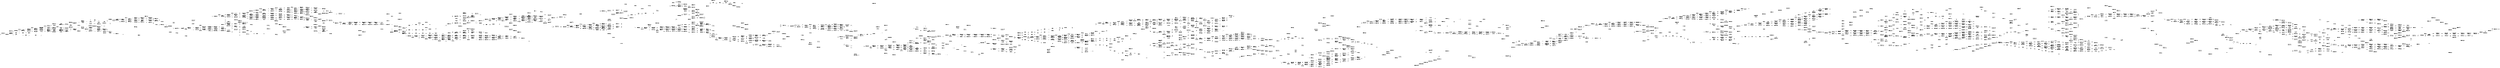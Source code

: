 digraph FST {
rankdir = LR;
size = "22,17";
label = "";
center = 1;
orientation = Portrait;
ranksep = "0.4";
nodesep = "0.25";
0 [label = "0", shape = circle, style = bold, fontsize = 14]
	0 -> 1 [label = "_PHI:_PHI/2.1245", fontsize = 14];
	0 -> 2 [label = "_M:MANY/5.0369", fontsize = 14];
1 [label = "1", shape = circle, style = solid, fontsize = 14]
	1 -> 3 [label = "_EPS:_EPS/1.4516", fontsize = 14];
	1 -> 2 [label = "_M:MANY/7.0083", fontsize = 14];
	1 -> 4 [label = "_M:MAN/8.5716", fontsize = 14];
2 [label = "2", shape = circle, style = solid, fontsize = 14]
	2 -> 5 [label = "_A:_EPS", fontsize = 14];
3 [label = "3", shape = circle, style = solid, fontsize = 14]
	3 -> 6 [label = "_PHI:_PHI/3.5948", fontsize = 14];
	3 -> 7 [label = "_M:_M/3.0762", fontsize = 14];
4 [label = "4", shape = circle, style = solid, fontsize = 14]
	4 -> 8 [label = "_A:_EPS", fontsize = 14];
5 [label = "5", shape = circle, style = solid, fontsize = 14]
	5 -> 9 [label = "_N:_EPS", fontsize = 14];
6 [label = "6", shape = circle, style = solid, fontsize = 14]
	6 -> 10 [label = "_PHI:_PHI/2.2622", fontsize = 14];
	6 -> 7 [label = "_M:_M/2.4519", fontsize = 14];
7 [label = "7", shape = circle, style = solid, fontsize = 14]
	7 -> 11 [label = "_PHI:_PHI/2.8266", fontsize = 14];
	7 -> 12 [label = "_A:_A/1.1431", fontsize = 14];
8 [label = "8", shape = circle, style = solid, fontsize = 14]
	8 -> 13 [label = "_N:_EPS", fontsize = 14];
9 [label = "9", shape = circle, style = solid, fontsize = 14]
	9 -> 14 [label = "_Y:_EPS", fontsize = 14];
10 [label = "10", shape = circle, style = solid, fontsize = 14]
	10 -> 15 [label = "_PHI:_PHI/1.2339", fontsize = 14];
	10 -> 11 [label = "_M:_M/2.9334", fontsize = 14];
11 [label = "11", shape = circle, style = solid, fontsize = 14]
	11 -> 16 [label = "_PHI:_PHI/1.4408", fontsize = 14];
	11 -> 12 [label = "_A:_A/1.1649", fontsize = 14];
12 [label = "12", shape = circle, style = solid, fontsize = 14]
	12 -> 17 [label = "_PHI:_PHI/2.2345", fontsize = 14];
	12 -> 18 [label = "_N:_N/1.4851", fontsize = 14];
13 [label = "13", shape = circle, style = solid, fontsize = 14]
	13 -> 19 [label = "_EOW:_EPS", fontsize = 14];
14 [label = "14", shape = circle, style = solid, fontsize = 14]
	14 -> 20 [label = "_EOW:_EPS", fontsize = 14];
15 [label = "15", shape = circle, style = solid, fontsize = 14]
	15 -> 21 [label = "_PHI:_PHI/0.66269", fontsize = 14];
	15 -> 16 [label = "_M:_M/3.1231", fontsize = 14];
16 [label = "16", shape = circle, style = solid, fontsize = 14]
	16 -> 22 [label = "_PHI:_PHI/0.82243", fontsize = 14];
	16 -> 17 [label = "_A:_A/1.2301", fontsize = 14];
17 [label = "17", shape = circle, style = solid, fontsize = 14]
	17 -> 23 [label = "_PHI:_PHI/1.124", fontsize = 14];
	17 -> 18 [label = "_N:_N/3.0328", fontsize = 14];
18 [label = "18", shape = circle, style = solid, fontsize = 14]
	18 -> 24 [label = "_PHI:_PHI/1.4831", fontsize = 14];
	18 -> 25 [label = "_Y:_Y/2.0317", fontsize = 14];
19 [label = "19", shape = circle, style = solid, fontsize = 14]
	19 -> 26 [label = "_PHI:_PHI/1.1526", fontsize = 14];
20 [label = "20", shape = circle, style = solid, fontsize = 14]
	20 -> 27 [label = "_PHI:_PHI/1.2287", fontsize = 14];
	20 -> 28 [label = "_O:OF/1.5706", fontsize = 14];
21 [label = "21", shape = circle, style = solid, fontsize = 14]
	21 -> 29 [label = "_PHI:_PHI/0.65365", fontsize = 14];
	21 -> 22 [label = "_M:_M/3.1613", fontsize = 14];
22 [label = "22", shape = circle, style = solid, fontsize = 14]
	22 -> 30 [label = "_PHI:_PHI/0.48225", fontsize = 14];
	22 -> 23 [label = "_A:_A/1.494", fontsize = 14];
23 [label = "23", shape = circle, style = solid, fontsize = 14]
	23 -> 31 [label = "_PHI:_PHI/0.54505", fontsize = 14];
	23 -> 24 [label = "_N:_N/2.517", fontsize = 14];
24 [label = "24", shape = circle, style = solid, fontsize = 14]
	24 -> 32 [label = "_PHI:_PHI/0.73658", fontsize = 14];
	24 -> 25 [label = "_Y:_Y/2.4537", fontsize = 14];
25 [label = "25", shape = circle, style = solid, fontsize = 14]
	25 -> 33 [label = "_PHI:_PHI/2.0574", fontsize = 14];
26 [label = "26", shape = circle, style = solid, fontsize = 14]
	26 -> 34 [label = "_EPS:_EPS/1.4516", fontsize = 14];
27 [label = "27", shape = circle, style = solid, fontsize = 14]
	27 -> 35 [label = "_EPS:_EPS/1.4516", fontsize = 14];
	27 -> 28 [label = "_O:OF/4.0568", fontsize = 14];
28 [label = "28", shape = circle, style = solid, fontsize = 14]
	28 -> 36 [label = "_F:_EPS", fontsize = 14];
29 [label = "29", shape = circle, style = solid, fontsize = 14]
	29 -> 37 [label = "_PHI:_PHI/0.63121", fontsize = 14];
	29 -> 30 [label = "_M:_M/3.5354", fontsize = 14];
30 [label = "30", shape = circle, style = solid, fontsize = 14]
	30 -> 38 [label = "_PHI:_PHI/0.56298", fontsize = 14];
	30 -> 31 [label = "_A:_A/1.2943", fontsize = 14];
31 [label = "31", shape = circle, style = solid, fontsize = 14]
	31 -> 39 [label = "_PHI:_PHI/0.47379", fontsize = 14];
	31 -> 32 [label = "_N:_N/2.0933", fontsize = 14];
32 [label = "32", shape = circle, style = solid, fontsize = 14]
	32 -> 40 [label = "_PHI:_PHI/0.59147", fontsize = 14];
	32 -> 33 [label = "_Y:_Y/2.833", fontsize = 14];
33 [label = "33", shape = circle, style = solid, fontsize = 14]
	33 -> 41 [label = "_PHI:_PHI/0.97175", fontsize = 14];
34 [label = "34", shape = circle, style = solid, fontsize = 14]
	34 -> 42 [label = "_PHI:_PHI/3.5948", fontsize = 14];
	34 -> 43 [label = "_Y:_Y/5.1953", fontsize = 14];
35 [label = "35", shape = circle, style = solid, fontsize = 14]
	35 -> 44 [label = "_PHI:_PHI/3.5948", fontsize = 14];
	35 -> 45 [label = "_O:_O/3.1269", fontsize = 14];
36 [label = "36", shape = circle, style = solid, fontsize = 14]
	36 -> 46 [label = "_EOW:_EPS", fontsize = 14];
37 [label = "37", shape = circle, style = solid, fontsize = 14]
	37 -> 47 [label = "_PHI:_PHI/0.6444", fontsize = 14];
	37 -> 38 [label = "_M:_M/3.3831", fontsize = 14];
38 [label = "38", shape = circle, style = solid, fontsize = 14]
	38 -> 48 [label = "_PHI:_PHI/0.77416", fontsize = 14];
	38 -> 39 [label = "_A:_A/1.5135", fontsize = 14];
39 [label = "39", shape = circle, style = solid, fontsize = 14]
	39 -> 49 [label = "_PHI:_PHI/0.38059", fontsize = 14];
	39 -> 40 [label = "_N:_N/1.7093", fontsize = 14];
40 [label = "40", shape = circle, style = solid, fontsize = 14]
	40 -> 50 [label = "_PHI:_PHI/0.35577", fontsize = 14];
	40 -> 41 [label = "_Y:_Y/2.8334", fontsize = 14];
41 [label = "41", shape = circle, style = solid, fontsize = 14]
	41 -> 51 [label = "_PHI:_PHI/0.27273", fontsize = 14];
42 [label = "42", shape = circle, style = solid, fontsize = 14]
	42 -> 52 [label = "_PHI:_PHI/2.2622", fontsize = 14];
	42 -> 43 [label = "_Y:_Y/4.7783", fontsize = 14];
43 [label = "43", shape = circle, style = solid, fontsize = 14]
	43 -> 53 [label = "_PHI:_PHI/1.9324", fontsize = 14];
	43 -> 54 [label = "_O:_O/1.1589", fontsize = 14];
44 [label = "44", shape = circle, style = solid, fontsize = 14]
	44 -> 55 [label = "_PHI:_PHI/2.2622", fontsize = 14];
	44 -> 45 [label = "_O:_O/2.8141", fontsize = 14];
45 [label = "45", shape = circle, style = solid, fontsize = 14]
	45 -> 56 [label = "_PHI:_PHI/2.5878", fontsize = 14];
	45 -> 57 [label = "_F:_F/1.1299", fontsize = 14];
46 [label = "46", shape = circle, style = solid, fontsize = 14]
	46 -> 58 [label = "_PHI:_PHI/1.5705", fontsize = 14];
	46 -> 59 [label = "_T:THEM/4.7246", fontsize = 14];
	46 -> 60 [label = "_T:THE/1.4515", fontsize = 14];
47 [label = "47", shape = circle, style = solid, fontsize = 14]
	47 -> 48 [label = "_M:_M/3.362", fontsize = 14];
48 [label = "48", shape = circle, style = solid, fontsize = 14]
	48 -> 61 [label = "_PHI:_PHI/2.1163", fontsize = 14];
	48 -> 62 [label = "_EOC:_EOC/2.3856", fontsize = 14];
	48 -> 49 [label = "_A:_A/1.9876", fontsize = 14];
49 [label = "49", shape = circle, style = solid, fontsize = 14]
	49 -> 63 [label = "_PHI:_PHI/1.436", fontsize = 14];
	49 -> 64 [label = "_EOC:_EOC/2.7031", fontsize = 14];
	49 -> 50 [label = "_N:_N/1.4096", fontsize = 14];
50 [label = "50", shape = circle, style = solid, fontsize = 14]
	50 -> 65 [label = "_PHI:_PHI/1.3799", fontsize = 14];
	50 -> 51 [label = "_Y:_Y/3.2508", fontsize = 14];
51 [label = "51", shape = circle, style = solid, fontsize = 14]
	51 -> 66 [label = "_PHI:_PHI/0.55278", fontsize = 14];
52 [label = "52", shape = circle, style = solid, fontsize = 14]
	52 -> 67 [label = "_PHI:_PHI/1.2339", fontsize = 14];
	52 -> 53 [label = "_Y:_Y/4.0411", fontsize = 14];
53 [label = "53", shape = circle, style = solid, fontsize = 14]
	53 -> 68 [label = "_PHI:_PHI/1.3539", fontsize = 14];
	53 -> 54 [label = "_O:_O/1.5056", fontsize = 14];
54 [label = "54", shape = circle, style = solid, fontsize = 14]
	54 -> 69 [label = "_PHI:_PHI/1.316", fontsize = 14];
55 [label = "55", shape = circle, style = solid, fontsize = 14]
	55 -> 70 [label = "_PHI:_PHI/1.2339", fontsize = 14];
	55 -> 56 [label = "_O:_O/2.7271", fontsize = 14];
56 [label = "56", shape = circle, style = solid, fontsize = 14]
	56 -> 71 [label = "_PHI:_PHI/1.3562", fontsize = 14];
	56 -> 57 [label = "_F:_F/1.3289", fontsize = 14];
57 [label = "57", shape = circle, style = solid, fontsize = 14]
	57 -> 72 [label = "_PHI:_PHI/2.9712", fontsize = 14];
	57 -> 73 [label = "_T:_T/3.9766", fontsize = 14];
58 [label = "58", shape = circle, style = solid, fontsize = 14]
	58 -> 74 [label = "_EPS:_EPS/1.4516", fontsize = 14];
	58 -> 75 [label = "_T:THEME/10.022", fontsize = 14];
	58 -> 59 [label = "_T:THEM/6.8586", fontsize = 14];
	58 -> 60 [label = "_T:THE/3.7836", fontsize = 14];
59 [label = "59", shape = circle, style = solid, fontsize = 14]
	59 -> 76 [label = "_H:_EPS", fontsize = 14];
60 [label = "60", shape = circle, style = solid, fontsize = 14]
	60 -> 77 [label = "_H:_EPS", fontsize = 14];
61 [label = "61", shape = circle, style = solid, fontsize = 14]
	61 -> 62 [label = "_EOC:_EOC/2.3929", fontsize = 14];
	61 -> 63 [label = "_A:_A/2.7537", fontsize = 14];
62 [label = "62", shape = circle, style = solid, fontsize = 14]
	62 -> 78 [label = "_EPS:_EPS/1.4516", fontsize = 14];
	62 -> 79 [label = "_A:ANY/6.7973", fontsize = 14];
	62 -> 80 [label = "_A:AN/5.7785", fontsize = 14];
	62 -> 81 [label = "_A:A/4.3585", fontsize = 14];
63 [label = "63", shape = circle, style = solid, fontsize = 14]
	63 -> 82 [label = "_PHI:_PHI/2.523", fontsize = 14];
	63 -> 64 [label = "_EOC:_EOC/2.7595", fontsize = 14];
	63 -> 65 [label = "_N:_N/2.2961", fontsize = 14];
64 [label = "64", shape = circle, style = solid, fontsize = 14]
	64 -> 83 [label = "_EPS:_EPS/1.4516", fontsize = 14];
65 [label = "65", shape = circle, style = solid, fontsize = 14]
	65 -> 84 [label = "_PHI:_PHI/1.7418", fontsize = 14];
	65 -> 66 [label = "_Y:_Y/4.085", fontsize = 14];
66 [label = "66", shape = circle, style = solid, fontsize = 14]
	66 -> 85 [label = "_PHI:_PHI/0.48006", fontsize = 14];
	66 -> 86 [label = "_O:_O/2.2198", fontsize = 14];
67 [label = "67", shape = circle, style = solid, fontsize = 14]
	67 -> 87 [label = "_PHI:_PHI/0.66269", fontsize = 14];
	67 -> 68 [label = "_Y:_Y/4.2601", fontsize = 14];
68 [label = "68", shape = circle, style = solid, fontsize = 14]
	68 -> 88 [label = "_PHI:_PHI/0.60215", fontsize = 14];
	68 -> 69 [label = "_O:_O/1.8798", fontsize = 14];
69 [label = "69", shape = circle, style = solid, fontsize = 14]
	69 -> 89 [label = "_PHI:_PHI/0.99239", fontsize = 14];
70 [label = "70", shape = circle, style = solid, fontsize = 14]
	70 -> 90 [label = "_PHI:_PHI/0.66269", fontsize = 14];
	70 -> 71 [label = "_O:_O/3.4856", fontsize = 14];
71 [label = "71", shape = circle, style = solid, fontsize = 14]
	71 -> 91 [label = "_PHI:_PHI/0.76836", fontsize = 14];
	71 -> 72 [label = "_F:_F/1.7311", fontsize = 14];
72 [label = "72", shape = circle, style = solid, fontsize = 14]
	72 -> 92 [label = "_PHI:_PHI/1.7776", fontsize = 14];
	72 -> 73 [label = "_T:_T/2.6957", fontsize = 14];
73 [label = "73", shape = circle, style = solid, fontsize = 14]
	73 -> 93 [label = "_PHI:_PHI/1.189", fontsize = 14];
74 [label = "74", shape = circle, style = solid, fontsize = 14]
	74 -> 94 [label = "_PHI:_PHI/3.5948", fontsize = 14];
	74 -> 95 [label = "_T:_T/2.4958", fontsize = 14];
75 [label = "75", shape = circle, style = solid, fontsize = 14]
	75 -> 96 [label = "_H:_EPS", fontsize = 14];
76 [label = "76", shape = circle, style = solid, fontsize = 14]
	76 -> 97 [label = "_E:_EPS", fontsize = 14];
77 [label = "77", shape = circle, style = solid, fontsize = 14]
	77 -> 98 [label = "_E:_EPS", fontsize = 14];
78 [label = "78", shape = circle, style = solid, fontsize = 14]
	78 -> 99 [label = "_PHI:_PHI/3.5948", fontsize = 14];
	78 -> 100 [label = "_A:_A/2.4533", fontsize = 14];
79 [label = "79", shape = circle, style = solid, fontsize = 14]
	79 -> 101 [label = "_N:_EPS", fontsize = 14];
80 [label = "80", shape = circle, style = solid, fontsize = 14]
	80 -> 102 [label = "_N:_EPS", fontsize = 14];
81 [label = "81", shape = circle, style = solid, fontsize = 14]
	81 -> 103 [label = "_EOW:_EPS", fontsize = 14];
82 [label = "82", shape = circle, style = solid, fontsize = 14]
	82 -> 64 [label = "_EOC:_EOC/2.3929", fontsize = 14];
	82 -> 84 [label = "_N:_N/3.0218", fontsize = 14];
83 [label = "83", shape = circle, style = solid, fontsize = 14]
	83 -> 104 [label = "_PHI:_PHI/3.5948", fontsize = 14];
	83 -> 105 [label = "_N:_N/3.8292", fontsize = 14];
84 [label = "84", shape = circle, style = solid, fontsize = 14]
	84 -> 106 [label = "_PHI:_PHI/1.9282", fontsize = 14];
	84 -> 85 [label = "_Y:_Y/3.7569", fontsize = 14];
85 [label = "85", shape = circle, style = solid, fontsize = 14]
	85 -> 107 [label = "_PHI:_PHI/1.001", fontsize = 14];
	85 -> 108 [label = "_O:_O/3.5365", fontsize = 14];
86 [label = "86", shape = circle, style = solid, fontsize = 14]
	86 -> 108 [label = "_PHI:_PHI/0.27004", fontsize = 14];
	86 -> 109 [label = "_EOC:_EOC/1.2343", fontsize = 14];
87 [label = "87", shape = circle, style = solid, fontsize = 14]
	87 -> 110 [label = "_PHI:_PHI/0.65365", fontsize = 14];
	87 -> 88 [label = "_Y:_Y/3.9065", fontsize = 14];
88 [label = "88", shape = circle, style = solid, fontsize = 14]
	88 -> 111 [label = "_PHI:_PHI/0.2895", fontsize = 14];
	88 -> 89 [label = "_O:_O/1.6338", fontsize = 14];
89 [label = "89", shape = circle, style = solid, fontsize = 14]
	89 -> 112 [label = "_PHI:_PHI/0.99069", fontsize = 14];
90 [label = "90", shape = circle, style = solid, fontsize = 14]
	90 -> 113 [label = "_PHI:_PHI/0.65365", fontsize = 14];
	90 -> 91 [label = "_O:_O/3.1041", fontsize = 14];
91 [label = "91", shape = circle, style = solid, fontsize = 14]
	91 -> 114 [label = "_PHI:_PHI/0.46249", fontsize = 14];
	91 -> 92 [label = "_F:_F/2.4295", fontsize = 14];
92 [label = "92", shape = circle, style = solid, fontsize = 14]
	92 -> 115 [label = "_PHI:_PHI/0.85322", fontsize = 14];
	92 -> 93 [label = "_T:_T/2.1442", fontsize = 14];
93 [label = "93", shape = circle, style = solid, fontsize = 14]
	93 -> 116 [label = "_PHI:_PHI/0.76225", fontsize = 14];
94 [label = "94", shape = circle, style = solid, fontsize = 14]
	94 -> 117 [label = "_PHI:_PHI/2.2622", fontsize = 14];
	94 -> 95 [label = "_T:_T/2.3985", fontsize = 14];
95 [label = "95", shape = circle, style = solid, fontsize = 14]
	95 -> 118 [label = "_PHI:_PHI/3.5058", fontsize = 14];
	95 -> 119 [label = "_H:_H/0.87862", fontsize = 14];
96 [label = "96", shape = circle, style = solid, fontsize = 14]
	96 -> 120 [label = "_E:_EPS", fontsize = 14];
97 [label = "97", shape = circle, style = solid, fontsize = 14]
	97 -> 121 [label = "_M:_EPS", fontsize = 14];
98 [label = "98", shape = circle, style = solid, fontsize = 14]
	98 -> 122 [label = "_EOW:_EPS", fontsize = 14];
99 [label = "99", shape = circle, style = solid, fontsize = 14]
	99 -> 123 [label = "_PHI:_PHI/2.2622", fontsize = 14];
	99 -> 100 [label = "_A:_A/5.1701", fontsize = 14];
100 [label = "100", shape = circle, style = solid, fontsize = 14]
	100 -> 124 [label = "_PHI:_PHI/2.6675", fontsize = 14];
	100 -> 125 [label = "_N:_N/1.5028", fontsize = 14];
101 [label = "101", shape = circle, style = solid, fontsize = 14]
	101 -> 126 [label = "_Y:_EPS", fontsize = 14];
102 [label = "102", shape = circle, style = solid, fontsize = 14]
	102 -> 127 [label = "_EOW:_EPS", fontsize = 14];
103 [label = "103", shape = circle, style = solid, fontsize = 14]
	103 -> 64 [label = "_PHI:_PHI/1.4396", fontsize = 14];
104 [label = "104", shape = circle, style = solid, fontsize = 14]
	104 -> 128 [label = "_PHI:_PHI/2.2622", fontsize = 14];
	104 -> 105 [label = "_N:_N/3.7534", fontsize = 14];
105 [label = "105", shape = circle, style = solid, fontsize = 14]
	105 -> 129 [label = "_PHI:_PHI/3.177", fontsize = 14];
	105 -> 130 [label = "_Y:_Y/5.1108", fontsize = 14];
106 [label = "106", shape = circle, style = solid, fontsize = 14]
	106 -> 107 [label = "_Y:_Y/3.5973", fontsize = 14];
107 [label = "107", shape = circle, style = solid, fontsize = 14]
	107 -> 131 [label = "_PHI:_PHI/2.101", fontsize = 14];
	107 -> 132 [label = "_O:_O/3.1266", fontsize = 14];
108 [label = "108", shape = circle, style = solid, fontsize = 14]
	108 -> 132 [label = "_PHI:_PHI/0.30394", fontsize = 14];
	108 -> 109 [label = "_EOC:_EOC/1.4861", fontsize = 14];
109 [label = "109", shape = circle, style = solid, fontsize = 14]
	109 -> 133 [label = "_EPS:_EPS/1.4516", fontsize = 14];
110 [label = "110", shape = circle, style = solid, fontsize = 14]
	110 -> 134 [label = "_PHI:_PHI/0.63121", fontsize = 14];
	110 -> 111 [label = "_Y:_Y/3.6076", fontsize = 14];
111 [label = "111", shape = circle, style = solid, fontsize = 14]
	111 -> 135 [label = "_PHI:_PHI/0.3261", fontsize = 14];
	111 -> 112 [label = "_O:_O/1.6814", fontsize = 14];
112 [label = "112", shape = circle, style = solid, fontsize = 14]
	112 -> 136 [label = "_PHI:_PHI/0.2848", fontsize = 14];
113 [label = "113", shape = circle, style = solid, fontsize = 14]
	113 -> 137 [label = "_PHI:_PHI/0.63121", fontsize = 14];
	113 -> 114 [label = "_O:_O/3.383", fontsize = 14];
114 [label = "114", shape = circle, style = solid, fontsize = 14]
	114 -> 138 [label = "_PHI:_PHI/0.40699", fontsize = 14];
	114 -> 115 [label = "_F:_F/2.283", fontsize = 14];
115 [label = "115", shape = circle, style = solid, fontsize = 14]
	115 -> 139 [label = "_PHI:_PHI/0.28223", fontsize = 14];
	115 -> 116 [label = "_T:_T/1.6934", fontsize = 14];
116 [label = "116", shape = circle, style = solid, fontsize = 14]
	116 -> 140 [label = "_PHI:_PHI/0.29694", fontsize = 14];
117 [label = "117", shape = circle, style = solid, fontsize = 14]
	117 -> 141 [label = "_PHI:_PHI/1.2339", fontsize = 14];
	117 -> 118 [label = "_T:_T/2.641", fontsize = 14];
118 [label = "118", shape = circle, style = solid, fontsize = 14]
	118 -> 142 [label = "_PHI:_PHI/1.5766", fontsize = 14];
	118 -> 119 [label = "_H:_H/2.4921", fontsize = 14];
119 [label = "119", shape = circle, style = solid, fontsize = 14]
	119 -> 143 [label = "_PHI:_PHI/3.6039", fontsize = 14];
	119 -> 144 [label = "_E:_E/0.53193", fontsize = 14];
120 [label = "120", shape = circle, style = solid, fontsize = 14]
	120 -> 145 [label = "_M:_EPS", fontsize = 14];
121 [label = "121", shape = circle, style = solid, fontsize = 14]
	121 -> 146 [label = "_EOW:_EPS", fontsize = 14];
122 [label = "122", shape = circle, style = solid, fontsize = 14]
	122 -> 147 [label = "_PHI:_PHI/1.6037", fontsize = 14];
123 [label = "123", shape = circle, style = solid, fontsize = 14]
	123 -> 148 [label = "_PHI:_PHI/1.2339", fontsize = 14];
	123 -> 124 [label = "_A:_A/4.3854", fontsize = 14];
124 [label = "124", shape = circle, style = solid, fontsize = 14]
	124 -> 149 [label = "_PHI:_PHI/1.5333", fontsize = 14];
	124 -> 125 [label = "_N:_N/4.0047", fontsize = 14];
125 [label = "125", shape = circle, style = solid, fontsize = 14]
	125 -> 150 [label = "_PHI:_PHI/2.5307", fontsize = 14];
	125 -> 151 [label = "_Y:_Y/2.6289", fontsize = 14];
126 [label = "126", shape = circle, style = solid, fontsize = 14]
	126 -> 152 [label = "_EOW:_EPS", fontsize = 14];
127 [label = "127", shape = circle, style = solid, fontsize = 14]
	127 -> 26 [label = "_PHI:_PHI/1.3246", fontsize = 14];
128 [label = "128", shape = circle, style = solid, fontsize = 14]
	128 -> 153 [label = "_PHI:_PHI/1.2339", fontsize = 14];
	128 -> 129 [label = "_N:_N/3.7316", fontsize = 14];
129 [label = "129", shape = circle, style = solid, fontsize = 14]
	129 -> 154 [label = "_PHI:_PHI/0.87769", fontsize = 14];
	129 -> 130 [label = "_Y:_Y/2.5041", fontsize = 14];
130 [label = "130", shape = circle, style = solid, fontsize = 14]
	130 -> 155 [label = "_PHI:_PHI/0.88652", fontsize = 14];
131 [label = "131", shape = circle, style = solid, fontsize = 14]
	131 -> 156 [label = "_O:_O/2.9595", fontsize = 14];
132 [label = "132", shape = circle, style = solid, fontsize = 14]
	132 -> 156 [label = "_PHI:_PHI/0.64066", fontsize = 14];
	132 -> 109 [label = "_EOC:_EOC/2.0478", fontsize = 14];
	132 -> 157 [label = "_F:_F/3.5135", fontsize = 14];
133 [label = "133", shape = circle, style = solid, fontsize = 14]
	133 -> 158 [label = "_PHI:_PHI/3.5948", fontsize = 14];
	133 -> 159 [label = "_F:_F/3.1138", fontsize = 14];
134 [label = "134", shape = circle, style = solid, fontsize = 14]
	134 -> 160 [label = "_PHI:_PHI/0.6444", fontsize = 14];
	134 -> 135 [label = "_Y:_Y/3.5023", fontsize = 14];
135 [label = "135", shape = circle, style = solid, fontsize = 14]
	135 -> 161 [label = "_PHI:_PHI/0.70951", fontsize = 14];
	135 -> 136 [label = "_O:_O/1.7592", fontsize = 14];
136 [label = "136", shape = circle, style = solid, fontsize = 14]
	136 -> 162 [label = "_PHI:_PHI/0.32075", fontsize = 14];
137 [label = "137", shape = circle, style = solid, fontsize = 14]
	137 -> 163 [label = "_PHI:_PHI/0.6444", fontsize = 14];
	137 -> 138 [label = "_O:_O/3.1475", fontsize = 14];
138 [label = "138", shape = circle, style = solid, fontsize = 14]
	138 -> 164 [label = "_PHI:_PHI/0.47241", fontsize = 14];
	138 -> 139 [label = "_F:_F/3.6153", fontsize = 14];
139 [label = "139", shape = circle, style = solid, fontsize = 14]
	139 -> 165 [label = "_PHI:_PHI/0.31782", fontsize = 14];
	139 -> 140 [label = "_T:_T/1.818", fontsize = 14];
140 [label = "140", shape = circle, style = solid, fontsize = 14]
	140 -> 166 [label = "_PHI:_PHI/0.86919", fontsize = 14];
141 [label = "141", shape = circle, style = solid, fontsize = 14]
	141 -> 167 [label = "_PHI:_PHI/0.66269", fontsize = 14];
	141 -> 142 [label = "_T:_T/2.5969", fontsize = 14];
142 [label = "142", shape = circle, style = solid, fontsize = 14]
	142 -> 168 [label = "_PHI:_PHI/0.82959", fontsize = 14];
	142 -> 143 [label = "_H:_H/2.04", fontsize = 14];
143 [label = "143", shape = circle, style = solid, fontsize = 14]
	143 -> 169 [label = "_PHI:_PHI/1.4243", fontsize = 14];
	143 -> 144 [label = "_E:_E/1.9511", fontsize = 14];
144 [label = "144", shape = circle, style = solid, fontsize = 14]
	144 -> 170 [label = "_PHI:_PHI/2.9926", fontsize = 14];
	144 -> 171 [label = "_M:_M/3.3408", fontsize = 14];
145 [label = "145", shape = circle, style = solid, fontsize = 14]
	145 -> 172 [label = "_E:_EPS", fontsize = 14];
146 [label = "146", shape = circle, style = solid, fontsize = 14]
	146 -> 173 [label = "_PHI:_PHI/1.4957", fontsize = 14];
147 [label = "147", shape = circle, style = solid, fontsize = 14]
	147 -> 174 [label = "_EPS:_EPS/1.4516", fontsize = 14];
	147 -> 175 [label = "_M:ME/7.9084", fontsize = 14];
148 [label = "148", shape = circle, style = solid, fontsize = 14]
	148 -> 176 [label = "_PHI:_PHI/0.66269", fontsize = 14];
	148 -> 149 [label = "_A:_A/4.0841", fontsize = 14];
149 [label = "149", shape = circle, style = solid, fontsize = 14]
	149 -> 177 [label = "_PHI:_PHI/0.96422", fontsize = 14];
	149 -> 150 [label = "_N:_N/3.478", fontsize = 14];
150 [label = "150", shape = circle, style = solid, fontsize = 14]
	150 -> 178 [label = "_PHI:_PHI/0.83029", fontsize = 14];
	150 -> 151 [label = "_Y:_Y/2.1629", fontsize = 14];
151 [label = "151", shape = circle, style = solid, fontsize = 14]
	151 -> 179 [label = "_PHI:_PHI/1.034", fontsize = 14];
	151 -> 180 [label = "_O:_O/3.4769", fontsize = 14];
152 [label = "152", shape = circle, style = solid, fontsize = 14]
	152 -> 27 [label = "_PHI:_PHI/0.95601", fontsize = 14];
	152 -> 28 [label = "_O:OF/3.62", fontsize = 14];
153 [label = "153", shape = circle, style = solid, fontsize = 14]
	153 -> 181 [label = "_PHI:_PHI/0.66269", fontsize = 14];
	153 -> 154 [label = "_N:_N/4.153", fontsize = 14];
154 [label = "154", shape = circle, style = solid, fontsize = 14]
	154 -> 182 [label = "_PHI:_PHI/0.52142", fontsize = 14];
	154 -> 155 [label = "_Y:_Y/3.3141", fontsize = 14];
155 [label = "155", shape = circle, style = solid, fontsize = 14]
	155 -> 183 [label = "_PHI:_PHI/0.38184", fontsize = 14];
156 [label = "156", shape = circle, style = solid, fontsize = 14]
	156 -> 184 [label = "_PHI:_PHI/2.1787", fontsize = 14];
	156 -> 109 [label = "_EOC:_EOC/2.6491", fontsize = 14];
	156 -> 185 [label = "_F:_F/3.963", fontsize = 14];
157 [label = "157", shape = circle, style = solid, fontsize = 14]
	157 -> 185 [label = "_PHI:_PHI/0.90066", fontsize = 14];
158 [label = "158", shape = circle, style = solid, fontsize = 14]
	158 -> 186 [label = "_PHI:_PHI/2.2622", fontsize = 14];
	158 -> 159 [label = "_F:_F/2.9488", fontsize = 14];
159 [label = "159", shape = circle, style = solid, fontsize = 14]
	159 -> 187 [label = "_PHI:_PHI/3.095", fontsize = 14];
160 [label = "160", shape = circle, style = solid, fontsize = 14]
	160 -> 161 [label = "_Y:_Y/3.5973", fontsize = 14];
161 [label = "161", shape = circle, style = solid, fontsize = 14]
	161 -> 188 [label = "_PHI:_PHI/2.101", fontsize = 14];
	161 -> 27 [label = "_EOC:_EOC/1.2019", fontsize = 14];
	161 -> 162 [label = "_O:_O/3.1266", fontsize = 14];
162 [label = "162", shape = circle, style = solid, fontsize = 14]
	162 -> 189 [label = "_PHI:_PHI/0.64066", fontsize = 14];
	162 -> 109 [label = "_EOC:_EOC/2.0478", fontsize = 14];
	162 -> 157 [label = "_F:_F/3.5135", fontsize = 14];
163 [label = "163", shape = circle, style = solid, fontsize = 14]
	163 -> 164 [label = "_O:_O/2.9595", fontsize = 14];
164 [label = "164", shape = circle, style = solid, fontsize = 14]
	164 -> 190 [label = "_PHI:_PHI/2.1787", fontsize = 14];
	164 -> 109 [label = "_EOC:_EOC/2.6491", fontsize = 14];
	164 -> 165 [label = "_F:_F/3.963", fontsize = 14];
165 [label = "165", shape = circle, style = solid, fontsize = 14]
	165 -> 191 [label = "_PHI:_PHI/1.4361", fontsize = 14];
	165 -> 166 [label = "_T:_T/2.0437", fontsize = 14];
166 [label = "166", shape = circle, style = solid, fontsize = 14]
	166 -> 192 [label = "_PHI:_PHI/0.71027", fontsize = 14];
	166 -> 193 [label = "_EOC:_EOC/1.0125", fontsize = 14];
167 [label = "167", shape = circle, style = solid, fontsize = 14]
	167 -> 194 [label = "_PHI:_PHI/0.65365", fontsize = 14];
	167 -> 168 [label = "_T:_T/2.7217", fontsize = 14];
168 [label = "168", shape = circle, style = solid, fontsize = 14]
	168 -> 195 [label = "_PHI:_PHI/0.47243", fontsize = 14];
	168 -> 169 [label = "_H:_H/3.017", fontsize = 14];
169 [label = "169", shape = circle, style = solid, fontsize = 14]
	169 -> 196 [label = "_PHI:_PHI/0.57827", fontsize = 14];
	169 -> 170 [label = "_E:_E/2.3919", fontsize = 14];
170 [label = "170", shape = circle, style = solid, fontsize = 14]
	170 -> 197 [label = "_PHI:_PHI/1.2998", fontsize = 14];
	170 -> 171 [label = "_M:_M/1.8962", fontsize = 14];
171 [label = "171", shape = circle, style = solid, fontsize = 14]
	171 -> 198 [label = "_PHI:_PHI/1.0071", fontsize = 14];
	171 -> 199 [label = "_E:_E/2.1226", fontsize = 14];
172 [label = "172", shape = circle, style = solid, fontsize = 14]
	172 -> 200 [label = "_EOW:_EPS", fontsize = 14];
173 [label = "173", shape = circle, style = solid, fontsize = 14]
	173 -> 201 [label = "_EPS:_EPS/1.4516", fontsize = 14];
	173 -> 202 [label = "_E:EVEN/6.9697", fontsize = 14];
174 [label = "174", shape = circle, style = solid, fontsize = 14]
	174 -> 203 [label = "_PHI:_PHI/3.5948", fontsize = 14];
	174 -> 204 [label = "_M:_M/3.0762", fontsize = 14];
175 [label = "175", shape = circle, style = solid, fontsize = 14]
	175 -> 205 [label = "_E:_EPS", fontsize = 14];
176 [label = "176", shape = circle, style = solid, fontsize = 14]
	176 -> 206 [label = "_PHI:_PHI/0.65365", fontsize = 14];
	176 -> 177 [label = "_A:_A/3.6737", fontsize = 14];
177 [label = "177", shape = circle, style = solid, fontsize = 14]
	177 -> 207 [label = "_PHI:_PHI/0.58006", fontsize = 14];
	177 -> 178 [label = "_N:_N/2.7838", fontsize = 14];
178 [label = "178", shape = circle, style = solid, fontsize = 14]
	178 -> 208 [label = "_PHI:_PHI/1.3384", fontsize = 14];
	178 -> 179 [label = "_Y:_Y/3.1388", fontsize = 14];
179 [label = "179", shape = circle, style = solid, fontsize = 14]
	179 -> 209 [label = "_PHI:_PHI/0.71635", fontsize = 14];
	179 -> 180 [label = "_O:_O/3.0251", fontsize = 14];
180 [label = "180", shape = circle, style = solid, fontsize = 14]
	180 -> 210 [label = "_PHI:_PHI/0.46308", fontsize = 14];
181 [label = "181", shape = circle, style = solid, fontsize = 14]
	181 -> 211 [label = "_PHI:_PHI/0.65365", fontsize = 14];
	181 -> 182 [label = "_N:_N/3.7633", fontsize = 14];
182 [label = "182", shape = circle, style = solid, fontsize = 14]
	182 -> 212 [label = "_PHI:_PHI/0.5404", fontsize = 14];
	182 -> 183 [label = "_Y:_Y/3.2159", fontsize = 14];
183 [label = "183", shape = circle, style = solid, fontsize = 14]
	183 -> 213 [label = "_PHI:_PHI/0.29694", fontsize = 14];
184 [label = "184", shape = circle, style = solid, fontsize = 14]
	184 -> 109 [label = "_EOC:_EOC/2.3929", fontsize = 14];
	184 -> 214 [label = "_F:_F/3.7277", fontsize = 14];
185 [label = "185", shape = circle, style = solid, fontsize = 14]
	185 -> 214 [label = "_PHI:_PHI/1.4361", fontsize = 14];
	185 -> 58 [label = "_EOC:_EOC/2.4078", fontsize = 14];
	185 -> 215 [label = "_T:_T/2.0437", fontsize = 14];
186 [label = "186", shape = circle, style = solid, fontsize = 14]
	186 -> 216 [label = "_PHI:_PHI/1.2339", fontsize = 14];
	186 -> 187 [label = "_F:_F/3.7541", fontsize = 14];
187 [label = "187", shape = circle, style = solid, fontsize = 14]
	187 -> 217 [label = "_PHI:_PHI/1.55", fontsize = 14];
188 [label = "188", shape = circle, style = solid, fontsize = 14]
	188 -> 27 [label = "_EOC:_EOC/2.3929", fontsize = 14];
	188 -> 189 [label = "_O:_O/2.9595", fontsize = 14];
189 [label = "189", shape = circle, style = solid, fontsize = 14]
	189 -> 218 [label = "_PHI:_PHI/2.1787", fontsize = 14];
	189 -> 109 [label = "_EOC:_EOC/2.6491", fontsize = 14];
	189 -> 185 [label = "_F:_F/3.963", fontsize = 14];
190 [label = "190", shape = circle, style = solid, fontsize = 14]
	190 -> 109 [label = "_EOC:_EOC/2.3929", fontsize = 14];
	190 -> 191 [label = "_F:_F/3.7277", fontsize = 14];
191 [label = "191", shape = circle, style = solid, fontsize = 14]
	191 -> 219 [label = "_PHI:_PHI/1.6759", fontsize = 14];
	191 -> 192 [label = "_T:_T/2.7384", fontsize = 14];
192 [label = "192", shape = circle, style = solid, fontsize = 14]
	192 -> 220 [label = "_PHI:_PHI/0.98965", fontsize = 14];
	192 -> 193 [label = "_EOC:_EOC/1.5055", fontsize = 14];
	192 -> 221 [label = "_H:_H/2.6276", fontsize = 14];
193 [label = "193", shape = circle, style = solid, fontsize = 14]
	193 -> 222 [label = "_EPS:_EPS/1.4516", fontsize = 14];
	193 -> 223 [label = "_H:HE/5.3299", fontsize = 14];
194 [label = "194", shape = circle, style = solid, fontsize = 14]
	194 -> 224 [label = "_PHI:_PHI/0.63121", fontsize = 14];
	194 -> 195 [label = "_T:_T/2.7714", fontsize = 14];
195 [label = "195", shape = circle, style = solid, fontsize = 14]
	195 -> 225 [label = "_PHI:_PHI/0.63363", fontsize = 14];
	195 -> 196 [label = "_H:_H/2.884", fontsize = 14];
196 [label = "196", shape = circle, style = solid, fontsize = 14]
	196 -> 226 [label = "_PHI:_PHI/0.5079", fontsize = 14];
	196 -> 197 [label = "_E:_E/2.0763", fontsize = 14];
197 [label = "197", shape = circle, style = solid, fontsize = 14]
	197 -> 227 [label = "_PHI:_PHI/0.78355", fontsize = 14];
	197 -> 198 [label = "_M:_M/2.1905", fontsize = 14];
198 [label = "198", shape = circle, style = solid, fontsize = 14]
	198 -> 228 [label = "_PHI:_PHI/1.5615", fontsize = 14];
	198 -> 199 [label = "_E:_E/1.6946", fontsize = 14];
199 [label = "199", shape = circle, style = solid, fontsize = 14]
	199 -> 229 [label = "_PHI:_PHI/0.50401", fontsize = 14];
200 [label = "200", shape = circle, style = solid, fontsize = 14]
	200 -> 230 [label = "_PHI:_PHI/0.7558", fontsize = 14];
201 [label = "201", shape = circle, style = solid, fontsize = 14]
	201 -> 231 [label = "_PHI:_PHI/3.5948", fontsize = 14];
	201 -> 232 [label = "_E:_E/3.3333", fontsize = 14];
202 [label = "202", shape = circle, style = solid, fontsize = 14]
	202 -> 233 [label = "_V:_EPS", fontsize = 14];
203 [label = "203", shape = circle, style = solid, fontsize = 14]
	203 -> 234 [label = "_PHI:_PHI/2.2622", fontsize = 14];
	203 -> 204 [label = "_M:_M/2.4519", fontsize = 14];
204 [label = "204", shape = circle, style = solid, fontsize = 14]
	204 -> 235 [label = "_PHI:_PHI/2.8266", fontsize = 14];
	204 -> 236 [label = "_E:_E/1.9148", fontsize = 14];
205 [label = "205", shape = circle, style = solid, fontsize = 14]
	205 -> 237 [label = "_EOW:_EPS", fontsize = 14];
206 [label = "206", shape = circle, style = solid, fontsize = 14]
	206 -> 238 [label = "_PHI:_PHI/0.63121", fontsize = 14];
	206 -> 207 [label = "_A:_A/3.29", fontsize = 14];
207 [label = "207", shape = circle, style = solid, fontsize = 14]
	207 -> 239 [label = "_PHI:_PHI/0.43546", fontsize = 14];
	207 -> 208 [label = "_N:_N/2.9089", fontsize = 14];
208 [label = "208", shape = circle, style = solid, fontsize = 14]
	208 -> 240 [label = "_PHI:_PHI/0.36457", fontsize = 14];
	208 -> 209 [label = "_Y:_Y/3.1992", fontsize = 14];
209 [label = "209", shape = circle, style = solid, fontsize = 14]
	209 -> 241 [label = "_PHI:_PHI/0.86905", fontsize = 14];
	209 -> 210 [label = "_O:_O/2.7685", fontsize = 14];
210 [label = "210", shape = circle, style = solid, fontsize = 14]
	210 -> 242 [label = "_PHI:_PHI/0.35021", fontsize = 14];
211 [label = "211", shape = circle, style = solid, fontsize = 14]
	211 -> 243 [label = "_PHI:_PHI/0.63121", fontsize = 14];
	211 -> 212 [label = "_N:_N/3.4091", fontsize = 14];
212 [label = "212", shape = circle, style = solid, fontsize = 14]
	212 -> 244 [label = "_PHI:_PHI/0.76162", fontsize = 14];
	212 -> 213 [label = "_Y:_Y/3.1081", fontsize = 14];
213 [label = "213", shape = circle, style = solid, fontsize = 14]
	213 -> 245 [label = "_PHI:_PHI/0.27004", fontsize = 14];
214 [label = "214", shape = circle, style = solid, fontsize = 14]
	214 -> 246 [label = "_PHI:_PHI/1.6759", fontsize = 14];
	214 -> 58 [label = "_EOC:_EOC/2.624", fontsize = 14];
	214 -> 247 [label = "_T:_T/2.7384", fontsize = 14];
215 [label = "215", shape = circle, style = solid, fontsize = 14]
	215 -> 247 [label = "_PHI:_PHI/0.71027", fontsize = 14];
	215 -> 193 [label = "_EOC:_EOC/1.0125", fontsize = 14];
216 [label = "216", shape = circle, style = solid, fontsize = 14]
	216 -> 248 [label = "_PHI:_PHI/0.66269", fontsize = 14];
	216 -> 217 [label = "_F:_F/3.5564", fontsize = 14];
217 [label = "217", shape = circle, style = solid, fontsize = 14]
	217 -> 249 [label = "_PHI:_PHI/0.76457", fontsize = 14];
218 [label = "218", shape = circle, style = solid, fontsize = 14]
	218 -> 109 [label = "_EOC:_EOC/2.3929", fontsize = 14];
	218 -> 214 [label = "_F:_F/3.7277", fontsize = 14];
219 [label = "219", shape = circle, style = solid, fontsize = 14]
	219 -> 220 [label = "_T:_T/3.0066", fontsize = 14];
220 [label = "220", shape = circle, style = solid, fontsize = 14]
	220 -> 250 [label = "_PHI:_PHI/2.5924", fontsize = 14];
	220 -> 193 [label = "_EOC:_EOC/2.0742", fontsize = 14];
	220 -> 251 [label = "_H:_H/2.8511", fontsize = 14];
221 [label = "221", shape = circle, style = solid, fontsize = 14]
	221 -> 251 [label = "_PHI:_PHI/0.30394", fontsize = 14];
	221 -> 252 [label = "_EOC:_EOC/0.88693", fontsize = 14];
222 [label = "222", shape = circle, style = solid, fontsize = 14]
	222 -> 253 [label = "_PHI:_PHI/3.5948", fontsize = 14];
	222 -> 254 [label = "_H:_H/3.3284", fontsize = 14];
223 [label = "223", shape = circle, style = solid, fontsize = 14]
	223 -> 255 [label = "_E:_EPS", fontsize = 14];
224 [label = "224", shape = circle, style = solid, fontsize = 14]
	224 -> 256 [label = "_PHI:_PHI/0.6444", fontsize = 14];
	224 -> 225 [label = "_T:_T/2.578", fontsize = 14];
225 [label = "225", shape = circle, style = solid, fontsize = 14]
	225 -> 257 [label = "_PHI:_PHI/0.46772", fontsize = 14];
	225 -> 226 [label = "_H:_H/2.657", fontsize = 14];
226 [label = "226", shape = circle, style = solid, fontsize = 14]
	226 -> 258 [label = "_PHI:_PHI/0.32525", fontsize = 14];
	226 -> 227 [label = "_E:_E/1.7926", fontsize = 14];
227 [label = "227", shape = circle, style = solid, fontsize = 14]
	227 -> 259 [label = "_PHI:_PHI/0.39308", fontsize = 14];
	227 -> 228 [label = "_M:_M/1.7746", fontsize = 14];
228 [label = "228", shape = circle, style = solid, fontsize = 14]
	228 -> 260 [label = "_PHI:_PHI/0.306", fontsize = 14];
	228 -> 229 [label = "_E:_E/1.4044", fontsize = 14];
229 [label = "229", shape = circle, style = solid, fontsize = 14]
	229 -> 261 [label = "_PHI:_PHI/0.38184", fontsize = 14];
230 [label = "230", shape = circle, style = solid, fontsize = 14]
	230 -> 262 [label = "_EPS:_EPS/1.4516", fontsize = 14];
231 [label = "231", shape = circle, style = solid, fontsize = 14]
	231 -> 263 [label = "_PHI:_PHI/2.2622", fontsize = 14];
	231 -> 232 [label = "_E:_E/3.0793", fontsize = 14];
232 [label = "232", shape = circle, style = solid, fontsize = 14]
	232 -> 264 [label = "_PHI:_PHI/2.3892", fontsize = 14];
	232 -> 265 [label = "_V:_V/2.64", fontsize = 14];
233 [label = "233", shape = circle, style = solid, fontsize = 14]
	233 -> 266 [label = "_E:_EPS", fontsize = 14];
234 [label = "234", shape = circle, style = solid, fontsize = 14]
	234 -> 267 [label = "_PHI:_PHI/1.2339", fontsize = 14];
	234 -> 235 [label = "_M:_M/2.9334", fontsize = 14];
235 [label = "235", shape = circle, style = solid, fontsize = 14]
	235 -> 268 [label = "_PHI:_PHI/1.4408", fontsize = 14];
	235 -> 236 [label = "_E:_E/2.0127", fontsize = 14];
236 [label = "236", shape = circle, style = solid, fontsize = 14]
	236 -> 269 [label = "_PHI:_PHI/1.566", fontsize = 14];
237 [label = "237", shape = circle, style = solid, fontsize = 14]
	237 -> 230 [label = "_PHI:_PHI/1.1958", fontsize = 14];
238 [label = "238", shape = circle, style = solid, fontsize = 14]
	238 -> 270 [label = "_PHI:_PHI/0.6444", fontsize = 14];
	238 -> 239 [label = "_A:_A/3.0123", fontsize = 14];
239 [label = "239", shape = circle, style = solid, fontsize = 14]
	239 -> 271 [label = "_PHI:_PHI/0.58933", fontsize = 14];
	239 -> 240 [label = "_N:_N/2.6624", fontsize = 14];
240 [label = "240", shape = circle, style = solid, fontsize = 14]
	240 -> 272 [label = "_PHI:_PHI/0.40683", fontsize = 14];
	240 -> 241 [label = "_Y:_Y/3.4197", fontsize = 14];
241 [label = "241", shape = circle, style = solid, fontsize = 14]
	241 -> 273 [label = "_PHI:_PHI/0.41849", fontsize = 14];
	241 -> 242 [label = "_O:_O/2.2746", fontsize = 14];
242 [label = "242", shape = circle, style = solid, fontsize = 14]
	242 -> 274 [label = "_PHI:_PHI/0.27273", fontsize = 14];
243 [label = "243", shape = circle, style = solid, fontsize = 14]
	243 -> 275 [label = "_PHI:_PHI/0.6444", fontsize = 14];
	243 -> 244 [label = "_N:_N/3.1865", fontsize = 14];
244 [label = "244", shape = circle, style = solid, fontsize = 14]
	244 -> 276 [label = "_PHI:_PHI/0.70951", fontsize = 14];
	244 -> 245 [label = "_Y:_Y/2.94", fontsize = 14];
245 [label = "245", shape = circle, style = solid, fontsize = 14]
	245 -> 277 [label = "_PHI:_PHI/0.30394", fontsize = 14];
246 [label = "246", shape = circle, style = solid, fontsize = 14]
	246 -> 58 [label = "_EOC:_EOC/2.3929", fontsize = 14];
	246 -> 278 [label = "_T:_T/3.0066", fontsize = 14];
247 [label = "247", shape = circle, style = solid, fontsize = 14]
	247 -> 278 [label = "_PHI:_PHI/0.98965", fontsize = 14];
	247 -> 193 [label = "_EOC:_EOC/1.5055", fontsize = 14];
	247 -> 221 [label = "_H:_H/2.6276", fontsize = 14];
248 [label = "248", shape = circle, style = solid, fontsize = 14]
	248 -> 279 [label = "_PHI:_PHI/0.65365", fontsize = 14];
	248 -> 249 [label = "_F:_F/3.931", fontsize = 14];
249 [label = "249", shape = circle, style = solid, fontsize = 14]
	249 -> 280 [label = "_PHI:_PHI/0.49666", fontsize = 14];
250 [label = "250", shape = circle, style = solid, fontsize = 14]
	250 -> 193 [label = "_EOC:_EOC/2.3929", fontsize = 14];
	250 -> 281 [label = "_H:_H/3.7261", fontsize = 14];
251 [label = "251", shape = circle, style = solid, fontsize = 14]
	251 -> 281 [label = "_PHI:_PHI/1.2902", fontsize = 14];
	251 -> 252 [label = "_EOC:_EOC/1.5944", fontsize = 14];
	251 -> 282 [label = "_E:_E/1.701", fontsize = 14];
252 [label = "252", shape = circle, style = solid, fontsize = 14]
	252 -> 283 [label = "_EPS:_EPS/1.4516", fontsize = 14];
253 [label = "253", shape = circle, style = solid, fontsize = 14]
	253 -> 284 [label = "_PHI:_PHI/2.2622", fontsize = 14];
	253 -> 254 [label = "_H:_H/3.3367", fontsize = 14];
254 [label = "254", shape = circle, style = solid, fontsize = 14]
	254 -> 285 [label = "_PHI:_PHI/3.3848", fontsize = 14];
	254 -> 286 [label = "_E:_E/1.4887", fontsize = 14];
255 [label = "255", shape = circle, style = solid, fontsize = 14]
	255 -> 287 [label = "_EOW:_EPS", fontsize = 14];
256 [label = "256", shape = circle, style = solid, fontsize = 14]
	256 -> 257 [label = "_T:_T/3.0066", fontsize = 14];
257 [label = "257", shape = circle, style = solid, fontsize = 14]
	257 -> 288 [label = "_PHI:_PHI/2.5924", fontsize = 14];
	257 -> 193 [label = "_EOC:_EOC/2.0742", fontsize = 14];
	257 -> 258 [label = "_H:_H/2.8511", fontsize = 14];
258 [label = "258", shape = circle, style = solid, fontsize = 14]
	258 -> 289 [label = "_PHI:_PHI/1.2902", fontsize = 14];
	258 -> 252 [label = "_EOC:_EOC/1.5944", fontsize = 14];
	258 -> 259 [label = "_E:_E/1.701", fontsize = 14];
259 [label = "259", shape = circle, style = solid, fontsize = 14]
	259 -> 290 [label = "_PHI:_PHI/0.9293", fontsize = 14];
	259 -> 260 [label = "_M:_M/2.6868", fontsize = 14];
260 [label = "260", shape = circle, style = solid, fontsize = 14]
	260 -> 291 [label = "_PHI:_PHI/0.49753", fontsize = 14];
	260 -> 261 [label = "_E:_E/1.5414", fontsize = 14];
261 [label = "261", shape = circle, style = solid, fontsize = 14]
	261 -> 292 [label = "_PHI:_PHI/0.89238", fontsize = 14];
262 [label = "262", shape = circle, style = solid, fontsize = 14]
	262 -> 293 [label = "_PHI:_PHI/3.5948", fontsize = 14];
	262 -> 294 [label = "_V:_V/4.645", fontsize = 14];
263 [label = "263", shape = circle, style = solid, fontsize = 14]
	263 -> 295 [label = "_PHI:_PHI/1.2339", fontsize = 14];
	263 -> 264 [label = "_E:_E/3.1581", fontsize = 14];
264 [label = "264", shape = circle, style = solid, fontsize = 14]
	264 -> 296 [label = "_PHI:_PHI/1.1836", fontsize = 14];
	264 -> 265 [label = "_V:_V/3.0676", fontsize = 14];
265 [label = "265", shape = circle, style = solid, fontsize = 14]
	265 -> 297 [label = "_PHI:_PHI/2.7655", fontsize = 14];
	265 -> 298 [label = "_E:_E/0.35319", fontsize = 14];
266 [label = "266", shape = circle, style = solid, fontsize = 14]
	266 -> 299 [label = "_N:_EPS", fontsize = 14];
267 [label = "267", shape = circle, style = solid, fontsize = 14]
	267 -> 300 [label = "_PHI:_PHI/0.66269", fontsize = 14];
	267 -> 268 [label = "_M:_M/3.1231", fontsize = 14];
268 [label = "268", shape = circle, style = solid, fontsize = 14]
	268 -> 301 [label = "_PHI:_PHI/0.82243", fontsize = 14];
	268 -> 269 [label = "_E:_E/1.806", fontsize = 14];
269 [label = "269", shape = circle, style = solid, fontsize = 14]
	269 -> 302 [label = "_PHI:_PHI/1.374", fontsize = 14];
270 [label = "270", shape = circle, style = solid, fontsize = 14]
	270 -> 271 [label = "_A:_A/2.7537", fontsize = 14];
271 [label = "271", shape = circle, style = solid, fontsize = 14]
	271 -> 303 [label = "_PHI:_PHI/2.523", fontsize = 14];
	271 -> 272 [label = "_N:_N/2.2961", fontsize = 14];
272 [label = "272", shape = circle, style = solid, fontsize = 14]
	272 -> 304 [label = "_PHI:_PHI/1.7418", fontsize = 14];
	272 -> 273 [label = "_Y:_Y/4.085", fontsize = 14];
273 [label = "273", shape = circle, style = solid, fontsize = 14]
	273 -> 305 [label = "_PHI:_PHI/0.48006", fontsize = 14];
	273 -> 274 [label = "_O:_O/2.2198", fontsize = 14];
274 [label = "274", shape = circle, style = solid, fontsize = 14]
	274 -> 306 [label = "_PHI:_PHI/0.27004", fontsize = 14];
	274 -> 109 [label = "_EOC:_EOC/1.2343", fontsize = 14];
275 [label = "275", shape = circle, style = solid, fontsize = 14]
	275 -> 276 [label = "_N:_N/3.0218", fontsize = 14];
276 [label = "276", shape = circle, style = solid, fontsize = 14]
	276 -> 307 [label = "_PHI:_PHI/1.9282", fontsize = 14];
	276 -> 26 [label = "_EOC:_EOC/2.0006", fontsize = 14];
	276 -> 277 [label = "_Y:_Y/3.7569", fontsize = 14];
277 [label = "277", shape = circle, style = solid, fontsize = 14]
	277 -> 308 [label = "_PHI:_PHI/1.001", fontsize = 14];
	277 -> 27 [label = "_EOC:_EOC/0.79885", fontsize = 14];
	277 -> 108 [label = "_O:_O/3.5365", fontsize = 14];
278 [label = "278", shape = circle, style = solid, fontsize = 14]
	278 -> 309 [label = "_PHI:_PHI/2.5924", fontsize = 14];
	278 -> 193 [label = "_EOC:_EOC/2.0742", fontsize = 14];
	278 -> 251 [label = "_H:_H/2.8511", fontsize = 14];
279 [label = "279", shape = circle, style = solid, fontsize = 14]
	279 -> 310 [label = "_PHI:_PHI/0.63121", fontsize = 14];
	279 -> 280 [label = "_F:_F/3.6427", fontsize = 14];
280 [label = "280", shape = circle, style = solid, fontsize = 14]
	280 -> 311 [label = "_PHI:_PHI/0.49216", fontsize = 14];
281 [label = "281", shape = circle, style = solid, fontsize = 14]
	281 -> 312 [label = "_PHI:_PHI/1.9577", fontsize = 14];
	281 -> 252 [label = "_EOC:_EOC/1.9388", fontsize = 14];
	281 -> 313 [label = "_E:_E/2.1305", fontsize = 14];
282 [label = "282", shape = circle, style = solid, fontsize = 14]
	282 -> 313 [label = "_PHI:_PHI/0.9293", fontsize = 14];
	282 -> 147 [label = "_EOC:_EOC/3.4096", fontsize = 14];
	282 -> 314 [label = "_M:_M/2.6868", fontsize = 14];
283 [label = "283", shape = circle, style = solid, fontsize = 14]
	283 -> 315 [label = "_PHI:_PHI/3.5948", fontsize = 14];
	283 -> 316 [label = "_E:_E/3.3333", fontsize = 14];
284 [label = "284", shape = circle, style = solid, fontsize = 14]
	284 -> 317 [label = "_PHI:_PHI/1.2339", fontsize = 14];
	284 -> 285 [label = "_H:_H/3.1903", fontsize = 14];
285 [label = "285", shape = circle, style = solid, fontsize = 14]
	285 -> 318 [label = "_PHI:_PHI/1.4259", fontsize = 14];
	285 -> 286 [label = "_E:_E/1.1448", fontsize = 14];
286 [label = "286", shape = circle, style = solid, fontsize = 14]
	286 -> 319 [label = "_PHI:_PHI/2.0823", fontsize = 14];
	286 -> 320 [label = "_M:_M/3.8265", fontsize = 14];
287 [label = "287", shape = circle, style = solid, fontsize = 14]
	287 -> 147 [label = "_PHI:_PHI/1.8584", fontsize = 14];
288 [label = "288", shape = circle, style = solid, fontsize = 14]
	288 -> 193 [label = "_EOC:_EOC/2.3929", fontsize = 14];
	288 -> 289 [label = "_H:_H/3.7261", fontsize = 14];
289 [label = "289", shape = circle, style = solid, fontsize = 14]
	289 -> 321 [label = "_PHI:_PHI/1.9577", fontsize = 14];
	289 -> 252 [label = "_EOC:_EOC/1.9388", fontsize = 14];
	289 -> 290 [label = "_E:_E/2.1305", fontsize = 14];
290 [label = "290", shape = circle, style = solid, fontsize = 14]
	290 -> 322 [label = "_PHI:_PHI/1.1575", fontsize = 14];
	290 -> 291 [label = "_M:_M/3.3433", fontsize = 14];
291 [label = "291", shape = circle, style = solid, fontsize = 14]
	291 -> 323 [label = "_PHI:_PHI/0.68838", fontsize = 14];
	291 -> 292 [label = "_E:_E/1.3072", fontsize = 14];
292 [label = "292", shape = circle, style = solid, fontsize = 14]
	292 -> 324 [label = "_PHI:_PHI/0.49753", fontsize = 14];
293 [label = "293", shape = circle, style = solid, fontsize = 14]
	293 -> 325 [label = "_PHI:_PHI/2.2622", fontsize = 14];
	293 -> 294 [label = "_V:_V/7.023", fontsize = 14];
294 [label = "294", shape = circle, style = solid, fontsize = 14]
	294 -> 326 [label = "_PHI:_PHI/2.1344", fontsize = 14];
	294 -> 327 [label = "_E:_E/1.7034", fontsize = 14];
295 [label = "295", shape = circle, style = solid, fontsize = 14]
	295 -> 328 [label = "_PHI:_PHI/0.66269", fontsize = 14];
	295 -> 296 [label = "_E:_E/3.9883", fontsize = 14];
296 [label = "296", shape = circle, style = solid, fontsize = 14]
	296 -> 329 [label = "_PHI:_PHI/0.76264", fontsize = 14];
	296 -> 297 [label = "_V:_V/2.7274", fontsize = 14];
297 [label = "297", shape = circle, style = solid, fontsize = 14]
	297 -> 330 [label = "_PHI:_PHI/0.58089", fontsize = 14];
	297 -> 298 [label = "_E:_E/1.6129", fontsize = 14];
298 [label = "298", shape = circle, style = solid, fontsize = 14]
	298 -> 331 [label = "_PHI:_PHI/2.4124", fontsize = 14];
	298 -> 332 [label = "_N:_N/0.70824", fontsize = 14];
299 [label = "299", shape = circle, style = solid, fontsize = 14]
	299 -> 333 [label = "_EOW:_EPS", fontsize = 14];
300 [label = "300", shape = circle, style = solid, fontsize = 14]
	300 -> 334 [label = "_PHI:_PHI/0.65365", fontsize = 14];
	300 -> 301 [label = "_M:_M/3.1613", fontsize = 14];
301 [label = "301", shape = circle, style = solid, fontsize = 14]
	301 -> 335 [label = "_PHI:_PHI/0.48225", fontsize = 14];
	301 -> 302 [label = "_E:_E/1.6695", fontsize = 14];
302 [label = "302", shape = circle, style = solid, fontsize = 14]
	302 -> 336 [label = "_PHI:_PHI/0.59147", fontsize = 14];
303 [label = "303", shape = circle, style = solid, fontsize = 14]
	303 -> 304 [label = "_N:_N/3.0218", fontsize = 14];
304 [label = "304", shape = circle, style = solid, fontsize = 14]
	304 -> 337 [label = "_PHI:_PHI/1.9282", fontsize = 14];
	304 -> 305 [label = "_Y:_Y/3.7569", fontsize = 14];
305 [label = "305", shape = circle, style = solid, fontsize = 14]
	305 -> 338 [label = "_PHI:_PHI/1.001", fontsize = 14];
	305 -> 306 [label = "_O:_O/3.5365", fontsize = 14];
306 [label = "306", shape = circle, style = solid, fontsize = 14]
	306 -> 339 [label = "_PHI:_PHI/0.30394", fontsize = 14];
	306 -> 109 [label = "_EOC:_EOC/1.4861", fontsize = 14];
307 [label = "307", shape = circle, style = solid, fontsize = 14]
	307 -> 26 [label = "_EOC:_EOC/2.3929", fontsize = 14];
	307 -> 308 [label = "_Y:_Y/3.5973", fontsize = 14];
308 [label = "308", shape = circle, style = solid, fontsize = 14]
	308 -> 340 [label = "_PHI:_PHI/2.101", fontsize = 14];
	308 -> 27 [label = "_EOC:_EOC/1.2019", fontsize = 14];
	308 -> 132 [label = "_O:_O/3.1266", fontsize = 14];
309 [label = "309", shape = circle, style = solid, fontsize = 14]
	309 -> 193 [label = "_EOC:_EOC/2.3929", fontsize = 14];
	309 -> 281 [label = "_H:_H/3.7261", fontsize = 14];
310 [label = "310", shape = circle, style = solid, fontsize = 14]
	310 -> 341 [label = "_PHI:_PHI/0.6444", fontsize = 14];
	310 -> 311 [label = "_F:_F/3.5625", fontsize = 14];
311 [label = "311", shape = circle, style = solid, fontsize = 14]
	311 -> 342 [label = "_PHI:_PHI/0.66347", fontsize = 14];
312 [label = "312", shape = circle, style = solid, fontsize = 14]
	312 -> 252 [label = "_EOC:_EOC/2.3929", fontsize = 14];
	312 -> 343 [label = "_E:_E/2.4499", fontsize = 14];
313 [label = "313", shape = circle, style = solid, fontsize = 14]
	313 -> 343 [label = "_PHI:_PHI/1.1575", fontsize = 14];
	313 -> 147 [label = "_EOC:_EOC/2.7076", fontsize = 14];
	313 -> 344 [label = "_M:_M/3.3433", fontsize = 14];
314 [label = "314", shape = circle, style = solid, fontsize = 14]
	314 -> 344 [label = "_PHI:_PHI/0.49753", fontsize = 14];
	314 -> 173 [label = "_EOC:_EOC/1.2655", fontsize = 14];
	314 -> 345 [label = "_E:_E/1.5414", fontsize = 14];
315 [label = "315", shape = circle, style = solid, fontsize = 14]
	315 -> 346 [label = "_PHI:_PHI/2.2622", fontsize = 14];
	315 -> 316 [label = "_E:_E/3.0793", fontsize = 14];
316 [label = "316", shape = circle, style = solid, fontsize = 14]
	316 -> 347 [label = "_PHI:_PHI/2.3892", fontsize = 14];
	316 -> 348 [label = "_M:_M/2.6218", fontsize = 14];
317 [label = "317", shape = circle, style = solid, fontsize = 14]
	317 -> 349 [label = "_PHI:_PHI/0.66269", fontsize = 14];
	317 -> 318 [label = "_H:_H/3.5559", fontsize = 14];
318 [label = "318", shape = circle, style = solid, fontsize = 14]
	318 -> 350 [label = "_PHI:_PHI/0.66499", fontsize = 14];
	318 -> 319 [label = "_E:_E/2.1469", fontsize = 14];
319 [label = "319", shape = circle, style = solid, fontsize = 14]
	319 -> 351 [label = "_PHI:_PHI/0.82007", fontsize = 14];
	319 -> 320 [label = "_M:_M/3.7679", fontsize = 14];
320 [label = "320", shape = circle, style = solid, fontsize = 14]
	320 -> 352 [label = "_PHI:_PHI/0.52737", fontsize = 14];
321 [label = "321", shape = circle, style = solid, fontsize = 14]
	321 -> 252 [label = "_EOC:_EOC/2.3929", fontsize = 14];
	321 -> 322 [label = "_E:_E/2.4499", fontsize = 14];
322 [label = "322", shape = circle, style = solid, fontsize = 14]
	322 -> 353 [label = "_PHI:_PHI/2.4174", fontsize = 14];
	322 -> 323 [label = "_M:_M/3.1783", fontsize = 14];
323 [label = "323", shape = circle, style = solid, fontsize = 14]
	323 -> 354 [label = "_PHI:_PHI/1.5794", fontsize = 14];
	323 -> 324 [label = "_E:_E/1.3516", fontsize = 14];
324 [label = "324", shape = circle, style = solid, fontsize = 14]
	324 -> 355 [label = "_PHI:_PHI/1.3606", fontsize = 14];
325 [label = "325", shape = circle, style = solid, fontsize = 14]
	325 -> 356 [label = "_PHI:_PHI/1.2339", fontsize = 14];
	325 -> 326 [label = "_V:_V/5.2074", fontsize = 14];
326 [label = "326", shape = circle, style = solid, fontsize = 14]
	326 -> 357 [label = "_PHI:_PHI/1.3038", fontsize = 14];
	326 -> 327 [label = "_E:_E/1.8027", fontsize = 14];
327 [label = "327", shape = circle, style = solid, fontsize = 14]
	327 -> 358 [label = "_PHI:_PHI/1.5633", fontsize = 14];
	327 -> 359 [label = "_N:_N/1.737", fontsize = 14];
328 [label = "328", shape = circle, style = solid, fontsize = 14]
	328 -> 360 [label = "_PHI:_PHI/0.65365", fontsize = 14];
	328 -> 329 [label = "_E:_E/3.552", fontsize = 14];
329 [label = "329", shape = circle, style = solid, fontsize = 14]
	329 -> 361 [label = "_PHI:_PHI/0.67097", fontsize = 14];
	329 -> 330 [label = "_V:_V/3.8444", fontsize = 14];
330 [label = "330", shape = circle, style = solid, fontsize = 14]
	330 -> 362 [label = "_PHI:_PHI/0.52592", fontsize = 14];
	330 -> 331 [label = "_E:_E/1.3595", fontsize = 14];
331 [label = "331", shape = circle, style = solid, fontsize = 14]
	331 -> 363 [label = "_PHI:_PHI/0.58089", fontsize = 14];
	331 -> 332 [label = "_N:_N/0.30627", fontsize = 14];
332 [label = "332", shape = circle, style = solid, fontsize = 14]
	332 -> 364 [label = "_PHI:_PHI/1.5745", fontsize = 14];
333 [label = "333", shape = circle, style = solid, fontsize = 14]
	333 -> 365 [label = "_PHI:_PHI/1.2833", fontsize = 14];
334 [label = "334", shape = circle, style = solid, fontsize = 14]
	334 -> 366 [label = "_PHI:_PHI/0.63121", fontsize = 14];
	334 -> 335 [label = "_M:_M/3.5354", fontsize = 14];
335 [label = "335", shape = circle, style = solid, fontsize = 14]
	335 -> 367 [label = "_PHI:_PHI/0.56298", fontsize = 14];
	335 -> 336 [label = "_E:_E/1.7068", fontsize = 14];
336 [label = "336", shape = circle, style = solid, fontsize = 14]
	336 -> 368 [label = "_PHI:_PHI/0.42374", fontsize = 14];
337 [label = "337", shape = circle, style = solid, fontsize = 14]
	337 -> 338 [label = "_Y:_Y/3.5973", fontsize = 14];
338 [label = "338", shape = circle, style = solid, fontsize = 14]
	338 -> 369 [label = "_PHI:_PHI/2.101", fontsize = 14];
	338 -> 339 [label = "_O:_O/3.1266", fontsize = 14];
339 [label = "339", shape = circle, style = solid, fontsize = 14]
	339 -> 370 [label = "_PHI:_PHI/0.64066", fontsize = 14];
	339 -> 109 [label = "_EOC:_EOC/2.0478", fontsize = 14];
	339 -> 157 [label = "_F:_F/3.5135", fontsize = 14];
340 [label = "340", shape = circle, style = solid, fontsize = 14]
	340 -> 27 [label = "_EOC:_EOC/2.3929", fontsize = 14];
	340 -> 156 [label = "_O:_O/2.9595", fontsize = 14];
341 [label = "341", shape = circle, style = solid, fontsize = 14]
	341 -> 342 [label = "_F:_F/3.7277", fontsize = 14];
342 [label = "342", shape = circle, style = solid, fontsize = 14]
	342 -> 371 [label = "_PHI:_PHI/1.6759", fontsize = 14];
	342 -> 58 [label = "_EOC:_EOC/2.624", fontsize = 14];
	342 -> 247 [label = "_T:_T/2.7384", fontsize = 14];
343 [label = "343", shape = circle, style = solid, fontsize = 14]
	343 -> 372 [label = "_PHI:_PHI/2.4174", fontsize = 14];
	343 -> 147 [label = "_EOC:_EOC/2.1437", fontsize = 14];
	343 -> 373 [label = "_M:_M/3.1783", fontsize = 14];
344 [label = "344", shape = circle, style = solid, fontsize = 14]
	344 -> 373 [label = "_PHI:_PHI/0.68838", fontsize = 14];
	344 -> 173 [label = "_EOC:_EOC/2.751", fontsize = 14];
	344 -> 374 [label = "_E:_E/1.3072", fontsize = 14];
345 [label = "345", shape = circle, style = solid, fontsize = 14]
	345 -> 374 [label = "_PHI:_PHI/0.89238", fontsize = 14];
	345 -> 230 [label = "_EOC:_EOC/0.34633", fontsize = 14];
346 [label = "346", shape = circle, style = solid, fontsize = 14]
	346 -> 375 [label = "_PHI:_PHI/1.2339", fontsize = 14];
	346 -> 347 [label = "_E:_E/3.1581", fontsize = 14];
347 [label = "347", shape = circle, style = solid, fontsize = 14]
	347 -> 376 [label = "_PHI:_PHI/1.1836", fontsize = 14];
	347 -> 348 [label = "_M:_M/1.9014", fontsize = 14];
348 [label = "348", shape = circle, style = solid, fontsize = 14]
	348 -> 377 [label = "_PHI:_PHI/1.8277", fontsize = 14];
	348 -> 378 [label = "_E:_E/2.6408", fontsize = 14];
349 [label = "349", shape = circle, style = solid, fontsize = 14]
	349 -> 379 [label = "_PHI:_PHI/0.65365", fontsize = 14];
	349 -> 350 [label = "_H:_H/3.1982", fontsize = 14];
350 [label = "350", shape = circle, style = solid, fontsize = 14]
	350 -> 380 [label = "_PHI:_PHI/0.57273", fontsize = 14];
	350 -> 351 [label = "_E:_E/2.4959", fontsize = 14];
351 [label = "351", shape = circle, style = solid, fontsize = 14]
	351 -> 381 [label = "_PHI:_PHI/0.53497", fontsize = 14];
	351 -> 352 [label = "_M:_M/3.4242", fontsize = 14];
352 [label = "352", shape = circle, style = solid, fontsize = 14]
	352 -> 382 [label = "_PHI:_PHI/1.6271", fontsize = 14];
353 [label = "353", shape = circle, style = solid, fontsize = 14]
	353 -> 354 [label = "_M:_M/3.362", fontsize = 14];
354 [label = "354", shape = circle, style = solid, fontsize = 14]
	354 -> 383 [label = "_PHI:_PHI/2.1163", fontsize = 14];
	354 -> 355 [label = "_E:_E/1.7055", fontsize = 14];
355 [label = "355", shape = circle, style = solid, fontsize = 14]
	355 -> 384 [label = "_PHI:_PHI/1.5282", fontsize = 14];
356 [label = "356", shape = circle, style = solid, fontsize = 14]
	356 -> 385 [label = "_PHI:_PHI/0.66269", fontsize = 14];
	356 -> 357 [label = "_V:_V/4.3305", fontsize = 14];
357 [label = "357", shape = circle, style = solid, fontsize = 14]
	357 -> 386 [label = "_PHI:_PHI/1.2473", fontsize = 14];
	357 -> 358 [label = "_E:_E/2.0175", fontsize = 14];
358 [label = "358", shape = circle, style = solid, fontsize = 14]
	358 -> 387 [label = "_PHI:_PHI/0.84631", fontsize = 14];
	358 -> 359 [label = "_N:_N/1.319", fontsize = 14];
359 [label = "359", shape = circle, style = solid, fontsize = 14]
	359 -> 388 [label = "_PHI:_PHI/1.7069", fontsize = 14];
360 [label = "360", shape = circle, style = solid, fontsize = 14]
	360 -> 389 [label = "_PHI:_PHI/0.63121", fontsize = 14];
	360 -> 361 [label = "_E:_E/3.1335", fontsize = 14];
361 [label = "361", shape = circle, style = solid, fontsize = 14]
	361 -> 390 [label = "_PHI:_PHI/0.40993", fontsize = 14];
	361 -> 362 [label = "_V:_V/3.5494", fontsize = 14];
362 [label = "362", shape = circle, style = solid, fontsize = 14]
	362 -> 391 [label = "_PHI:_PHI/0.28223", fontsize = 14];
	362 -> 363 [label = "_E:_E/1.0689", fontsize = 14];
363 [label = "363", shape = circle, style = solid, fontsize = 14]
	363 -> 392 [label = "_PHI:_PHI/0.52592", fontsize = 14];
	363 -> 364 [label = "_N:_N/0.4654", fontsize = 14];
364 [label = "364", shape = circle, style = solid, fontsize = 14]
	364 -> 393 [label = "_PHI:_PHI/0.73131", fontsize = 14];
365 [label = "365", shape = circle, style = solid, fontsize = 14]
	365 -> 394 [label = "_EPS:_EPS/1.4516", fontsize = 14];
	365 -> 395 [label = "_L:LEARNED/10.466", fontsize = 14];
	365 -> 396 [label = "_L:LEAR/10.36", fontsize = 14];
	365 -> 397 [label = "_L:LEARN/10.012", fontsize = 14];
366 [label = "366", shape = circle, style = solid, fontsize = 14]
	366 -> 398 [label = "_PHI:_PHI/0.6444", fontsize = 14];
	366 -> 367 [label = "_M:_M/3.3831", fontsize = 14];
367 [label = "367", shape = circle, style = solid, fontsize = 14]
	367 -> 399 [label = "_PHI:_PHI/0.77416", fontsize = 14];
	367 -> 368 [label = "_E:_E/1.4241", fontsize = 14];
368 [label = "368", shape = circle, style = solid, fontsize = 14]
	368 -> 400 [label = "_PHI:_PHI/0.40143", fontsize = 14];
369 [label = "369", shape = circle, style = solid, fontsize = 14]
	369 -> 370 [label = "_O:_O/2.9595", fontsize = 14];
370 [label = "370", shape = circle, style = solid, fontsize = 14]
	370 -> 401 [label = "_PHI:_PHI/2.1787", fontsize = 14];
	370 -> 109 [label = "_EOC:_EOC/2.6491", fontsize = 14];
	370 -> 185 [label = "_F:_F/3.963", fontsize = 14];
371 [label = "371", shape = circle, style = solid, fontsize = 14]
	371 -> 58 [label = "_EOC:_EOC/2.3929", fontsize = 14];
	371 -> 278 [label = "_T:_T/3.0066", fontsize = 14];
372 [label = "372", shape = circle, style = solid, fontsize = 14]
	372 -> 147 [label = "_EOC:_EOC/2.3929", fontsize = 14];
	372 -> 402 [label = "_M:_M/3.362", fontsize = 14];
373 [label = "373", shape = circle, style = solid, fontsize = 14]
	373 -> 402 [label = "_PHI:_PHI/1.5794", fontsize = 14];
	373 -> 173 [label = "_EOC:_EOC/2.4736", fontsize = 14];
	373 -> 403 [label = "_E:_E/1.3516", fontsize = 14];
374 [label = "374", shape = circle, style = solid, fontsize = 14]
	374 -> 403 [label = "_PHI:_PHI/0.49753", fontsize = 14];
	374 -> 230 [label = "_EOC:_EOC/1.2536", fontsize = 14];
375 [label = "375", shape = circle, style = solid, fontsize = 14]
	375 -> 404 [label = "_PHI:_PHI/0.66269", fontsize = 14];
	375 -> 376 [label = "_E:_E/3.9883", fontsize = 14];
376 [label = "376", shape = circle, style = solid, fontsize = 14]
	376 -> 405 [label = "_PHI:_PHI/0.76264", fontsize = 14];
	376 -> 377 [label = "_M:_M/2.9864", fontsize = 14];
377 [label = "377", shape = circle, style = solid, fontsize = 14]
	377 -> 406 [label = "_PHI:_PHI/1.2222", fontsize = 14];
	377 -> 378 [label = "_E:_E/1.9757", fontsize = 14];
378 [label = "378", shape = circle, style = solid, fontsize = 14]
	378 -> 407 [label = "_PHI:_PHI/1.7489", fontsize = 14];
379 [label = "379", shape = circle, style = solid, fontsize = 14]
	379 -> 408 [label = "_PHI:_PHI/0.63121", fontsize = 14];
	379 -> 380 [label = "_H:_H/3.6423", fontsize = 14];
380 [label = "380", shape = circle, style = solid, fontsize = 14]
	380 -> 409 [label = "_PHI:_PHI/0.44083", fontsize = 14];
	380 -> 381 [label = "_E:_E/2.2179", fontsize = 14];
381 [label = "381", shape = circle, style = solid, fontsize = 14]
	381 -> 410 [label = "_PHI:_PHI/0.50183", fontsize = 14];
	381 -> 382 [label = "_M:_M/3.2842", fontsize = 14];
382 [label = "382", shape = circle, style = solid, fontsize = 14]
	382 -> 411 [label = "_PHI:_PHI/0.27273", fontsize = 14];
383 [label = "383", shape = circle, style = solid, fontsize = 14]
	383 -> 384 [label = "_E:_E/2.4499", fontsize = 14];
384 [label = "384", shape = circle, style = solid, fontsize = 14]
	384 -> 412 [label = "_PHI:_PHI/2.4174", fontsize = 14];
	384 -> 413 [label = "_V:_V/3.9238", fontsize = 14];
385 [label = "385", shape = circle, style = solid, fontsize = 14]
	385 -> 414 [label = "_PHI:_PHI/0.65365", fontsize = 14];
	385 -> 386 [label = "_V:_V/4.0036", fontsize = 14];
386 [label = "386", shape = circle, style = solid, fontsize = 14]
	386 -> 415 [label = "_PHI:_PHI/0.2878", fontsize = 14];
	386 -> 387 [label = "_E:_E/1.5232", fontsize = 14];
387 [label = "387", shape = circle, style = solid, fontsize = 14]
	387 -> 416 [label = "_PHI:_PHI/0.43367", fontsize = 14];
	387 -> 388 [label = "_N:_N/1.2401", fontsize = 14];
388 [label = "388", shape = circle, style = solid, fontsize = 14]
	388 -> 417 [label = "_PHI:_PHI/0.38184", fontsize = 14];
389 [label = "389", shape = circle, style = solid, fontsize = 14]
	389 -> 418 [label = "_PHI:_PHI/0.6444", fontsize = 14];
	389 -> 390 [label = "_E:_E/2.7961", fontsize = 14];
390 [label = "390", shape = circle, style = solid, fontsize = 14]
	390 -> 419 [label = "_PHI:_PHI/0.55833", fontsize = 14];
	390 -> 391 [label = "_V:_V/3.6122", fontsize = 14];
391 [label = "391", shape = circle, style = solid, fontsize = 14]
	391 -> 420 [label = "_PHI:_PHI/0.31782", fontsize = 14];
	391 -> 392 [label = "_E:_E/0.98396", fontsize = 14];
392 [label = "392", shape = circle, style = solid, fontsize = 14]
	392 -> 421 [label = "_PHI:_PHI/0.55278", fontsize = 14];
	392 -> 393 [label = "_N:_N/0.7733", fontsize = 14];
393 [label = "393", shape = circle, style = solid, fontsize = 14]
	393 -> 422 [label = "_PHI:_PHI/0.52592", fontsize = 14];
394 [label = "394", shape = circle, style = solid, fontsize = 14]
	394 -> 423 [label = "_PHI:_PHI/3.5948", fontsize = 14];
	394 -> 424 [label = "_L:_L/3.4672", fontsize = 14];
395 [label = "395", shape = circle, style = solid, fontsize = 14]
	395 -> 425 [label = "_E:_EPS", fontsize = 14];
396 [label = "396", shape = circle, style = solid, fontsize = 14]
	396 -> 426 [label = "_E:_EPS", fontsize = 14];
397 [label = "397", shape = circle, style = solid, fontsize = 14]
	397 -> 427 [label = "_E:_EPS", fontsize = 14];
398 [label = "398", shape = circle, style = solid, fontsize = 14]
	398 -> 399 [label = "_M:_M/3.362", fontsize = 14];
399 [label = "399", shape = circle, style = solid, fontsize = 14]
	399 -> 428 [label = "_PHI:_PHI/2.1163", fontsize = 14];
	399 -> 173 [label = "_EOC:_EOC/2.3856", fontsize = 14];
	399 -> 400 [label = "_E:_E/1.7055", fontsize = 14];
400 [label = "400", shape = circle, style = solid, fontsize = 14]
	400 -> 429 [label = "_PHI:_PHI/1.5282", fontsize = 14];
401 [label = "401", shape = circle, style = solid, fontsize = 14]
	401 -> 109 [label = "_EOC:_EOC/2.3929", fontsize = 14];
	401 -> 214 [label = "_F:_F/3.7277", fontsize = 14];
402 [label = "402", shape = circle, style = solid, fontsize = 14]
	402 -> 430 [label = "_PHI:_PHI/2.1163", fontsize = 14];
	402 -> 173 [label = "_EOC:_EOC/2.3856", fontsize = 14];
	402 -> 431 [label = "_E:_E/1.7055", fontsize = 14];
403 [label = "403", shape = circle, style = solid, fontsize = 14]
	403 -> 431 [label = "_PHI:_PHI/1.3606", fontsize = 14];
	403 -> 230 [label = "_EOC:_EOC/2.6674", fontsize = 14];
404 [label = "404", shape = circle, style = solid, fontsize = 14]
	404 -> 432 [label = "_PHI:_PHI/0.65365", fontsize = 14];
	404 -> 405 [label = "_E:_E/3.552", fontsize = 14];
405 [label = "405", shape = circle, style = solid, fontsize = 14]
	405 -> 433 [label = "_PHI:_PHI/0.67097", fontsize = 14];
	405 -> 406 [label = "_M:_M/3.6633", fontsize = 14];
406 [label = "406", shape = circle, style = solid, fontsize = 14]
	406 -> 434 [label = "_PHI:_PHI/0.31706", fontsize = 14];
	406 -> 407 [label = "_E:_E/1.6678", fontsize = 14];
407 [label = "407", shape = circle, style = solid, fontsize = 14]
	407 -> 435 [label = "_PHI:_PHI/0.35021", fontsize = 14];
408 [label = "408", shape = circle, style = solid, fontsize = 14]
	408 -> 436 [label = "_PHI:_PHI/0.6444", fontsize = 14];
	408 -> 409 [label = "_H:_H/3.5618", fontsize = 14];
409 [label = "409", shape = circle, style = solid, fontsize = 14]
	409 -> 437 [label = "_PHI:_PHI/0.46463", fontsize = 14];
	409 -> 410 [label = "_E:_E/2.1112", fontsize = 14];
410 [label = "410", shape = circle, style = solid, fontsize = 14]
	410 -> 438 [label = "_PHI:_PHI/0.32933", fontsize = 14];
	410 -> 411 [label = "_M:_M/3.1721", fontsize = 14];
411 [label = "411", shape = circle, style = solid, fontsize = 14]
	411 -> 439 [label = "_PHI:_PHI/0.24858", fontsize = 14];
412 [label = "412", shape = circle, style = solid, fontsize = 14]
	412 -> 440 [label = "_V:_V/4.2281", fontsize = 14];
413 [label = "413", shape = circle, style = solid, fontsize = 14]
	413 -> 440 [label = "_PHI:_PHI/1.2249", fontsize = 14];
	413 -> 441 [label = "_EOC:_EOC/3.3253", fontsize = 14];
	413 -> 442 [label = "_E:_E/0.86713", fontsize = 14];
414 [label = "414", shape = circle, style = solid, fontsize = 14]
	414 -> 443 [label = "_PHI:_PHI/0.63121", fontsize = 14];
	414 -> 415 [label = "_V:_V/3.7491", fontsize = 14];
415 [label = "415", shape = circle, style = solid, fontsize = 14]
	415 -> 444 [label = "_PHI:_PHI/0.32417", fontsize = 14];
	415 -> 416 [label = "_E:_E/1.4144", fontsize = 14];
416 [label = "416", shape = circle, style = solid, fontsize = 14]
	416 -> 445 [label = "_PHI:_PHI/0.41849", fontsize = 14];
	416 -> 417 [label = "_N:_N/1.6902", fontsize = 14];
417 [label = "417", shape = circle, style = solid, fontsize = 14]
	417 -> 446 [label = "_PHI:_PHI/0.29694", fontsize = 14];
418 [label = "418", shape = circle, style = solid, fontsize = 14]
	418 -> 419 [label = "_E:_E/2.4499", fontsize = 14];
419 [label = "419", shape = circle, style = solid, fontsize = 14]
	419 -> 447 [label = "_PHI:_PHI/2.4174", fontsize = 14];
	419 -> 230 [label = "_EOC:_EOC/2.1437", fontsize = 14];
	419 -> 420 [label = "_V:_V/3.9238", fontsize = 14];
420 [label = "420", shape = circle, style = solid, fontsize = 14]
	420 -> 448 [label = "_PHI:_PHI/1.2249", fontsize = 14];
	420 -> 441 [label = "_EOC:_EOC/3.3253", fontsize = 14];
	420 -> 421 [label = "_E:_E/0.86713", fontsize = 14];
421 [label = "421", shape = circle, style = solid, fontsize = 14]
	421 -> 449 [label = "_PHI:_PHI/1.0776", fontsize = 14];
	421 -> 450 [label = "_EOC:_EOC/2.3066", fontsize = 14];
	421 -> 422 [label = "_N:_N/1.7669", fontsize = 14];
422 [label = "422", shape = circle, style = solid, fontsize = 14]
	422 -> 451 [label = "_PHI:_PHI/0.59685", fontsize = 14];
423 [label = "423", shape = circle, style = solid, fontsize = 14]
	423 -> 452 [label = "_PHI:_PHI/2.2622", fontsize = 14];
	423 -> 424 [label = "_L:_L/3.8366", fontsize = 14];
424 [label = "424", shape = circle, style = solid, fontsize = 14]
	424 -> 453 [label = "_PHI:_PHI/3.1647", fontsize = 14];
	424 -> 454 [label = "_E:_E/1.4671", fontsize = 14];
425 [label = "425", shape = circle, style = solid, fontsize = 14]
	425 -> 455 [label = "_A:_EPS", fontsize = 14];
426 [label = "426", shape = circle, style = solid, fontsize = 14]
	426 -> 456 [label = "_A:_EPS", fontsize = 14];
427 [label = "427", shape = circle, style = solid, fontsize = 14]
	427 -> 457 [label = "_A:_EPS", fontsize = 14];
428 [label = "428", shape = circle, style = solid, fontsize = 14]
	428 -> 173 [label = "_EOC:_EOC/2.3929", fontsize = 14];
	428 -> 429 [label = "_E:_E/2.4499", fontsize = 14];
429 [label = "429", shape = circle, style = solid, fontsize = 14]
	429 -> 458 [label = "_PHI:_PHI/2.4174", fontsize = 14];
	429 -> 413 [label = "_V:_V/3.9238", fontsize = 14];
430 [label = "430", shape = circle, style = solid, fontsize = 14]
	430 -> 173 [label = "_EOC:_EOC/2.3929", fontsize = 14];
	430 -> 459 [label = "_E:_E/2.4499", fontsize = 14];
431 [label = "431", shape = circle, style = solid, fontsize = 14]
	431 -> 459 [label = "_PHI:_PHI/1.5282", fontsize = 14];
	431 -> 230 [label = "_EOC:_EOC/2.0855", fontsize = 14];
432 [label = "432", shape = circle, style = solid, fontsize = 14]
	432 -> 460 [label = "_PHI:_PHI/0.63121", fontsize = 14];
	432 -> 433 [label = "_E:_E/3.1335", fontsize = 14];
433 [label = "433", shape = circle, style = solid, fontsize = 14]
	433 -> 461 [label = "_PHI:_PHI/0.40993", fontsize = 14];
	433 -> 434 [label = "_M:_M/3.2953", fontsize = 14];
434 [label = "434", shape = circle, style = solid, fontsize = 14]
	434 -> 462 [label = "_PHI:_PHI/0.2878", fontsize = 14];
	434 -> 435 [label = "_E:_E/1.5811", fontsize = 14];
435 [label = "435", shape = circle, style = solid, fontsize = 14]
	435 -> 463 [label = "_PHI:_PHI/0.27273", fontsize = 14];
436 [label = "436", shape = circle, style = solid, fontsize = 14]
	436 -> 437 [label = "_H:_H/3.7261", fontsize = 14];
437 [label = "437", shape = circle, style = solid, fontsize = 14]
	437 -> 464 [label = "_PHI:_PHI/1.9577", fontsize = 14];
	437 -> 252 [label = "_EOC:_EOC/1.9388", fontsize = 14];
	437 -> 438 [label = "_E:_E/2.1305", fontsize = 14];
438 [label = "438", shape = circle, style = solid, fontsize = 14]
	438 -> 465 [label = "_PHI:_PHI/1.1575", fontsize = 14];
	438 -> 439 [label = "_M:_M/3.3433", fontsize = 14];
439 [label = "439", shape = circle, style = solid, fontsize = 14]
	439 -> 466 [label = "_PHI:_PHI/0.68838", fontsize = 14];
	439 -> 173 [label = "_EOC:_EOC/2.751", fontsize = 14];
	439 -> 374 [label = "_E:_E/1.3072", fontsize = 14];
440 [label = "440", shape = circle, style = solid, fontsize = 14]
	440 -> 467 [label = "_PHI:_PHI/2.201", fontsize = 14];
	440 -> 441 [label = "_EOC:_EOC/3.6147", fontsize = 14];
	440 -> 468 [label = "_E:_E/1.0132", fontsize = 14];
441 [label = "441", shape = circle, style = solid, fontsize = 14]
	441 -> 469 [label = "_EPS:_EPS/1.4516", fontsize = 14];
	441 -> 470 [label = "_E:EN/10.88", fontsize = 14];
442 [label = "442", shape = circle, style = solid, fontsize = 14]
	442 -> 468 [label = "_PHI:_PHI/1.0776", fontsize = 14];
	442 -> 450 [label = "_EOC:_EOC/2.3066", fontsize = 14];
	442 -> 471 [label = "_N:_N/1.7669", fontsize = 14];
443 [label = "443", shape = circle, style = solid, fontsize = 14]
	443 -> 472 [label = "_PHI:_PHI/0.6444", fontsize = 14];
	443 -> 444 [label = "_V:_V/3.7551", fontsize = 14];
444 [label = "444", shape = circle, style = solid, fontsize = 14]
	444 -> 473 [label = "_PHI:_PHI/0.46303", fontsize = 14];
	444 -> 445 [label = "_E:_E/1.2678", fontsize = 14];
445 [label = "445", shape = circle, style = solid, fontsize = 14]
	445 -> 474 [label = "_PHI:_PHI/0.32417", fontsize = 14];
	445 -> 446 [label = "_N:_N/1.6871", fontsize = 14];
446 [label = "446", shape = circle, style = solid, fontsize = 14]
	446 -> 475 [label = "_PHI:_PHI/0.27004", fontsize = 14];
447 [label = "447", shape = circle, style = solid, fontsize = 14]
	447 -> 230 [label = "_EOC:_EOC/2.3929", fontsize = 14];
	447 -> 448 [label = "_V:_V/4.2281", fontsize = 14];
448 [label = "448", shape = circle, style = solid, fontsize = 14]
	448 -> 476 [label = "_PHI:_PHI/2.201", fontsize = 14];
	448 -> 441 [label = "_EOC:_EOC/3.6147", fontsize = 14];
	448 -> 449 [label = "_E:_E/1.0132", fontsize = 14];
449 [label = "449", shape = circle, style = solid, fontsize = 14]
	449 -> 477 [label = "_PHI:_PHI/1.7816", fontsize = 14];
	449 -> 450 [label = "_EOC:_EOC/1.7025", fontsize = 14];
	449 -> 451 [label = "_N:_N/1.9206", fontsize = 14];
450 [label = "450", shape = circle, style = solid, fontsize = 14]
	450 -> 478 [label = "_EPS:_EPS/1.4516", fontsize = 14];
451 [label = "451", shape = circle, style = solid, fontsize = 14]
	451 -> 479 [label = "_PHI:_PHI/1.2024", fontsize = 14];
452 [label = "452", shape = circle, style = solid, fontsize = 14]
	452 -> 480 [label = "_PHI:_PHI/1.2339", fontsize = 14];
	452 -> 453 [label = "_L:_L/3.0448", fontsize = 14];
453 [label = "453", shape = circle, style = solid, fontsize = 14]
	453 -> 481 [label = "_PHI:_PHI/1.3469", fontsize = 14];
	453 -> 454 [label = "_E:_E/0.89273", fontsize = 14];
454 [label = "454", shape = circle, style = solid, fontsize = 14]
	454 -> 482 [label = "_PHI:_PHI/1.5203", fontsize = 14];
	454 -> 483 [label = "_A:_A/1.2546", fontsize = 14];
455 [label = "455", shape = circle, style = solid, fontsize = 14]
	455 -> 484 [label = "_R:_EPS", fontsize = 14];
456 [label = "456", shape = circle, style = solid, fontsize = 14]
	456 -> 485 [label = "_R:_EPS", fontsize = 14];
457 [label = "457", shape = circle, style = solid, fontsize = 14]
	457 -> 486 [label = "_R:_EPS", fontsize = 14];
458 [label = "458", shape = circle, style = solid, fontsize = 14]
	458 -> 440 [label = "_V:_V/4.2281", fontsize = 14];
459 [label = "459", shape = circle, style = solid, fontsize = 14]
	459 -> 487 [label = "_PHI:_PHI/2.4174", fontsize = 14];
	459 -> 230 [label = "_EOC:_EOC/2.1437", fontsize = 14];
	459 -> 413 [label = "_V:_V/3.9238", fontsize = 14];
460 [label = "460", shape = circle, style = solid, fontsize = 14]
	460 -> 488 [label = "_PHI:_PHI/0.6444", fontsize = 14];
	460 -> 461 [label = "_E:_E/2.7961", fontsize = 14];
461 [label = "461", shape = circle, style = solid, fontsize = 14]
	461 -> 489 [label = "_PHI:_PHI/0.55833", fontsize = 14];
	461 -> 462 [label = "_M:_M/3.231", fontsize = 14];
462 [label = "462", shape = circle, style = solid, fontsize = 14]
	462 -> 490 [label = "_PHI:_PHI/0.32417", fontsize = 14];
	462 -> 463 [label = "_E:_E/1.4841", fontsize = 14];
463 [label = "463", shape = circle, style = solid, fontsize = 14]
	463 -> 491 [label = "_PHI:_PHI/0.24858", fontsize = 14];
464 [label = "464", shape = circle, style = solid, fontsize = 14]
	464 -> 252 [label = "_EOC:_EOC/2.3929", fontsize = 14];
	464 -> 465 [label = "_E:_E/2.4499", fontsize = 14];
465 [label = "465", shape = circle, style = solid, fontsize = 14]
	465 -> 492 [label = "_PHI:_PHI/2.4174", fontsize = 14];
	465 -> 466 [label = "_M:_M/3.1783", fontsize = 14];
466 [label = "466", shape = circle, style = solid, fontsize = 14]
	466 -> 493 [label = "_PHI:_PHI/1.5794", fontsize = 14];
	466 -> 173 [label = "_EOC:_EOC/2.4736", fontsize = 14];
	466 -> 403 [label = "_E:_E/1.3516", fontsize = 14];
467 [label = "467", shape = circle, style = solid, fontsize = 14]
	467 -> 441 [label = "_EOC:_EOC/2.3929", fontsize = 14];
	467 -> 494 [label = "_E:_E/2.4499", fontsize = 14];
468 [label = "468", shape = circle, style = solid, fontsize = 14]
	468 -> 494 [label = "_PHI:_PHI/1.7816", fontsize = 14];
	468 -> 450 [label = "_EOC:_EOC/1.7025", fontsize = 14];
	468 -> 495 [label = "_N:_N/1.9206", fontsize = 14];
469 [label = "469", shape = circle, style = solid, fontsize = 14]
	469 -> 496 [label = "_PHI:_PHI/3.5948", fontsize = 14];
	469 -> 497 [label = "_E:_E/3.3333", fontsize = 14];
470 [label = "470", shape = circle, style = solid, fontsize = 14]
	470 -> 498 [label = "_N:_EPS", fontsize = 14];
471 [label = "471", shape = circle, style = solid, fontsize = 14]
	471 -> 495 [label = "_PHI:_PHI/0.59685", fontsize = 14];
	471 -> 365 [label = "_EOC:_EOC/0.85645", fontsize = 14];
472 [label = "472", shape = circle, style = solid, fontsize = 14]
	472 -> 473 [label = "_V:_V/4.2281", fontsize = 14];
473 [label = "473", shape = circle, style = solid, fontsize = 14]
	473 -> 499 [label = "_PHI:_PHI/2.201", fontsize = 14];
	473 -> 441 [label = "_EOC:_EOC/3.6147", fontsize = 14];
	473 -> 474 [label = "_E:_E/1.0132", fontsize = 14];
474 [label = "474", shape = circle, style = solid, fontsize = 14]
	474 -> 500 [label = "_PHI:_PHI/1.7816", fontsize = 14];
	474 -> 450 [label = "_EOC:_EOC/1.7025", fontsize = 14];
	474 -> 475 [label = "_N:_N/1.9206", fontsize = 14];
475 [label = "475", shape = circle, style = solid, fontsize = 14]
	475 -> 501 [label = "_PHI:_PHI/1.2024", fontsize = 14];
	475 -> 365 [label = "_EOC:_EOC/1.4659", fontsize = 14];
476 [label = "476", shape = circle, style = solid, fontsize = 14]
	476 -> 441 [label = "_EOC:_EOC/2.3929", fontsize = 14];
	476 -> 477 [label = "_E:_E/2.4499", fontsize = 14];
477 [label = "477", shape = circle, style = solid, fontsize = 14]
	477 -> 502 [label = "_PHI:_PHI/2.4174", fontsize = 14];
	477 -> 450 [label = "_EOC:_EOC/2.1437", fontsize = 14];
	477 -> 479 [label = "_N:_N/2.6267", fontsize = 14];
478 [label = "478", shape = circle, style = solid, fontsize = 14]
	478 -> 503 [label = "_PHI:_PHI/3.5948", fontsize = 14];
	478 -> 504 [label = "_N:_N/3.8292", fontsize = 14];
479 [label = "479", shape = circle, style = solid, fontsize = 14]
	479 -> 505 [label = "_PHI:_PHI/1.5187", fontsize = 14];
	479 -> 506 [label = "_L:_L/4.2249", fontsize = 14];
480 [label = "480", shape = circle, style = solid, fontsize = 14]
	480 -> 507 [label = "_PHI:_PHI/0.66269", fontsize = 14];
	480 -> 481 [label = "_L:_L/2.8184", fontsize = 14];
481 [label = "481", shape = circle, style = solid, fontsize = 14]
	481 -> 508 [label = "_PHI:_PHI/0.67459", fontsize = 14];
	481 -> 482 [label = "_E:_E/1.0724", fontsize = 14];
482 [label = "482", shape = circle, style = solid, fontsize = 14]
	482 -> 509 [label = "_PHI:_PHI/0.99983", fontsize = 14];
	482 -> 483 [label = "_A:_A/2.3359", fontsize = 14];
483 [label = "483", shape = circle, style = solid, fontsize = 14]
	483 -> 510 [label = "_PHI:_PHI/1.2384", fontsize = 14];
	483 -> 511 [label = "_R:_R/2.655", fontsize = 14];
484 [label = "484", shape = circle, style = solid, fontsize = 14]
	484 -> 512 [label = "_N:_EPS", fontsize = 14];
485 [label = "485", shape = circle, style = solid, fontsize = 14]
	485 -> 513 [label = "_EOW:_EPS", fontsize = 14];
486 [label = "486", shape = circle, style = solid, fontsize = 14]
	486 -> 514 [label = "_N:_EPS", fontsize = 14];
487 [label = "487", shape = circle, style = solid, fontsize = 14]
	487 -> 230 [label = "_EOC:_EOC/2.3929", fontsize = 14];
	487 -> 440 [label = "_V:_V/4.2281", fontsize = 14];
488 [label = "488", shape = circle, style = solid, fontsize = 14]
	488 -> 489 [label = "_E:_E/2.4499", fontsize = 14];
489 [label = "489", shape = circle, style = solid, fontsize = 14]
	489 -> 515 [label = "_PHI:_PHI/2.4174", fontsize = 14];
	489 -> 147 [label = "_EOC:_EOC/2.1437", fontsize = 14];
	489 -> 490 [label = "_M:_M/3.1783", fontsize = 14];
490 [label = "490", shape = circle, style = solid, fontsize = 14]
	490 -> 516 [label = "_PHI:_PHI/1.5794", fontsize = 14];
	490 -> 173 [label = "_EOC:_EOC/2.4736", fontsize = 14];
	490 -> 491 [label = "_E:_E/1.3516", fontsize = 14];
491 [label = "491", shape = circle, style = solid, fontsize = 14]
	491 -> 517 [label = "_PHI:_PHI/1.3606", fontsize = 14];
	491 -> 230 [label = "_EOC:_EOC/2.6674", fontsize = 14];
492 [label = "492", shape = circle, style = solid, fontsize = 14]
	492 -> 493 [label = "_M:_M/3.362", fontsize = 14];
493 [label = "493", shape = circle, style = solid, fontsize = 14]
	493 -> 518 [label = "_PHI:_PHI/2.1163", fontsize = 14];
	493 -> 173 [label = "_EOC:_EOC/2.3856", fontsize = 14];
	493 -> 431 [label = "_E:_E/1.7055", fontsize = 14];
494 [label = "494", shape = circle, style = solid, fontsize = 14]
	494 -> 519 [label = "_PHI:_PHI/2.4174", fontsize = 14];
	494 -> 450 [label = "_EOC:_EOC/2.1437", fontsize = 14];
	494 -> 520 [label = "_N:_N/2.6267", fontsize = 14];
495 [label = "495", shape = circle, style = solid, fontsize = 14]
	495 -> 520 [label = "_PHI:_PHI/1.2024", fontsize = 14];
	495 -> 365 [label = "_EOC:_EOC/1.4659", fontsize = 14];
496 [label = "496", shape = circle, style = solid, fontsize = 14]
	496 -> 521 [label = "_PHI:_PHI/2.2622", fontsize = 14];
	496 -> 497 [label = "_E:_E/3.0793", fontsize = 14];
497 [label = "497", shape = circle, style = solid, fontsize = 14]
	497 -> 522 [label = "_PHI:_PHI/2.3892", fontsize = 14];
	497 -> 523 [label = "_N:_N/1.8777", fontsize = 14];
498 [label = "498", shape = circle, style = solid, fontsize = 14]
	498 -> 524 [label = "_EOW:_EPS", fontsize = 14];
499 [label = "499", shape = circle, style = solid, fontsize = 14]
	499 -> 441 [label = "_EOC:_EOC/2.3929", fontsize = 14];
	499 -> 500 [label = "_E:_E/2.4499", fontsize = 14];
500 [label = "500", shape = circle, style = solid, fontsize = 14]
	500 -> 525 [label = "_PHI:_PHI/2.4174", fontsize = 14];
	500 -> 450 [label = "_EOC:_EOC/2.1437", fontsize = 14];
	500 -> 501 [label = "_N:_N/2.6267", fontsize = 14];
501 [label = "501", shape = circle, style = solid, fontsize = 14]
	501 -> 526 [label = "_PHI:_PHI/1.5187", fontsize = 14];
	501 -> 365 [label = "_EOC:_EOC/1.7994", fontsize = 14];
	501 -> 506 [label = "_L:_L/4.2249", fontsize = 14];
502 [label = "502", shape = circle, style = solid, fontsize = 14]
	502 -> 450 [label = "_EOC:_EOC/2.3929", fontsize = 14];
	502 -> 505 [label = "_N:_N/3.0218", fontsize = 14];
503 [label = "503", shape = circle, style = solid, fontsize = 14]
	503 -> 527 [label = "_PHI:_PHI/2.2622", fontsize = 14];
	503 -> 504 [label = "_N:_N/3.7534", fontsize = 14];
504 [label = "504", shape = circle, style = solid, fontsize = 14]
	504 -> 528 [label = "_PHI:_PHI/3.177", fontsize = 14];
505 [label = "505", shape = circle, style = solid, fontsize = 14]
	505 -> 529 [label = "_PHI:_PHI/1.9282", fontsize = 14];
	505 -> 530 [label = "_L:_L/3.9032", fontsize = 14];
506 [label = "506", shape = circle, style = solid, fontsize = 14]
	506 -> 530 [label = "_PHI:_PHI/1.1744", fontsize = 14];
507 [label = "507", shape = circle, style = solid, fontsize = 14]
	507 -> 531 [label = "_PHI:_PHI/0.65365", fontsize = 14];
	507 -> 508 [label = "_L:_L/3.1161", fontsize = 14];
508 [label = "508", shape = circle, style = solid, fontsize = 14]
	508 -> 532 [label = "_PHI:_PHI/0.62198", fontsize = 14];
	508 -> 509 [label = "_E:_E/1.6039", fontsize = 14];
509 [label = "509", shape = circle, style = solid, fontsize = 14]
	509 -> 533 [label = "_PHI:_PHI/0.66956", fontsize = 14];
	509 -> 510 [label = "_A:_A/3.6707", fontsize = 14];
510 [label = "510", shape = circle, style = solid, fontsize = 14]
	510 -> 534 [label = "_PHI:_PHI/0.97874", fontsize = 14];
	510 -> 511 [label = "_R:_R/1.9156", fontsize = 14];
511 [label = "511", shape = circle, style = solid, fontsize = 14]
	511 -> 535 [label = "_PHI:_PHI/0.51934", fontsize = 14];
	511 -> 536 [label = "_N:_N/0.5584", fontsize = 14];
512 [label = "512", shape = circle, style = solid, fontsize = 14]
	512 -> 537 [label = "_E:_EPS", fontsize = 14];
513 [label = "513", shape = circle, style = solid, fontsize = 14]
	513 -> 538 [label = "_PHI:_PHI/0.46584", fontsize = 14];
514 [label = "514", shape = circle, style = solid, fontsize = 14]
	514 -> 539 [label = "_EOW:_EPS", fontsize = 14];
515 [label = "515", shape = circle, style = solid, fontsize = 14]
	515 -> 147 [label = "_EOC:_EOC/2.3929", fontsize = 14];
	515 -> 516 [label = "_M:_M/3.362", fontsize = 14];
516 [label = "516", shape = circle, style = solid, fontsize = 14]
	516 -> 540 [label = "_PHI:_PHI/2.1163", fontsize = 14];
	516 -> 173 [label = "_EOC:_EOC/2.3856", fontsize = 14];
	516 -> 517 [label = "_E:_E/1.7055", fontsize = 14];
517 [label = "517", shape = circle, style = solid, fontsize = 14]
	517 -> 541 [label = "_PHI:_PHI/1.5282", fontsize = 14];
	517 -> 230 [label = "_EOC:_EOC/2.0855", fontsize = 14];
518 [label = "518", shape = circle, style = solid, fontsize = 14]
	518 -> 173 [label = "_EOC:_EOC/2.3929", fontsize = 14];
	518 -> 459 [label = "_E:_E/2.4499", fontsize = 14];
519 [label = "519", shape = circle, style = solid, fontsize = 14]
	519 -> 450 [label = "_EOC:_EOC/2.3929", fontsize = 14];
	519 -> 542 [label = "_N:_N/3.0218", fontsize = 14];
520 [label = "520", shape = circle, style = solid, fontsize = 14]
	520 -> 542 [label = "_PHI:_PHI/1.5187", fontsize = 14];
	520 -> 365 [label = "_EOC:_EOC/1.7994", fontsize = 14];
	520 -> 506 [label = "_L:_L/4.2249", fontsize = 14];
521 [label = "521", shape = circle, style = solid, fontsize = 14]
	521 -> 543 [label = "_PHI:_PHI/1.2339", fontsize = 14];
	521 -> 522 [label = "_E:_E/3.1581", fontsize = 14];
522 [label = "522", shape = circle, style = solid, fontsize = 14]
	522 -> 544 [label = "_PHI:_PHI/1.1836", fontsize = 14];
	522 -> 523 [label = "_N:_N/1.7053", fontsize = 14];
523 [label = "523", shape = circle, style = solid, fontsize = 14]
	523 -> 545 [label = "_PHI:_PHI/1.714", fontsize = 14];
	523 -> 546 [label = "_L:_L/4.9173", fontsize = 14];
524 [label = "524", shape = circle, style = solid, fontsize = 14]
	524 -> 365 [label = "_PHI:_PHI/0.42748", fontsize = 14];
525 [label = "525", shape = circle, style = solid, fontsize = 14]
	525 -> 450 [label = "_EOC:_EOC/2.3929", fontsize = 14];
	525 -> 526 [label = "_N:_N/3.0218", fontsize = 14];
526 [label = "526", shape = circle, style = solid, fontsize = 14]
	526 -> 547 [label = "_PHI:_PHI/1.9282", fontsize = 14];
	526 -> 365 [label = "_EOC:_EOC/2.0006", fontsize = 14];
	526 -> 530 [label = "_L:_L/3.9032", fontsize = 14];
527 [label = "527", shape = circle, style = solid, fontsize = 14]
	527 -> 548 [label = "_PHI:_PHI/1.2339", fontsize = 14];
	527 -> 528 [label = "_N:_N/3.7316", fontsize = 14];
528 [label = "528", shape = circle, style = solid, fontsize = 14]
	528 -> 549 [label = "_PHI:_PHI/0.87769", fontsize = 14];
529 [label = "529", shape = circle, style = solid, fontsize = 14]
	529 -> 550 [label = "_L:_L/3.0334", fontsize = 14];
530 [label = "530", shape = circle, style = solid, fontsize = 14]
	530 -> 550 [label = "_PHI:_PHI/0.68396", fontsize = 14];
	530 -> 551 [label = "_E:_E/1.3666", fontsize = 14];
531 [label = "531", shape = circle, style = solid, fontsize = 14]
	531 -> 552 [label = "_PHI:_PHI/0.63121", fontsize = 14];
	531 -> 532 [label = "_L:_L/3.4139", fontsize = 14];
532 [label = "532", shape = circle, style = solid, fontsize = 14]
	532 -> 553 [label = "_PHI:_PHI/0.32678", fontsize = 14];
	532 -> 533 [label = "_E:_E/1.7385", fontsize = 14];
533 [label = "533", shape = circle, style = solid, fontsize = 14]
	533 -> 554 [label = "_PHI:_PHI/0.57795", fontsize = 14];
	533 -> 534 [label = "_A:_A/3.3864", fontsize = 14];
534 [label = "534", shape = circle, style = solid, fontsize = 14]
	534 -> 555 [label = "_PHI:_PHI/0.48499", fontsize = 14];
	534 -> 535 [label = "_R:_R/1.6187", fontsize = 14];
535 [label = "535", shape = circle, style = solid, fontsize = 14]
	535 -> 556 [label = "_PHI:_PHI/0.76225", fontsize = 14];
	535 -> 536 [label = "_N:_N/0.67776", fontsize = 14];
536 [label = "536", shape = circle, style = solid, fontsize = 14]
	536 -> 557 [label = "_PHI:_PHI/0.50401", fontsize = 14];
	536 -> 558 [label = "_E:_E/0.74263", fontsize = 14];
537 [label = "537", shape = circle, style = solid, fontsize = 14]
	537 -> 559 [label = "_D:_EPS", fontsize = 14];
538 [label = "538", shape = circle, style = solid, fontsize = 14]
	538 -> 560 [label = "_EPS:_EPS/1.4516", fontsize = 14];
	538 -> 561 [label = "_N:NE/10.305", fontsize = 14];
539 [label = "539", shape = circle, style = solid, fontsize = 14]
	539 -> 562 [label = "_PHI:_PHI/1.0512", fontsize = 14];
540 [label = "540", shape = circle, style = solid, fontsize = 14]
	540 -> 173 [label = "_EOC:_EOC/2.3929", fontsize = 14];
	540 -> 541 [label = "_E:_E/2.4499", fontsize = 14];
541 [label = "541", shape = circle, style = solid, fontsize = 14]
	541 -> 563 [label = "_PHI:_PHI/2.4174", fontsize = 14];
	541 -> 230 [label = "_EOC:_EOC/2.1437", fontsize = 14];
	541 -> 413 [label = "_V:_V/3.9238", fontsize = 14];
542 [label = "542", shape = circle, style = solid, fontsize = 14]
	542 -> 564 [label = "_PHI:_PHI/1.9282", fontsize = 14];
	542 -> 365 [label = "_EOC:_EOC/2.0006", fontsize = 14];
	542 -> 530 [label = "_L:_L/3.9032", fontsize = 14];
543 [label = "543", shape = circle, style = solid, fontsize = 14]
	543 -> 565 [label = "_PHI:_PHI/0.66269", fontsize = 14];
	543 -> 544 [label = "_E:_E/3.9883", fontsize = 14];
544 [label = "544", shape = circle, style = solid, fontsize = 14]
	544 -> 566 [label = "_PHI:_PHI/0.76264", fontsize = 14];
	544 -> 545 [label = "_N:_N/1.9818", fontsize = 14];
545 [label = "545", shape = circle, style = solid, fontsize = 14]
	545 -> 567 [label = "_PHI:_PHI/0.87347", fontsize = 14];
	545 -> 546 [label = "_L:_L/3.848", fontsize = 14];
546 [label = "546", shape = circle, style = solid, fontsize = 14]
	546 -> 568 [label = "_PHI:_PHI/0.46308", fontsize = 14];
547 [label = "547", shape = circle, style = solid, fontsize = 14]
	547 -> 365 [label = "_EOC:_EOC/2.3929", fontsize = 14];
	547 -> 550 [label = "_L:_L/3.0334", fontsize = 14];
548 [label = "548", shape = circle, style = solid, fontsize = 14]
	548 -> 569 [label = "_PHI:_PHI/0.66269", fontsize = 14];
	548 -> 549 [label = "_N:_N/4.153", fontsize = 14];
549 [label = "549", shape = circle, style = solid, fontsize = 14]
	549 -> 570 [label = "_PHI:_PHI/0.52142", fontsize = 14];
550 [label = "550", shape = circle, style = solid, fontsize = 14]
	550 -> 571 [label = "_PHI:_PHI/2.0934", fontsize = 14];
	550 -> 572 [label = "_EOC:_EOC/2.8566", fontsize = 14];
	550 -> 573 [label = "_E:_E/1.8185", fontsize = 14];
551 [label = "551", shape = circle, style = solid, fontsize = 14]
	551 -> 573 [label = "_PHI:_PHI/0.58789", fontsize = 14];
552 [label = "552", shape = circle, style = solid, fontsize = 14]
	552 -> 574 [label = "_PHI:_PHI/0.6444", fontsize = 14];
	552 -> 553 [label = "_L:_L/3.1937", fontsize = 14];
553 [label = "553", shape = circle, style = solid, fontsize = 14]
	553 -> 575 [label = "_PHI:_PHI/0.56955", fontsize = 14];
	553 -> 554 [label = "_E:_E/1.7933", fontsize = 14];
554 [label = "554", shape = circle, style = solid, fontsize = 14]
	554 -> 576 [label = "_PHI:_PHI/0.32953", fontsize = 14];
	554 -> 555 [label = "_A:_A/3.1839", fontsize = 14];
555 [label = "555", shape = circle, style = solid, fontsize = 14]
	555 -> 577 [label = "_PHI:_PHI/0.29059", fontsize = 14];
	555 -> 556 [label = "_R:_R/1.8069", fontsize = 14];
556 [label = "556", shape = circle, style = solid, fontsize = 14]
	556 -> 578 [label = "_PHI:_PHI/0.29694", fontsize = 14];
	556 -> 557 [label = "_N:_N/1.7285", fontsize = 14];
557 [label = "557", shape = circle, style = solid, fontsize = 14]
	557 -> 579 [label = "_PHI:_PHI/0.38184", fontsize = 14];
	557 -> 558 [label = "_E:_E/0.77644", fontsize = 14];
558 [label = "558", shape = circle, style = solid, fontsize = 14]
	558 -> 580 [label = "_PHI:_PHI/0.46308", fontsize = 14];
	558 -> 581 [label = "_D:_D/0.25664", fontsize = 14];
559 [label = "559", shape = circle, style = solid, fontsize = 14]
	559 -> 582 [label = "_EOW:_EPS", fontsize = 14];
560 [label = "560", shape = circle, style = solid, fontsize = 14]
	560 -> 583 [label = "_PHI:_PHI/3.5948", fontsize = 14];
	560 -> 584 [label = "_N:_N/3.8292", fontsize = 14];
561 [label = "561", shape = circle, style = solid, fontsize = 14]
	561 -> 585 [label = "_E:_EPS", fontsize = 14];
562 [label = "562", shape = circle, style = solid, fontsize = 14]
	562 -> 586 [label = "_EPS:_EPS/1.4516", fontsize = 14];
	562 -> 587 [label = "_E:ED/10.741", fontsize = 14];
563 [label = "563", shape = circle, style = solid, fontsize = 14]
	563 -> 230 [label = "_EOC:_EOC/2.3929", fontsize = 14];
	563 -> 440 [label = "_V:_V/4.2281", fontsize = 14];
564 [label = "564", shape = circle, style = solid, fontsize = 14]
	564 -> 365 [label = "_EOC:_EOC/2.3929", fontsize = 14];
	564 -> 550 [label = "_L:_L/3.0334", fontsize = 14];
565 [label = "565", shape = circle, style = solid, fontsize = 14]
	565 -> 588 [label = "_PHI:_PHI/0.65365", fontsize = 14];
	565 -> 566 [label = "_E:_E/3.552", fontsize = 14];
566 [label = "566", shape = circle, style = solid, fontsize = 14]
	566 -> 589 [label = "_PHI:_PHI/0.67097", fontsize = 14];
	566 -> 567 [label = "_N:_N/2.2053", fontsize = 14];
567 [label = "567", shape = circle, style = solid, fontsize = 14]
	567 -> 590 [label = "_PHI:_PHI/0.45545", fontsize = 14];
	567 -> 568 [label = "_L:_L/3.5216", fontsize = 14];
568 [label = "568", shape = circle, style = solid, fontsize = 14]
	568 -> 591 [label = "_PHI:_PHI/0.35021", fontsize = 14];
569 [label = "569", shape = circle, style = solid, fontsize = 14]
	569 -> 592 [label = "_PHI:_PHI/0.65365", fontsize = 14];
	569 -> 570 [label = "_N:_N/3.7633", fontsize = 14];
570 [label = "570", shape = circle, style = solid, fontsize = 14]
	570 -> 593 [label = "_PHI:_PHI/0.5404", fontsize = 14];
571 [label = "571", shape = circle, style = solid, fontsize = 14]
	571 -> 572 [label = "_EOC:_EOC/2.3929", fontsize = 14];
	571 -> 594 [label = "_E:_E/2.4499", fontsize = 14];
572 [label = "572", shape = circle, style = solid, fontsize = 14]
	572 -> 595 [label = "_EPS:_EPS/1.4516", fontsize = 14];
	572 -> 596 [label = "_E:EAR/10.308", fontsize = 14];
	572 -> 597 [label = "_E:EARNED/9.0957", fontsize = 14];
	572 -> 598 [label = "_E:EARN/9.4551", fontsize = 14];
573 [label = "573", shape = circle, style = solid, fontsize = 14]
	573 -> 594 [label = "_PHI:_PHI/1.6051", fontsize = 14];
	573 -> 599 [label = "_EOC:_EOC/1.6557", fontsize = 14];
	573 -> 600 [label = "_A:_A/3.3269", fontsize = 14];
574 [label = "574", shape = circle, style = solid, fontsize = 14]
	574 -> 575 [label = "_L:_L/3.0334", fontsize = 14];
575 [label = "575", shape = circle, style = solid, fontsize = 14]
	575 -> 601 [label = "_PHI:_PHI/2.0934", fontsize = 14];
	575 -> 572 [label = "_EOC:_EOC/2.8566", fontsize = 14];
	575 -> 576 [label = "_E:_E/1.8185", fontsize = 14];
576 [label = "576", shape = circle, style = solid, fontsize = 14]
	576 -> 602 [label = "_PHI:_PHI/1.6051", fontsize = 14];
	576 -> 599 [label = "_EOC:_EOC/1.6557", fontsize = 14];
	576 -> 577 [label = "_A:_A/3.3269", fontsize = 14];
577 [label = "577", shape = circle, style = solid, fontsize = 14]
	577 -> 603 [label = "_PHI:_PHI/0.75095", fontsize = 14];
	577 -> 604 [label = "_EOC:_EOC/3.2769", fontsize = 14];
	577 -> 578 [label = "_R:_R/1.6667", fontsize = 14];
578 [label = "578", shape = circle, style = solid, fontsize = 14]
	578 -> 605 [label = "_PHI:_PHI/0.41849", fontsize = 14];
	578 -> 579 [label = "_N:_N/2.7169", fontsize = 14];
579 [label = "579", shape = circle, style = solid, fontsize = 14]
	579 -> 606 [label = "_PHI:_PHI/0.29694", fontsize = 14];
	579 -> 580 [label = "_E:_E/0.81767", fontsize = 14];
580 [label = "580", shape = circle, style = solid, fontsize = 14]
	580 -> 607 [label = "_PHI:_PHI/0.35021", fontsize = 14];
	580 -> 581 [label = "_D:_D/0.44576", fontsize = 14];
581 [label = "581", shape = circle, style = solid, fontsize = 14]
	581 -> 608 [label = "_PHI:_PHI/0.46308", fontsize = 14];
582 [label = "582", shape = circle, style = solid, fontsize = 14]
	582 -> 609 [label = "_PHI:_PHI/0.8475", fontsize = 14];
583 [label = "583", shape = circle, style = solid, fontsize = 14]
	583 -> 610 [label = "_PHI:_PHI/2.2622", fontsize = 14];
	583 -> 584 [label = "_N:_N/3.7534", fontsize = 14];
584 [label = "584", shape = circle, style = solid, fontsize = 14]
	584 -> 611 [label = "_PHI:_PHI/3.177", fontsize = 14];
	584 -> 612 [label = "_E:_E/1.1303", fontsize = 14];
585 [label = "585", shape = circle, style = solid, fontsize = 14]
	585 -> 613 [label = "_EOW:_EPS", fontsize = 14];
586 [label = "586", shape = circle, style = solid, fontsize = 14]
	586 -> 614 [label = "_PHI:_PHI/3.5948", fontsize = 14];
	586 -> 615 [label = "_E:_E/3.3333", fontsize = 14];
587 [label = "587", shape = circle, style = solid, fontsize = 14]
	587 -> 616 [label = "_D:_EPS", fontsize = 14];
588 [label = "588", shape = circle, style = solid, fontsize = 14]
	588 -> 617 [label = "_PHI:_PHI/0.63121", fontsize = 14];
	588 -> 589 [label = "_E:_E/3.1335", fontsize = 14];
589 [label = "589", shape = circle, style = solid, fontsize = 14]
	589 -> 618 [label = "_PHI:_PHI/0.40993", fontsize = 14];
	589 -> 590 [label = "_N:_N/3.0221", fontsize = 14];
590 [label = "590", shape = circle, style = solid, fontsize = 14]
	590 -> 619 [label = "_PHI:_PHI/0.39194", fontsize = 14];
	590 -> 591 [label = "_L:_L/3.5596", fontsize = 14];
591 [label = "591", shape = circle, style = solid, fontsize = 14]
	591 -> 620 [label = "_PHI:_PHI/0.27273", fontsize = 14];
592 [label = "592", shape = circle, style = solid, fontsize = 14]
	592 -> 621 [label = "_PHI:_PHI/0.63121", fontsize = 14];
	592 -> 593 [label = "_N:_N/3.4091", fontsize = 14];
593 [label = "593", shape = circle, style = solid, fontsize = 14]
	593 -> 622 [label = "_PHI:_PHI/0.76162", fontsize = 14];
594 [label = "594", shape = circle, style = solid, fontsize = 14]
	594 -> 623 [label = "_PHI:_PHI/2.4174", fontsize = 14];
	594 -> 599 [label = "_EOC:_EOC/2.1437", fontsize = 14];
	594 -> 624 [label = "_A:_A/3.1423", fontsize = 14];
595 [label = "595", shape = circle, style = solid, fontsize = 14]
	595 -> 625 [label = "_PHI:_PHI/3.5948", fontsize = 14];
	595 -> 626 [label = "_E:_E/3.3333", fontsize = 14];
596 [label = "596", shape = circle, style = solid, fontsize = 14]
	596 -> 627 [label = "_A:_EPS", fontsize = 14];
597 [label = "597", shape = circle, style = solid, fontsize = 14]
	597 -> 628 [label = "_A:_EPS", fontsize = 14];
598 [label = "598", shape = circle, style = solid, fontsize = 14]
	598 -> 629 [label = "_A:_EPS", fontsize = 14];
599 [label = "599", shape = circle, style = solid, fontsize = 14]
	599 -> 630 [label = "_EPS:_EPS/1.4516", fontsize = 14];
	599 -> 631 [label = "_A:A/4.3585", fontsize = 14];
600 [label = "600", shape = circle, style = solid, fontsize = 14]
	600 -> 624 [label = "_PHI:_PHI/0.75095", fontsize = 14];
	600 -> 604 [label = "_EOC:_EOC/3.2769", fontsize = 14];
	600 -> 632 [label = "_R:_R/1.6667", fontsize = 14];
601 [label = "601", shape = circle, style = solid, fontsize = 14]
	601 -> 572 [label = "_EOC:_EOC/2.3929", fontsize = 14];
	601 -> 602 [label = "_E:_E/2.4499", fontsize = 14];
602 [label = "602", shape = circle, style = solid, fontsize = 14]
	602 -> 633 [label = "_PHI:_PHI/2.4174", fontsize = 14];
	602 -> 599 [label = "_EOC:_EOC/2.1437", fontsize = 14];
	602 -> 603 [label = "_A:_A/3.1423", fontsize = 14];
603 [label = "603", shape = circle, style = solid, fontsize = 14]
	603 -> 634 [label = "_PHI:_PHI/1.1936", fontsize = 14];
	603 -> 604 [label = "_EOC:_EOC/2.8641", fontsize = 14];
	603 -> 605 [label = "_R:_R/2.1952", fontsize = 14];
604 [label = "604", shape = circle, style = solid, fontsize = 14]
	604 -> 635 [label = "_EPS:_EPS/1.4516", fontsize = 14];
605 [label = "605", shape = circle, style = solid, fontsize = 14]
	605 -> 636 [label = "_PHI:_PHI/1.0396", fontsize = 14];
	605 -> 606 [label = "_N:_N/2.9417", fontsize = 14];
606 [label = "606", shape = circle, style = solid, fontsize = 14]
	606 -> 637 [label = "_PHI:_PHI/0.43692", fontsize = 14];
	606 -> 607 [label = "_E:_E/0.86461", fontsize = 14];
607 [label = "607", shape = circle, style = solid, fontsize = 14]
	607 -> 638 [label = "_PHI:_PHI/0.67665", fontsize = 14];
	607 -> 608 [label = "_D:_D/0.71436", fontsize = 14];
608 [label = "608", shape = circle, style = solid, fontsize = 14]
	608 -> 639 [label = "_PHI:_PHI/0.38184", fontsize = 14];
609 [label = "609", shape = circle, style = solid, fontsize = 14]
	609 -> 640 [label = "_EPS:_EPS/1.4516", fontsize = 14];
	609 -> 641 [label = "_T:TO/3.8532", fontsize = 14];
610 [label = "610", shape = circle, style = solid, fontsize = 14]
	610 -> 642 [label = "_PHI:_PHI/1.2339", fontsize = 14];
	610 -> 611 [label = "_N:_N/3.7316", fontsize = 14];
611 [label = "611", shape = circle, style = solid, fontsize = 14]
	611 -> 643 [label = "_PHI:_PHI/0.87769", fontsize = 14];
	611 -> 612 [label = "_E:_E/2.1796", fontsize = 14];
612 [label = "612", shape = circle, style = solid, fontsize = 14]
	612 -> 644 [label = "_PHI:_PHI/1.387", fontsize = 14];
613 [label = "613", shape = circle, style = solid, fontsize = 14]
	613 -> 645 [label = "_PHI:_PHI/0.46584", fontsize = 14];
614 [label = "614", shape = circle, style = solid, fontsize = 14]
	614 -> 646 [label = "_PHI:_PHI/2.2622", fontsize = 14];
	614 -> 615 [label = "_E:_E/3.0793", fontsize = 14];
615 [label = "615", shape = circle, style = solid, fontsize = 14]
	615 -> 647 [label = "_PHI:_PHI/2.3892", fontsize = 14];
	615 -> 648 [label = "_D:_D/3.7359", fontsize = 14];
616 [label = "616", shape = circle, style = solid, fontsize = 14]
	616 -> 649 [label = "_EOW:_EPS", fontsize = 14];
617 [label = "617", shape = circle, style = solid, fontsize = 14]
	617 -> 650 [label = "_PHI:_PHI/0.6444", fontsize = 14];
	617 -> 618 [label = "_E:_E/2.7961", fontsize = 14];
618 [label = "618", shape = circle, style = solid, fontsize = 14]
	618 -> 651 [label = "_PHI:_PHI/0.55833", fontsize = 14];
	618 -> 619 [label = "_N:_N/2.8636", fontsize = 14];
619 [label = "619", shape = circle, style = solid, fontsize = 14]
	619 -> 652 [label = "_PHI:_PHI/0.43956", fontsize = 14];
	619 -> 620 [label = "_L:_L/3.7211", fontsize = 14];
620 [label = "620", shape = circle, style = solid, fontsize = 14]
	620 -> 653 [label = "_PHI:_PHI/0.24858", fontsize = 14];
621 [label = "621", shape = circle, style = solid, fontsize = 14]
	621 -> 654 [label = "_PHI:_PHI/0.6444", fontsize = 14];
	621 -> 622 [label = "_N:_N/3.1865", fontsize = 14];
622 [label = "622", shape = circle, style = solid, fontsize = 14]
	622 -> 655 [label = "_PHI:_PHI/0.70951", fontsize = 14];
623 [label = "623", shape = circle, style = solid, fontsize = 14]
	623 -> 599 [label = "_EOC:_EOC/2.3929", fontsize = 14];
	623 -> 656 [label = "_A:_A/2.7537", fontsize = 14];
624 [label = "624", shape = circle, style = solid, fontsize = 14]
	624 -> 656 [label = "_PHI:_PHI/1.1936", fontsize = 14];
	624 -> 604 [label = "_EOC:_EOC/2.8641", fontsize = 14];
	624 -> 657 [label = "_R:_R/2.1952", fontsize = 14];
625 [label = "625", shape = circle, style = solid, fontsize = 14]
	625 -> 658 [label = "_PHI:_PHI/2.2622", fontsize = 14];
	625 -> 626 [label = "_E:_E/3.0793", fontsize = 14];
626 [label = "626", shape = circle, style = solid, fontsize = 14]
	626 -> 659 [label = "_PHI:_PHI/2.3892", fontsize = 14];
	626 -> 660 [label = "_A:_A/2.6569", fontsize = 14];
627 [label = "627", shape = circle, style = solid, fontsize = 14]
	627 -> 661 [label = "_R:_EPS", fontsize = 14];
628 [label = "628", shape = circle, style = solid, fontsize = 14]
	628 -> 662 [label = "_R:_EPS", fontsize = 14];
629 [label = "629", shape = circle, style = solid, fontsize = 14]
	629 -> 663 [label = "_R:_EPS", fontsize = 14];
630 [label = "630", shape = circle, style = solid, fontsize = 14]
	630 -> 664 [label = "_PHI:_PHI/3.5948", fontsize = 14];
	630 -> 665 [label = "_A:_A/2.4533", fontsize = 14];
631 [label = "631", shape = circle, style = solid, fontsize = 14]
	631 -> 666 [label = "_EOW:_EPS", fontsize = 14];
632 [label = "632", shape = circle, style = solid, fontsize = 14]
	632 -> 657 [label = "_PHI:_PHI/0.41849", fontsize = 14];
	632 -> 538 [label = "_EOC:_EOC/1.1053", fontsize = 14];
	632 -> 667 [label = "_N:_N/2.7169", fontsize = 14];
633 [label = "633", shape = circle, style = solid, fontsize = 14]
	633 -> 599 [label = "_EOC:_EOC/2.3929", fontsize = 14];
	633 -> 634 [label = "_A:_A/2.7537", fontsize = 14];
634 [label = "634", shape = circle, style = solid, fontsize = 14]
	634 -> 668 [label = "_PHI:_PHI/2.523", fontsize = 14];
	634 -> 604 [label = "_EOC:_EOC/2.7595", fontsize = 14];
	634 -> 636 [label = "_R:_R/2.3508", fontsize = 14];
635 [label = "635", shape = circle, style = solid, fontsize = 14]
	635 -> 669 [label = "_PHI:_PHI/3.5948", fontsize = 14];
	635 -> 670 [label = "_R:_R/2.9917", fontsize = 14];
636 [label = "636", shape = circle, style = solid, fontsize = 14]
	636 -> 671 [label = "_PHI:_PHI/1.5403", fontsize = 14];
	636 -> 637 [label = "_N:_N/3.5832", fontsize = 14];
637 [label = "637", shape = circle, style = solid, fontsize = 14]
	637 -> 672 [label = "_PHI:_PHI/1.0085", fontsize = 14];
	637 -> 638 [label = "_E:_E/0.61358", fontsize = 14];
638 [label = "638", shape = circle, style = solid, fontsize = 14]
	638 -> 673 [label = "_PHI:_PHI/0.5079", fontsize = 14];
	638 -> 639 [label = "_D:_D/1.7803", fontsize = 14];
639 [label = "639", shape = circle, style = solid, fontsize = 14]
	639 -> 674 [label = "_PHI:_PHI/1.2721", fontsize = 14];
640 [label = "640", shape = circle, style = solid, fontsize = 14]
	640 -> 675 [label = "_PHI:_PHI/3.5948", fontsize = 14];
	640 -> 676 [label = "_T:_T/2.4958", fontsize = 14];
641 [label = "641", shape = circle, style = solid, fontsize = 14]
	641 -> 677 [label = "_O:_EPS", fontsize = 14];
642 [label = "642", shape = circle, style = solid, fontsize = 14]
	642 -> 678 [label = "_PHI:_PHI/0.66269", fontsize = 14];
	642 -> 643 [label = "_N:_N/4.153", fontsize = 14];
643 [label = "643", shape = circle, style = solid, fontsize = 14]
	643 -> 679 [label = "_PHI:_PHI/0.52142", fontsize = 14];
	643 -> 644 [label = "_E:_E/2.4272", fontsize = 14];
644 [label = "644", shape = circle, style = solid, fontsize = 14]
	644 -> 680 [label = "_PHI:_PHI/1.3743", fontsize = 14];
645 [label = "645", shape = circle, style = solid, fontsize = 14]
	645 -> 681 [label = "_EPS:_EPS/1.4516", fontsize = 14];
646 [label = "646", shape = circle, style = solid, fontsize = 14]
	646 -> 682 [label = "_PHI:_PHI/1.2339", fontsize = 14];
	646 -> 647 [label = "_E:_E/3.1581", fontsize = 14];
647 [label = "647", shape = circle, style = solid, fontsize = 14]
	647 -> 683 [label = "_PHI:_PHI/1.1836", fontsize = 14];
	647 -> 648 [label = "_D:_D/3.2241", fontsize = 14];
648 [label = "648", shape = circle, style = solid, fontsize = 14]
	648 -> 684 [label = "_PHI:_PHI/0.99931", fontsize = 14];
649 [label = "649", shape = circle, style = solid, fontsize = 14]
	649 -> 609 [label = "_PHI:_PHI/0.42748", fontsize = 14];
650 [label = "650", shape = circle, style = solid, fontsize = 14]
	650 -> 651 [label = "_E:_E/2.4499", fontsize = 14];
651 [label = "651", shape = circle, style = solid, fontsize = 14]
	651 -> 685 [label = "_PHI:_PHI/2.4174", fontsize = 14];
	651 -> 450 [label = "_EOC:_EOC/2.1437", fontsize = 14];
	651 -> 652 [label = "_N:_N/2.6267", fontsize = 14];
652 [label = "652", shape = circle, style = solid, fontsize = 14]
	652 -> 686 [label = "_PHI:_PHI/1.5187", fontsize = 14];
	652 -> 653 [label = "_L:_L/4.2249", fontsize = 14];
653 [label = "653", shape = circle, style = solid, fontsize = 14]
	653 -> 687 [label = "_PHI:_PHI/1.1744", fontsize = 14];
654 [label = "654", shape = circle, style = solid, fontsize = 14]
	654 -> 655 [label = "_N:_N/3.0218", fontsize = 14];
655 [label = "655", shape = circle, style = solid, fontsize = 14]
	655 -> 688 [label = "_PHI:_PHI/1.9282", fontsize = 14];
	655 -> 365 [label = "_EOC:_EOC/2.0006", fontsize = 14];
	655 -> 530 [label = "_L:_L/3.9032", fontsize = 14];
656 [label = "656", shape = circle, style = solid, fontsize = 14]
	656 -> 689 [label = "_PHI:_PHI/2.523", fontsize = 14];
	656 -> 604 [label = "_EOC:_EOC/2.7595", fontsize = 14];
	656 -> 690 [label = "_R:_R/2.3508", fontsize = 14];
657 [label = "657", shape = circle, style = solid, fontsize = 14]
	657 -> 690 [label = "_PHI:_PHI/1.0396", fontsize = 14];
	657 -> 538 [label = "_EOC:_EOC/1.3116", fontsize = 14];
	657 -> 691 [label = "_N:_N/2.9417", fontsize = 14];
658 [label = "658", shape = circle, style = solid, fontsize = 14]
	658 -> 692 [label = "_PHI:_PHI/1.2339", fontsize = 14];
	658 -> 659 [label = "_E:_E/3.1581", fontsize = 14];
659 [label = "659", shape = circle, style = solid, fontsize = 14]
	659 -> 693 [label = "_PHI:_PHI/1.1836", fontsize = 14];
	659 -> 660 [label = "_A:_A/4.1526", fontsize = 14];
660 [label = "660", shape = circle, style = solid, fontsize = 14]
	660 -> 694 [label = "_PHI:_PHI/1.6233", fontsize = 14];
	660 -> 695 [label = "_R:_R/0.80933", fontsize = 14];
661 [label = "661", shape = circle, style = solid, fontsize = 14]
	661 -> 696 [label = "_EOW:_EPS", fontsize = 14];
662 [label = "662", shape = circle, style = solid, fontsize = 14]
	662 -> 697 [label = "_N:_EPS", fontsize = 14];
663 [label = "663", shape = circle, style = solid, fontsize = 14]
	663 -> 698 [label = "_N:_EPS", fontsize = 14];
664 [label = "664", shape = circle, style = solid, fontsize = 14]
	664 -> 699 [label = "_PHI:_PHI/2.2622", fontsize = 14];
	664 -> 665 [label = "_A:_A/5.1701", fontsize = 14];
665 [label = "665", shape = circle, style = solid, fontsize = 14]
	665 -> 700 [label = "_PHI:_PHI/2.6675", fontsize = 14];
	665 -> 701 [label = "_R:_R/2.4082", fontsize = 14];
666 [label = "666", shape = circle, style = solid, fontsize = 14]
	666 -> 604 [label = "_PHI:_PHI/1.4396", fontsize = 14];
667 [label = "667", shape = circle, style = solid, fontsize = 14]
	667 -> 691 [label = "_PHI:_PHI/0.29694", fontsize = 14];
	667 -> 562 [label = "_EOC:_EOC/1.4593", fontsize = 14];
	667 -> 702 [label = "_E:_E/0.81767", fontsize = 14];
668 [label = "668", shape = circle, style = solid, fontsize = 14]
	668 -> 604 [label = "_EOC:_EOC/2.3929", fontsize = 14];
	668 -> 671 [label = "_R:_R/2.9976", fontsize = 14];
669 [label = "669", shape = circle, style = solid, fontsize = 14]
	669 -> 703 [label = "_PHI:_PHI/2.2622", fontsize = 14];
	669 -> 670 [label = "_R:_R/2.3581", fontsize = 14];
670 [label = "670", shape = circle, style = solid, fontsize = 14]
	670 -> 704 [label = "_PHI:_PHI/3.3685", fontsize = 14];
671 [label = "671", shape = circle, style = solid, fontsize = 14]
	671 -> 705 [label = "_PHI:_PHI/2.3238", fontsize = 14];
	671 -> 672 [label = "_N:_N/3.8779", fontsize = 14];
672 [label = "672", shape = circle, style = solid, fontsize = 14]
	672 -> 706 [label = "_PHI:_PHI/1.2206", fontsize = 14];
	672 -> 673 [label = "_E:_E/1.3912", fontsize = 14];
673 [label = "673", shape = circle, style = solid, fontsize = 14]
	673 -> 707 [label = "_PHI:_PHI/1.1792", fontsize = 14];
	673 -> 645 [label = "_EOC:_EOC/2.4888", fontsize = 14];
	673 -> 674 [label = "_D:_D/1.6273", fontsize = 14];
674 [label = "674", shape = circle, style = solid, fontsize = 14]
	674 -> 708 [label = "_PHI:_PHI/1.524", fontsize = 14];
675 [label = "675", shape = circle, style = solid, fontsize = 14]
	675 -> 709 [label = "_PHI:_PHI/2.2622", fontsize = 14];
	675 -> 676 [label = "_T:_T/2.3985", fontsize = 14];
676 [label = "676", shape = circle, style = solid, fontsize = 14]
	676 -> 710 [label = "_PHI:_PHI/3.5058", fontsize = 14];
	676 -> 711 [label = "_O:_O/1.5409", fontsize = 14];
677 [label = "677", shape = circle, style = solid, fontsize = 14]
	677 -> 712 [label = "_EOW:_EPS", fontsize = 14];
678 [label = "678", shape = circle, style = solid, fontsize = 14]
	678 -> 713 [label = "_PHI:_PHI/0.65365", fontsize = 14];
	678 -> 679 [label = "_N:_N/3.7633", fontsize = 14];
679 [label = "679", shape = circle, style = solid, fontsize = 14]
	679 -> 714 [label = "_PHI:_PHI/0.5404", fontsize = 14];
	679 -> 680 [label = "_E:_E/2.9648", fontsize = 14];
680 [label = "680", shape = circle, style = solid, fontsize = 14]
	680 -> 715 [label = "_PHI:_PHI/0.58322", fontsize = 14];
681 [label = "681", shape = circle, style = solid, fontsize = 14]
	681 -> 716 [label = "_PHI:_PHI/3.5948", fontsize = 14];
	681 -> 717 [label = "_D:_D/3.1008", fontsize = 14];
682 [label = "682", shape = circle, style = solid, fontsize = 14]
	682 -> 718 [label = "_PHI:_PHI/0.66269", fontsize = 14];
	682 -> 683 [label = "_E:_E/3.9883", fontsize = 14];
683 [label = "683", shape = circle, style = solid, fontsize = 14]
	683 -> 719 [label = "_PHI:_PHI/0.76264", fontsize = 14];
	683 -> 684 [label = "_D:_D/3.3441", fontsize = 14];
684 [label = "684", shape = circle, style = solid, fontsize = 14]
	684 -> 720 [label = "_PHI:_PHI/0.80853", fontsize = 14];
685 [label = "685", shape = circle, style = solid, fontsize = 14]
	685 -> 450 [label = "_EOC:_EOC/2.3929", fontsize = 14];
	685 -> 686 [label = "_N:_N/3.0218", fontsize = 14];
686 [label = "686", shape = circle, style = solid, fontsize = 14]
	686 -> 721 [label = "_PHI:_PHI/1.9282", fontsize = 14];
	686 -> 687 [label = "_L:_L/3.9032", fontsize = 14];
687 [label = "687", shape = circle, style = solid, fontsize = 14]
	687 -> 722 [label = "_PHI:_PHI/0.68396", fontsize = 14];
	687 -> 551 [label = "_E:_E/1.3666", fontsize = 14];
688 [label = "688", shape = circle, style = solid, fontsize = 14]
	688 -> 365 [label = "_EOC:_EOC/2.3929", fontsize = 14];
	688 -> 550 [label = "_L:_L/3.0334", fontsize = 14];
689 [label = "689", shape = circle, style = solid, fontsize = 14]
	689 -> 604 [label = "_EOC:_EOC/2.3929", fontsize = 14];
	689 -> 723 [label = "_R:_R/2.9976", fontsize = 14];
690 [label = "690", shape = circle, style = solid, fontsize = 14]
	690 -> 723 [label = "_PHI:_PHI/1.5403", fontsize = 14];
	690 -> 538 [label = "_EOC:_EOC/2.5477", fontsize = 14];
	690 -> 724 [label = "_N:_N/3.5832", fontsize = 14];
691 [label = "691", shape = circle, style = solid, fontsize = 14]
	691 -> 724 [label = "_PHI:_PHI/0.43692", fontsize = 14];
	691 -> 562 [label = "_EOC:_EOC/1.9669", fontsize = 14];
	691 -> 725 [label = "_E:_E/0.86461", fontsize = 14];
692 [label = "692", shape = circle, style = solid, fontsize = 14]
	692 -> 726 [label = "_PHI:_PHI/0.66269", fontsize = 14];
	692 -> 693 [label = "_E:_E/3.9883", fontsize = 14];
693 [label = "693", shape = circle, style = solid, fontsize = 14]
	693 -> 727 [label = "_PHI:_PHI/0.76264", fontsize = 14];
	693 -> 694 [label = "_A:_A/3.3889", fontsize = 14];
694 [label = "694", shape = circle, style = solid, fontsize = 14]
	694 -> 728 [label = "_PHI:_PHI/0.86765", fontsize = 14];
	694 -> 695 [label = "_R:_R/0.47371", fontsize = 14];
695 [label = "695", shape = circle, style = solid, fontsize = 14]
	695 -> 729 [label = "_PHI:_PHI/1.2719", fontsize = 14];
	695 -> 730 [label = "_N:_N/0.93374", fontsize = 14];
696 [label = "696", shape = circle, style = solid, fontsize = 14]
	696 -> 538 [label = "_PHI:_PHI/0.46584", fontsize = 14];
697 [label = "697", shape = circle, style = solid, fontsize = 14]
	697 -> 731 [label = "_E:_EPS", fontsize = 14];
698 [label = "698", shape = circle, style = solid, fontsize = 14]
	698 -> 732 [label = "_EOW:_EPS", fontsize = 14];
699 [label = "699", shape = circle, style = solid, fontsize = 14]
	699 -> 733 [label = "_PHI:_PHI/1.2339", fontsize = 14];
	699 -> 700 [label = "_A:_A/4.3854", fontsize = 14];
700 [label = "700", shape = circle, style = solid, fontsize = 14]
	700 -> 734 [label = "_PHI:_PHI/1.5333", fontsize = 14];
	700 -> 701 [label = "_R:_R/1.9751", fontsize = 14];
701 [label = "701", shape = circle, style = solid, fontsize = 14]
	701 -> 735 [label = "_PHI:_PHI/2.012", fontsize = 14];
	701 -> 736 [label = "_N:_N/4.5043", fontsize = 14];
702 [label = "702", shape = circle, style = solid, fontsize = 14]
	702 -> 725 [label = "_PHI:_PHI/0.35021", fontsize = 14];
	702 -> 737 [label = "_D:_D/0.44576", fontsize = 14];
703 [label = "703", shape = circle, style = solid, fontsize = 14]
	703 -> 738 [label = "_PHI:_PHI/1.2339", fontsize = 14];
	703 -> 704 [label = "_R:_R/2.1318", fontsize = 14];
704 [label = "704", shape = circle, style = solid, fontsize = 14]
	704 -> 739 [label = "_PHI:_PHI/1.286", fontsize = 14];
705 [label = "705", shape = circle, style = solid, fontsize = 14]
	705 -> 706 [label = "_N:_N/3.0218", fontsize = 14];
706 [label = "706", shape = circle, style = solid, fontsize = 14]
	706 -> 740 [label = "_PHI:_PHI/1.9282", fontsize = 14];
	706 -> 707 [label = "_E:_E/2.2168", fontsize = 14];
707 [label = "707", shape = circle, style = solid, fontsize = 14]
	707 -> 741 [label = "_PHI:_PHI/1.5425", fontsize = 14];
	707 -> 645 [label = "_EOC:_EOC/2.2036", fontsize = 14];
	707 -> 708 [label = "_D:_D/2.2401", fontsize = 14];
708 [label = "708", shape = circle, style = solid, fontsize = 14]
	708 -> 742 [label = "_PHI:_PHI/0.85084", fontsize = 14];
709 [label = "709", shape = circle, style = solid, fontsize = 14]
	709 -> 743 [label = "_PHI:_PHI/1.2339", fontsize = 14];
	709 -> 710 [label = "_T:_T/2.641", fontsize = 14];
710 [label = "710", shape = circle, style = solid, fontsize = 14]
	710 -> 744 [label = "_PHI:_PHI/1.5766", fontsize = 14];
	710 -> 711 [label = "_O:_O/1.1996", fontsize = 14];
711 [label = "711", shape = circle, style = solid, fontsize = 14]
	711 -> 745 [label = "_PHI:_PHI/2.2384", fontsize = 14];
	711 -> 746 [label = "_S:_S/4.6025", fontsize = 14];
712 [label = "712", shape = circle, style = solid, fontsize = 14]
	712 -> 747 [label = "_PHI:_PHI/1.6875", fontsize = 14];
	712 -> 748 [label = "_S:SPEAK/7.7788", fontsize = 14];
713 [label = "713", shape = circle, style = solid, fontsize = 14]
	713 -> 749 [label = "_PHI:_PHI/0.63121", fontsize = 14];
	713 -> 714 [label = "_N:_N/3.4091", fontsize = 14];
714 [label = "714", shape = circle, style = solid, fontsize = 14]
	714 -> 750 [label = "_PHI:_PHI/0.76162", fontsize = 14];
	714 -> 715 [label = "_E:_E/2.7435", fontsize = 14];
715 [label = "715", shape = circle, style = solid, fontsize = 14]
	715 -> 751 [label = "_PHI:_PHI/0.34354", fontsize = 14];
716 [label = "716", shape = circle, style = solid, fontsize = 14]
	716 -> 752 [label = "_PHI:_PHI/2.2622", fontsize = 14];
	716 -> 717 [label = "_D:_D/5.1824", fontsize = 14];
717 [label = "717", shape = circle, style = solid, fontsize = 14]
	717 -> 753 [label = "_PHI:_PHI/2.9326", fontsize = 14];
718 [label = "718", shape = circle, style = solid, fontsize = 14]
	718 -> 754 [label = "_PHI:_PHI/0.65365", fontsize = 14];
	718 -> 719 [label = "_E:_E/3.552", fontsize = 14];
719 [label = "719", shape = circle, style = solid, fontsize = 14]
	719 -> 755 [label = "_PHI:_PHI/0.67097", fontsize = 14];
	719 -> 720 [label = "_D:_D/2.8912", fontsize = 14];
720 [label = "720", shape = circle, style = solid, fontsize = 14]
	720 -> 756 [label = "_PHI:_PHI/0.31814", fontsize = 14];
721 [label = "721", shape = circle, style = solid, fontsize = 14]
	721 -> 722 [label = "_L:_L/3.0334", fontsize = 14];
722 [label = "722", shape = circle, style = solid, fontsize = 14]
	722 -> 757 [label = "_PHI:_PHI/2.0934", fontsize = 14];
	722 -> 572 [label = "_EOC:_EOC/2.8566", fontsize = 14];
	722 -> 573 [label = "_E:_E/1.8185", fontsize = 14];
723 [label = "723", shape = circle, style = solid, fontsize = 14]
	723 -> 758 [label = "_PHI:_PHI/2.3238", fontsize = 14];
	723 -> 538 [label = "_EOC:_EOC/2.517", fontsize = 14];
	723 -> 759 [label = "_N:_N/3.8779", fontsize = 14];
724 [label = "724", shape = circle, style = solid, fontsize = 14]
	724 -> 759 [label = "_PHI:_PHI/1.0085", fontsize = 14];
	724 -> 562 [label = "_EOC:_EOC/2.245", fontsize = 14];
	724 -> 760 [label = "_E:_E/0.61358", fontsize = 14];
725 [label = "725", shape = circle, style = solid, fontsize = 14]
	725 -> 760 [label = "_PHI:_PHI/0.67665", fontsize = 14];
	725 -> 761 [label = "_D:_D/0.71436", fontsize = 14];
726 [label = "726", shape = circle, style = solid, fontsize = 14]
	726 -> 762 [label = "_PHI:_PHI/0.65365", fontsize = 14];
	726 -> 727 [label = "_E:_E/3.552", fontsize = 14];
727 [label = "727", shape = circle, style = solid, fontsize = 14]
	727 -> 763 [label = "_PHI:_PHI/0.67097", fontsize = 14];
	727 -> 728 [label = "_A:_A/2.9528", fontsize = 14];
728 [label = "728", shape = circle, style = solid, fontsize = 14]
	728 -> 764 [label = "_PHI:_PHI/1.1703", fontsize = 14];
	728 -> 729 [label = "_R:_R/0.57427", fontsize = 14];
729 [label = "729", shape = circle, style = solid, fontsize = 14]
	729 -> 765 [label = "_PHI:_PHI/0.93784", fontsize = 14];
	729 -> 730 [label = "_N:_N/1.1711", fontsize = 14];
730 [label = "730", shape = circle, style = solid, fontsize = 14]
	730 -> 766 [label = "_PHI:_PHI/0.75945", fontsize = 14];
	730 -> 767 [label = "_E:_E/1.1411", fontsize = 14];
731 [label = "731", shape = circle, style = solid, fontsize = 14]
	731 -> 768 [label = "_D:_EPS", fontsize = 14];
732 [label = "732", shape = circle, style = solid, fontsize = 14]
	732 -> 562 [label = "_PHI:_PHI/0.64618", fontsize = 14];
733 [label = "733", shape = circle, style = solid, fontsize = 14]
	733 -> 769 [label = "_PHI:_PHI/0.66269", fontsize = 14];
	733 -> 734 [label = "_A:_A/4.0841", fontsize = 14];
734 [label = "734", shape = circle, style = solid, fontsize = 14]
	734 -> 770 [label = "_PHI:_PHI/0.96422", fontsize = 14];
	734 -> 735 [label = "_R:_R/2.87", fontsize = 14];
735 [label = "735", shape = circle, style = solid, fontsize = 14]
	735 -> 771 [label = "_PHI:_PHI/1.0106", fontsize = 14];
	735 -> 736 [label = "_N:_N/3.8546", fontsize = 14];
736 [label = "736", shape = circle, style = solid, fontsize = 14]
	736 -> 772 [label = "_PHI:_PHI/1.0904", fontsize = 14];
737 [label = "737", shape = circle, style = solid, fontsize = 14]
	737 -> 761 [label = "_PHI:_PHI/0.46308", fontsize = 14];
	737 -> 609 [label = "_EOC:_EOC/0.0053829", fontsize = 14];
738 [label = "738", shape = circle, style = solid, fontsize = 14]
	738 -> 773 [label = "_PHI:_PHI/0.66269", fontsize = 14];
	738 -> 739 [label = "_R:_R/1.8165", fontsize = 14];
739 [label = "739", shape = circle, style = solid, fontsize = 14]
	739 -> 774 [label = "_PHI:_PHI/1.1602", fontsize = 14];
740 [label = "740", shape = circle, style = solid, fontsize = 14]
	740 -> 741 [label = "_E:_E/2.4499", fontsize = 14];
741 [label = "741", shape = circle, style = solid, fontsize = 14]
	741 -> 775 [label = "_PHI:_PHI/2.4174", fontsize = 14];
	741 -> 645 [label = "_EOC:_EOC/2.1437", fontsize = 14];
	741 -> 742 [label = "_D:_D/2.2536", fontsize = 14];
742 [label = "742", shape = circle, style = solid, fontsize = 14]
	742 -> 776 [label = "_PHI:_PHI/2.0554", fontsize = 14];
743 [label = "743", shape = circle, style = solid, fontsize = 14]
	743 -> 777 [label = "_PHI:_PHI/0.66269", fontsize = 14];
	743 -> 744 [label = "_T:_T/2.5969", fontsize = 14];
744 [label = "744", shape = circle, style = solid, fontsize = 14]
	744 -> 778 [label = "_PHI:_PHI/0.82959", fontsize = 14];
	744 -> 745 [label = "_O:_O/1.6239", fontsize = 14];
745 [label = "745", shape = circle, style = solid, fontsize = 14]
	745 -> 779 [label = "_PHI:_PHI/1.179", fontsize = 14];
	745 -> 746 [label = "_S:_S/4.3626", fontsize = 14];
746 [label = "746", shape = circle, style = solid, fontsize = 14]
	746 -> 780 [label = "_PHI:_PHI/0.52737", fontsize = 14];
747 [label = "747", shape = circle, style = solid, fontsize = 14]
	747 -> 781 [label = "_EPS:_EPS/1.4516", fontsize = 14];
	747 -> 748 [label = "_S:SPEAK/10.381", fontsize = 14];
748 [label = "748", shape = circle, style = solid, fontsize = 14]
	748 -> 782 [label = "_P:_EPS", fontsize = 14];
749 [label = "749", shape = circle, style = solid, fontsize = 14]
	749 -> 783 [label = "_PHI:_PHI/0.6444", fontsize = 14];
	749 -> 750 [label = "_N:_N/3.1865", fontsize = 14];
750 [label = "750", shape = circle, style = solid, fontsize = 14]
	750 -> 784 [label = "_PHI:_PHI/0.70951", fontsize = 14];
	750 -> 751 [label = "_E:_E/2.3542", fontsize = 14];
751 [label = "751", shape = circle, style = solid, fontsize = 14]
	751 -> 785 [label = "_PHI:_PHI/0.38313", fontsize = 14];
752 [label = "752", shape = circle, style = solid, fontsize = 14]
	752 -> 786 [label = "_PHI:_PHI/1.2339", fontsize = 14];
	752 -> 753 [label = "_D:_D/4.4403", fontsize = 14];
753 [label = "753", shape = circle, style = solid, fontsize = 14]
	753 -> 787 [label = "_PHI:_PHI/1.3639", fontsize = 14];
754 [label = "754", shape = circle, style = solid, fontsize = 14]
	754 -> 788 [label = "_PHI:_PHI/0.63121", fontsize = 14];
	754 -> 755 [label = "_E:_E/3.1335", fontsize = 14];
755 [label = "755", shape = circle, style = solid, fontsize = 14]
	755 -> 789 [label = "_PHI:_PHI/0.40993", fontsize = 14];
	755 -> 756 [label = "_D:_D/2.4967", fontsize = 14];
756 [label = "756", shape = circle, style = solid, fontsize = 14]
	756 -> 790 [label = "_PHI:_PHI/0.28875", fontsize = 14];
757 [label = "757", shape = circle, style = solid, fontsize = 14]
	757 -> 572 [label = "_EOC:_EOC/2.3929", fontsize = 14];
	757 -> 594 [label = "_E:_E/2.4499", fontsize = 14];
758 [label = "758", shape = circle, style = solid, fontsize = 14]
	758 -> 538 [label = "_EOC:_EOC/2.3929", fontsize = 14];
	758 -> 791 [label = "_N:_N/3.0218", fontsize = 14];
759 [label = "759", shape = circle, style = solid, fontsize = 14]
	759 -> 791 [label = "_PHI:_PHI/1.2206", fontsize = 14];
	759 -> 562 [label = "_EOC:_EOC/1.9225", fontsize = 14];
	759 -> 792 [label = "_E:_E/1.3912", fontsize = 14];
760 [label = "760", shape = circle, style = solid, fontsize = 14]
	760 -> 792 [label = "_PHI:_PHI/0.5079", fontsize = 14];
	760 -> 793 [label = "_D:_D/1.7803", fontsize = 14];
761 [label = "761", shape = circle, style = solid, fontsize = 14]
	761 -> 793 [label = "_PHI:_PHI/0.38184", fontsize = 14];
	761 -> 609 [label = "_EOC:_EOC/0.0085669", fontsize = 14];
762 [label = "762", shape = circle, style = solid, fontsize = 14]
	762 -> 794 [label = "_PHI:_PHI/0.63121", fontsize = 14];
	762 -> 763 [label = "_E:_E/3.1335", fontsize = 14];
763 [label = "763", shape = circle, style = solid, fontsize = 14]
	763 -> 795 [label = "_PHI:_PHI/0.40993", fontsize = 14];
	763 -> 764 [label = "_A:_A/2.5789", fontsize = 14];
764 [label = "764", shape = circle, style = solid, fontsize = 14]
	764 -> 796 [label = "_PHI:_PHI/0.2848", fontsize = 14];
	764 -> 765 [label = "_R:_R/1.8864", fontsize = 14];
765 [label = "765", shape = circle, style = solid, fontsize = 14]
	765 -> 797 [label = "_PHI:_PHI/0.46595", fontsize = 14];
	765 -> 766 [label = "_N:_N/2.4108", fontsize = 14];
766 [label = "766", shape = circle, style = solid, fontsize = 14]
	766 -> 798 [label = "_PHI:_PHI/0.6875", fontsize = 14];
	766 -> 767 [label = "_E:_E/1.2271", fontsize = 14];
767 [label = "767", shape = circle, style = solid, fontsize = 14]
	767 -> 799 [label = "_PHI:_PHI/0.51934", fontsize = 14];
	767 -> 800 [label = "_D:_D/0.41745", fontsize = 14];
768 [label = "768", shape = circle, style = solid, fontsize = 14]
	768 -> 801 [label = "_EOW:_EPS", fontsize = 14];
769 [label = "769", shape = circle, style = solid, fontsize = 14]
	769 -> 802 [label = "_PHI:_PHI/0.65365", fontsize = 14];
	769 -> 770 [label = "_A:_A/3.6737", fontsize = 14];
770 [label = "770", shape = circle, style = solid, fontsize = 14]
	770 -> 803 [label = "_PHI:_PHI/0.58006", fontsize = 14];
	770 -> 771 [label = "_R:_R/3.329", fontsize = 14];
771 [label = "771", shape = circle, style = solid, fontsize = 14]
	771 -> 804 [label = "_PHI:_PHI/0.52142", fontsize = 14];
	771 -> 772 [label = "_N:_N/3.3599", fontsize = 14];
772 [label = "772", shape = circle, style = solid, fontsize = 14]
	772 -> 805 [label = "_PHI:_PHI/0.35021", fontsize = 14];
773 [label = "773", shape = circle, style = solid, fontsize = 14]
	773 -> 806 [label = "_PHI:_PHI/0.65365", fontsize = 14];
	773 -> 774 [label = "_R:_R/2.4409", fontsize = 14];
774 [label = "774", shape = circle, style = solid, fontsize = 14]
	774 -> 807 [label = "_PHI:_PHI/0.46974", fontsize = 14];
775 [label = "775", shape = circle, style = solid, fontsize = 14]
	775 -> 645 [label = "_EOC:_EOC/2.3929", fontsize = 14];
	775 -> 776 [label = "_D:_D/3.4061", fontsize = 14];
776 [label = "776", shape = circle, style = solid, fontsize = 14]
	776 -> 808 [label = "_PHI:_PHI/2.1263", fontsize = 14];
	776 -> 809 [label = "_T:_T/4.7298", fontsize = 14];
777 [label = "777", shape = circle, style = solid, fontsize = 14]
	777 -> 810 [label = "_PHI:_PHI/0.65365", fontsize = 14];
	777 -> 778 [label = "_T:_T/2.7217", fontsize = 14];
778 [label = "778", shape = circle, style = solid, fontsize = 14]
	778 -> 811 [label = "_PHI:_PHI/0.47243", fontsize = 14];
	778 -> 779 [label = "_O:_O/1.5354", fontsize = 14];
779 [label = "779", shape = circle, style = solid, fontsize = 14]
	779 -> 812 [label = "_PHI:_PHI/0.66956", fontsize = 14];
	779 -> 780 [label = "_S:_S/3.642", fontsize = 14];
780 [label = "780", shape = circle, style = solid, fontsize = 14]
	780 -> 813 [label = "_PHI:_PHI/1.0372", fontsize = 14];
781 [label = "781", shape = circle, style = solid, fontsize = 14]
	781 -> 814 [label = "_PHI:_PHI/3.5948", fontsize = 14];
	781 -> 815 [label = "_S:_S/2.3502", fontsize = 14];
782 [label = "782", shape = circle, style = solid, fontsize = 14]
	782 -> 816 [label = "_E:_EPS", fontsize = 14];
783 [label = "783", shape = circle, style = solid, fontsize = 14]
	783 -> 784 [label = "_N:_N/3.0218", fontsize = 14];
784 [label = "784", shape = circle, style = solid, fontsize = 14]
	784 -> 817 [label = "_PHI:_PHI/1.9282", fontsize = 14];
	784 -> 562 [label = "_EOC:_EOC/2.0006", fontsize = 14];
	784 -> 785 [label = "_E:_E/2.2168", fontsize = 14];
785 [label = "785", shape = circle, style = solid, fontsize = 14]
	785 -> 818 [label = "_PHI:_PHI/1.5425", fontsize = 14];
	785 -> 819 [label = "_D:_D/2.2401", fontsize = 14];
786 [label = "786", shape = circle, style = solid, fontsize = 14]
	786 -> 820 [label = "_PHI:_PHI/0.66269", fontsize = 14];
	786 -> 787 [label = "_D:_D/4.23", fontsize = 14];
787 [label = "787", shape = circle, style = solid, fontsize = 14]
	787 -> 821 [label = "_PHI:_PHI/1.1272", fontsize = 14];
788 [label = "788", shape = circle, style = solid, fontsize = 14]
	788 -> 822 [label = "_PHI:_PHI/0.6444", fontsize = 14];
	788 -> 789 [label = "_E:_E/2.7961", fontsize = 14];
789 [label = "789", shape = circle, style = solid, fontsize = 14]
	789 -> 823 [label = "_PHI:_PHI/0.55833", fontsize = 14];
	789 -> 790 [label = "_D:_D/2.3919", fontsize = 14];
790 [label = "790", shape = circle, style = solid, fontsize = 14]
	790 -> 824 [label = "_PHI:_PHI/0.32525", fontsize = 14];
791 [label = "791", shape = circle, style = solid, fontsize = 14]
	791 -> 825 [label = "_PHI:_PHI/1.9282", fontsize = 14];
	791 -> 562 [label = "_EOC:_EOC/2.0006", fontsize = 14];
	791 -> 826 [label = "_E:_E/2.2168", fontsize = 14];
792 [label = "792", shape = circle, style = solid, fontsize = 14]
	792 -> 826 [label = "_PHI:_PHI/1.1792", fontsize = 14];
	792 -> 645 [label = "_EOC:_EOC/2.4888", fontsize = 14];
	792 -> 827 [label = "_D:_D/1.6273", fontsize = 14];
793 [label = "793", shape = circle, style = solid, fontsize = 14]
	793 -> 827 [label = "_PHI:_PHI/1.2721", fontsize = 14];
	793 -> 609 [label = "_EOC:_EOC/0.012575", fontsize = 14];
794 [label = "794", shape = circle, style = solid, fontsize = 14]
	794 -> 828 [label = "_PHI:_PHI/0.6444", fontsize = 14];
	794 -> 795 [label = "_E:_E/2.7961", fontsize = 14];
795 [label = "795", shape = circle, style = solid, fontsize = 14]
	795 -> 829 [label = "_PHI:_PHI/0.55833", fontsize = 14];
	795 -> 796 [label = "_A:_A/3.2091", fontsize = 14];
796 [label = "796", shape = circle, style = solid, fontsize = 14]
	796 -> 830 [label = "_PHI:_PHI/0.32075", fontsize = 14];
	796 -> 797 [label = "_R:_R/1.9975", fontsize = 14];
797 [label = "797", shape = circle, style = solid, fontsize = 14]
	797 -> 831 [label = "_PHI:_PHI/0.28655", fontsize = 14];
	797 -> 798 [label = "_N:_N/2.5114", fontsize = 14];
798 [label = "798", shape = circle, style = solid, fontsize = 14]
	798 -> 832 [label = "_PHI:_PHI/0.7029", fontsize = 14];
	798 -> 799 [label = "_E:_E/0.87736", fontsize = 14];
799 [label = "799", shape = circle, style = solid, fontsize = 14]
	799 -> 833 [label = "_PHI:_PHI/0.76225", fontsize = 14];
	799 -> 800 [label = "_D:_D/0.4257", fontsize = 14];
800 [label = "800", shape = circle, style = solid, fontsize = 14]
	800 -> 834 [label = "_PHI:_PHI/1.0904", fontsize = 14];
801 [label = "801", shape = circle, style = solid, fontsize = 14]
	801 -> 609 [label = "_PHI:_PHI/0.49955", fontsize = 14];
802 [label = "802", shape = circle, style = solid, fontsize = 14]
	802 -> 835 [label = "_PHI:_PHI/0.63121", fontsize = 14];
	802 -> 803 [label = "_A:_A/3.29", fontsize = 14];
803 [label = "803", shape = circle, style = solid, fontsize = 14]
	803 -> 836 [label = "_PHI:_PHI/0.43546", fontsize = 14];
	803 -> 804 [label = "_R:_R/2.9448", fontsize = 14];
804 [label = "804", shape = circle, style = solid, fontsize = 14]
	804 -> 837 [label = "_PHI:_PHI/0.34896", fontsize = 14];
	804 -> 805 [label = "_N:_N/3.2867", fontsize = 14];
805 [label = "805", shape = circle, style = solid, fontsize = 14]
	805 -> 838 [label = "_PHI:_PHI/0.27273", fontsize = 14];
806 [label = "806", shape = circle, style = solid, fontsize = 14]
	806 -> 839 [label = "_PHI:_PHI/0.63121", fontsize = 14];
	806 -> 807 [label = "_R:_R/2.11", fontsize = 14];
807 [label = "807", shape = circle, style = solid, fontsize = 14]
	807 -> 840 [label = "_PHI:_PHI/0.54443", fontsize = 14];
808 [label = "808", shape = circle, style = solid, fontsize = 14]
	808 -> 841 [label = "_T:_T/3.0066", fontsize = 14];
809 [label = "809", shape = circle, style = solid, fontsize = 14]
	809 -> 841 [label = "_PHI:_PHI/1.4022", fontsize = 14];
	809 -> 842 [label = "_EOC:_EOC/0.24225", fontsize = 14];
810 [label = "810", shape = circle, style = solid, fontsize = 14]
	810 -> 843 [label = "_PHI:_PHI/0.63121", fontsize = 14];
	810 -> 811 [label = "_T:_T/2.7714", fontsize = 14];
811 [label = "811", shape = circle, style = solid, fontsize = 14]
	811 -> 844 [label = "_PHI:_PHI/0.63363", fontsize = 14];
	811 -> 812 [label = "_O:_O/2.0907", fontsize = 14];
812 [label = "812", shape = circle, style = solid, fontsize = 14]
	812 -> 845 [label = "_PHI:_PHI/0.47379", fontsize = 14];
	812 -> 813 [label = "_S:_S/3.3445", fontsize = 14];
813 [label = "813", shape = circle, style = solid, fontsize = 14]
	813 -> 846 [label = "_PHI:_PHI/0.29694", fontsize = 14];
814 [label = "814", shape = circle, style = solid, fontsize = 14]
	814 -> 847 [label = "_PHI:_PHI/2.2622", fontsize = 14];
	814 -> 815 [label = "_S:_S/3.2833", fontsize = 14];
815 [label = "815", shape = circle, style = solid, fontsize = 14]
	815 -> 848 [label = "_PHI:_PHI/2.8559", fontsize = 14];
	815 -> 849 [label = "_P:_P/2.7752", fontsize = 14];
816 [label = "816", shape = circle, style = solid, fontsize = 14]
	816 -> 850 [label = "_A:_EPS", fontsize = 14];
817 [label = "817", shape = circle, style = solid, fontsize = 14]
	817 -> 562 [label = "_EOC:_EOC/2.3929", fontsize = 14];
	817 -> 818 [label = "_E:_E/2.4499", fontsize = 14];
818 [label = "818", shape = circle, style = solid, fontsize = 14]
	818 -> 851 [label = "_PHI:_PHI/2.4174", fontsize = 14];
	818 -> 852 [label = "_D:_D/2.2536", fontsize = 14];
819 [label = "819", shape = circle, style = solid, fontsize = 14]
	819 -> 852 [label = "_PHI:_PHI/0.85084", fontsize = 14];
	819 -> 609 [label = "_EOC:_EOC/0.22904", fontsize = 14];
820 [label = "820", shape = circle, style = solid, fontsize = 14]
	820 -> 853 [label = "_PHI:_PHI/0.65365", fontsize = 14];
	820 -> 821 [label = "_D:_D/3.8656", fontsize = 14];
821 [label = "821", shape = circle, style = solid, fontsize = 14]
	821 -> 854 [label = "_PHI:_PHI/0.57533", fontsize = 14];
822 [label = "822", shape = circle, style = solid, fontsize = 14]
	822 -> 823 [label = "_E:_E/2.4499", fontsize = 14];
823 [label = "823", shape = circle, style = solid, fontsize = 14]
	823 -> 855 [label = "_PHI:_PHI/2.4174", fontsize = 14];
	823 -> 645 [label = "_EOC:_EOC/2.1437", fontsize = 14];
	823 -> 824 [label = "_D:_D/2.2536", fontsize = 14];
824 [label = "824", shape = circle, style = solid, fontsize = 14]
	824 -> 856 [label = "_PHI:_PHI/2.0554", fontsize = 14];
825 [label = "825", shape = circle, style = solid, fontsize = 14]
	825 -> 562 [label = "_EOC:_EOC/2.3929", fontsize = 14];
	825 -> 857 [label = "_E:_E/2.4499", fontsize = 14];
826 [label = "826", shape = circle, style = solid, fontsize = 14]
	826 -> 857 [label = "_PHI:_PHI/1.5425", fontsize = 14];
	826 -> 645 [label = "_EOC:_EOC/2.2036", fontsize = 14];
	826 -> 819 [label = "_D:_D/2.2401", fontsize = 14];
827 [label = "827", shape = circle, style = solid, fontsize = 14]
	827 -> 819 [label = "_PHI:_PHI/1.524", fontsize = 14];
	827 -> 609 [label = "_EOC:_EOC/0.045617", fontsize = 14];
828 [label = "828", shape = circle, style = solid, fontsize = 14]
	828 -> 829 [label = "_E:_E/2.4499", fontsize = 14];
829 [label = "829", shape = circle, style = solid, fontsize = 14]
	829 -> 858 [label = "_PHI:_PHI/2.4174", fontsize = 14];
	829 -> 599 [label = "_EOC:_EOC/2.1437", fontsize = 14];
	829 -> 830 [label = "_A:_A/3.1423", fontsize = 14];
830 [label = "830", shape = circle, style = solid, fontsize = 14]
	830 -> 859 [label = "_PHI:_PHI/1.1936", fontsize = 14];
	830 -> 604 [label = "_EOC:_EOC/2.8641", fontsize = 14];
	830 -> 831 [label = "_R:_R/2.1952", fontsize = 14];
831 [label = "831", shape = circle, style = solid, fontsize = 14]
	831 -> 860 [label = "_PHI:_PHI/1.0396", fontsize = 14];
	831 -> 832 [label = "_N:_N/2.9417", fontsize = 14];
832 [label = "832", shape = circle, style = solid, fontsize = 14]
	832 -> 861 [label = "_PHI:_PHI/0.43692", fontsize = 14];
	832 -> 833 [label = "_E:_E/0.86461", fontsize = 14];
833 [label = "833", shape = circle, style = solid, fontsize = 14]
	833 -> 862 [label = "_PHI:_PHI/0.67665", fontsize = 14];
	833 -> 834 [label = "_D:_D/0.71436", fontsize = 14];
834 [label = "834", shape = circle, style = solid, fontsize = 14]
	834 -> 863 [label = "_PHI:_PHI/0.38184", fontsize = 14];
835 [label = "835", shape = circle, style = solid, fontsize = 14]
	835 -> 864 [label = "_PHI:_PHI/0.6444", fontsize = 14];
	835 -> 836 [label = "_A:_A/3.0123", fontsize = 14];
836 [label = "836", shape = circle, style = solid, fontsize = 14]
	836 -> 865 [label = "_PHI:_PHI/0.58933", fontsize = 14];
	836 -> 837 [label = "_R:_R/2.7059", fontsize = 14];
837 [label = "837", shape = circle, style = solid, fontsize = 14]
	837 -> 866 [label = "_PHI:_PHI/0.52068", fontsize = 14];
	837 -> 838 [label = "_N:_N/3.4108", fontsize = 14];
838 [label = "838", shape = circle, style = solid, fontsize = 14]
	838 -> 867 [label = "_PHI:_PHI/0.24858", fontsize = 14];
839 [label = "839", shape = circle, style = solid, fontsize = 14]
	839 -> 868 [label = "_PHI:_PHI/0.6444", fontsize = 14];
	839 -> 840 [label = "_R:_R/3.1715", fontsize = 14];
840 [label = "840", shape = circle, style = solid, fontsize = 14]
	840 -> 869 [label = "_PHI:_PHI/0.46463", fontsize = 14];
841 [label = "841", shape = circle, style = solid, fontsize = 14]
	841 -> 870 [label = "_PHI:_PHI/2.5924", fontsize = 14];
	841 -> 842 [label = "_EOC:_EOC/2.0742", fontsize = 14];
	841 -> 871 [label = "_O:_O/2.7646", fontsize = 14];
842 [label = "842", shape = circle, style = solid, fontsize = 14]
	842 -> 872 [label = "_EPS:_EPS/1.4516", fontsize = 14];
843 [label = "843", shape = circle, style = solid, fontsize = 14]
	843 -> 873 [label = "_PHI:_PHI/0.6444", fontsize = 14];
	843 -> 844 [label = "_T:_T/2.578", fontsize = 14];
844 [label = "844", shape = circle, style = solid, fontsize = 14]
	844 -> 874 [label = "_PHI:_PHI/0.46772", fontsize = 14];
	844 -> 845 [label = "_O:_O/2.6115", fontsize = 14];
845 [label = "845", shape = circle, style = solid, fontsize = 14]
	845 -> 875 [label = "_PHI:_PHI/0.32988", fontsize = 14];
	845 -> 846 [label = "_S:_S/3.2276", fontsize = 14];
846 [label = "846", shape = circle, style = solid, fontsize = 14]
	846 -> 876 [label = "_PHI:_PHI/0.27004", fontsize = 14];
847 [label = "847", shape = circle, style = solid, fontsize = 14]
	847 -> 877 [label = "_PHI:_PHI/1.2339", fontsize = 14];
	847 -> 848 [label = "_S:_S/3.3242", fontsize = 14];
848 [label = "848", shape = circle, style = solid, fontsize = 14]
	848 -> 878 [label = "_PHI:_PHI/1.5018", fontsize = 14];
	848 -> 849 [label = "_P:_P/3.7635", fontsize = 14];
849 [label = "849", shape = circle, style = solid, fontsize = 14]
	849 -> 879 [label = "_PHI:_PHI/2.1393", fontsize = 14];
	849 -> 880 [label = "_E:_E/0.68437", fontsize = 14];
850 [label = "850", shape = circle, style = solid, fontsize = 14]
	850 -> 881 [label = "_K:_EPS", fontsize = 14];
851 [label = "851", shape = circle, style = solid, fontsize = 14]
	851 -> 882 [label = "_D:_D/3.4061", fontsize = 14];
852 [label = "852", shape = circle, style = solid, fontsize = 14]
	852 -> 882 [label = "_PHI:_PHI/2.0554", fontsize = 14];
	852 -> 609 [label = "_EOC:_EOC/0.58103", fontsize = 14];
853 [label = "853", shape = circle, style = solid, fontsize = 14]
	853 -> 883 [label = "_PHI:_PHI/0.63121", fontsize = 14];
	853 -> 854 [label = "_D:_D/3.5498", fontsize = 14];
854 [label = "854", shape = circle, style = solid, fontsize = 14]
	854 -> 884 [label = "_PHI:_PHI/0.50645", fontsize = 14];
855 [label = "855", shape = circle, style = solid, fontsize = 14]
	855 -> 645 [label = "_EOC:_EOC/2.3929", fontsize = 14];
	855 -> 856 [label = "_D:_D/3.4061", fontsize = 14];
856 [label = "856", shape = circle, style = solid, fontsize = 14]
	856 -> 885 [label = "_PHI:_PHI/2.1263", fontsize = 14];
	856 -> 809 [label = "_T:_T/4.7298", fontsize = 14];
857 [label = "857", shape = circle, style = solid, fontsize = 14]
	857 -> 886 [label = "_PHI:_PHI/2.4174", fontsize = 14];
	857 -> 645 [label = "_EOC:_EOC/2.1437", fontsize = 14];
	857 -> 852 [label = "_D:_D/2.2536", fontsize = 14];
858 [label = "858", shape = circle, style = solid, fontsize = 14]
	858 -> 599 [label = "_EOC:_EOC/2.3929", fontsize = 14];
	858 -> 859 [label = "_A:_A/2.7537", fontsize = 14];
859 [label = "859", shape = circle, style = solid, fontsize = 14]
	859 -> 887 [label = "_PHI:_PHI/2.523", fontsize = 14];
	859 -> 604 [label = "_EOC:_EOC/2.7595", fontsize = 14];
	859 -> 860 [label = "_R:_R/2.3508", fontsize = 14];
860 [label = "860", shape = circle, style = solid, fontsize = 14]
	860 -> 888 [label = "_PHI:_PHI/1.5403", fontsize = 14];
	860 -> 861 [label = "_N:_N/3.5832", fontsize = 14];
861 [label = "861", shape = circle, style = solid, fontsize = 14]
	861 -> 889 [label = "_PHI:_PHI/1.0085", fontsize = 14];
	861 -> 862 [label = "_E:_E/0.61358", fontsize = 14];
862 [label = "862", shape = circle, style = solid, fontsize = 14]
	862 -> 890 [label = "_PHI:_PHI/0.5079", fontsize = 14];
	862 -> 863 [label = "_D:_D/1.7803", fontsize = 14];
863 [label = "863", shape = circle, style = solid, fontsize = 14]
	863 -> 891 [label = "_PHI:_PHI/1.2721", fontsize = 14];
864 [label = "864", shape = circle, style = solid, fontsize = 14]
	864 -> 865 [label = "_A:_A/2.7537", fontsize = 14];
865 [label = "865", shape = circle, style = solid, fontsize = 14]
	865 -> 892 [label = "_PHI:_PHI/2.523", fontsize = 14];
	865 -> 866 [label = "_R:_R/2.3508", fontsize = 14];
866 [label = "866", shape = circle, style = solid, fontsize = 14]
	866 -> 893 [label = "_PHI:_PHI/1.5403", fontsize = 14];
	866 -> 538 [label = "_EOC:_EOC/2.5477", fontsize = 14];
	866 -> 867 [label = "_N:_N/3.5832", fontsize = 14];
867 [label = "867", shape = circle, style = solid, fontsize = 14]
	867 -> 894 [label = "_PHI:_PHI/1.0085", fontsize = 14];
	867 -> 562 [label = "_EOC:_EOC/2.245", fontsize = 14];
	867 -> 760 [label = "_E:_E/0.61358", fontsize = 14];
868 [label = "868", shape = circle, style = solid, fontsize = 14]
	868 -> 869 [label = "_R:_R/2.9976", fontsize = 14];
869 [label = "869", shape = circle, style = solid, fontsize = 14]
	869 -> 895 [label = "_PHI:_PHI/2.3238", fontsize = 14];
	869 -> 538 [label = "_EOC:_EOC/2.517", fontsize = 14];
	869 -> 759 [label = "_N:_N/3.8779", fontsize = 14];
870 [label = "870", shape = circle, style = solid, fontsize = 14]
	870 -> 842 [label = "_EOC:_EOC/2.3929", fontsize = 14];
	870 -> 896 [label = "_O:_O/2.9595", fontsize = 14];
871 [label = "871", shape = circle, style = solid, fontsize = 14]
	871 -> 896 [label = "_PHI:_PHI/1.3732", fontsize = 14];
	871 -> 747 [label = "_EOC:_EOC/2.2235", fontsize = 14];
	871 -> 897 [label = "_S:_S/3.3352", fontsize = 14];
872 [label = "872", shape = circle, style = solid, fontsize = 14]
	872 -> 898 [label = "_PHI:_PHI/3.5948", fontsize = 14];
	872 -> 899 [label = "_O:_O/3.1269", fontsize = 14];
873 [label = "873", shape = circle, style = solid, fontsize = 14]
	873 -> 874 [label = "_T:_T/3.0066", fontsize = 14];
874 [label = "874", shape = circle, style = solid, fontsize = 14]
	874 -> 900 [label = "_PHI:_PHI/2.5924", fontsize = 14];
	874 -> 842 [label = "_EOC:_EOC/2.0742", fontsize = 14];
	874 -> 875 [label = "_O:_O/2.7646", fontsize = 14];
875 [label = "875", shape = circle, style = solid, fontsize = 14]
	875 -> 901 [label = "_PHI:_PHI/1.3732", fontsize = 14];
	875 -> 876 [label = "_S:_S/3.3352", fontsize = 14];
876 [label = "876", shape = circle, style = solid, fontsize = 14]
	876 -> 902 [label = "_PHI:_PHI/0.58789", fontsize = 14];
	876 -> 903 [label = "_EOC:_EOC/0.87122", fontsize = 14];
877 [label = "877", shape = circle, style = solid, fontsize = 14]
	877 -> 904 [label = "_PHI:_PHI/0.66269", fontsize = 14];
	877 -> 878 [label = "_S:_S/3.4693", fontsize = 14];
878 [label = "878", shape = circle, style = solid, fontsize = 14]
	878 -> 905 [label = "_PHI:_PHI/1.015", fontsize = 14];
	878 -> 879 [label = "_P:_P/3.2094", fontsize = 14];
879 [label = "879", shape = circle, style = solid, fontsize = 14]
	879 -> 906 [label = "_PHI:_PHI/1.1381", fontsize = 14];
	879 -> 880 [label = "_E:_E/0.79735", fontsize = 14];
880 [label = "880", shape = circle, style = solid, fontsize = 14]
	880 -> 907 [label = "_PHI:_PHI/1.4187", fontsize = 14];
	880 -> 908 [label = "_A:_A/2.2789", fontsize = 14];
881 [label = "881", shape = circle, style = solid, fontsize = 14]
	881 -> 909 [label = "_EOW:_EPS", fontsize = 14];
882 [label = "882", shape = circle, style = solid, fontsize = 14]
	882 -> 910 [label = "_PHI:_PHI/2.1263", fontsize = 14];
	882 -> 609 [label = "_EOC:_EOC/1.8784", fontsize = 14];
	882 -> 809 [label = "_T:_T/4.7298", fontsize = 14];
883 [label = "883", shape = circle, style = solid, fontsize = 14]
	883 -> 911 [label = "_PHI:_PHI/0.6444", fontsize = 14];
	883 -> 884 [label = "_D:_D/3.4065", fontsize = 14];
884 [label = "884", shape = circle, style = solid, fontsize = 14]
	884 -> 912 [label = "_PHI:_PHI/0.46689", fontsize = 14];
885 [label = "885", shape = circle, style = solid, fontsize = 14]
	885 -> 841 [label = "_T:_T/3.0066", fontsize = 14];
886 [label = "886", shape = circle, style = solid, fontsize = 14]
	886 -> 645 [label = "_EOC:_EOC/2.3929", fontsize = 14];
	886 -> 882 [label = "_D:_D/3.4061", fontsize = 14];
887 [label = "887", shape = circle, style = solid, fontsize = 14]
	887 -> 604 [label = "_EOC:_EOC/2.3929", fontsize = 14];
	887 -> 888 [label = "_R:_R/2.9976", fontsize = 14];
888 [label = "888", shape = circle, style = solid, fontsize = 14]
	888 -> 913 [label = "_PHI:_PHI/2.3238", fontsize = 14];
	888 -> 889 [label = "_N:_N/3.8779", fontsize = 14];
889 [label = "889", shape = circle, style = solid, fontsize = 14]
	889 -> 914 [label = "_PHI:_PHI/1.2206", fontsize = 14];
	889 -> 890 [label = "_E:_E/1.3912", fontsize = 14];
890 [label = "890", shape = circle, style = solid, fontsize = 14]
	890 -> 915 [label = "_PHI:_PHI/1.1792", fontsize = 14];
	890 -> 645 [label = "_EOC:_EOC/2.4888", fontsize = 14];
	890 -> 891 [label = "_D:_D/1.6273", fontsize = 14];
891 [label = "891", shape = circle, style = solid, fontsize = 14]
	891 -> 916 [label = "_PHI:_PHI/1.524", fontsize = 14];
892 [label = "892", shape = circle, style = solid, fontsize = 14]
	892 -> 893 [label = "_R:_R/2.9976", fontsize = 14];
893 [label = "893", shape = circle, style = solid, fontsize = 14]
	893 -> 917 [label = "_PHI:_PHI/2.3238", fontsize = 14];
	893 -> 538 [label = "_EOC:_EOC/2.517", fontsize = 14];
	893 -> 894 [label = "_N:_N/3.8779", fontsize = 14];
894 [label = "894", shape = circle, style = solid, fontsize = 14]
	894 -> 918 [label = "_PHI:_PHI/1.2206", fontsize = 14];
	894 -> 562 [label = "_EOC:_EOC/1.9225", fontsize = 14];
	894 -> 792 [label = "_E:_E/1.3912", fontsize = 14];
895 [label = "895", shape = circle, style = solid, fontsize = 14]
	895 -> 538 [label = "_EOC:_EOC/2.3929", fontsize = 14];
	895 -> 791 [label = "_N:_N/3.0218", fontsize = 14];
896 [label = "896", shape = circle, style = solid, fontsize = 14]
	896 -> 919 [label = "_PHI:_PHI/2.1787", fontsize = 14];
	896 -> 747 [label = "_EOC:_EOC/2.6491", fontsize = 14];
	896 -> 920 [label = "_S:_S/3.0422", fontsize = 14];
897 [label = "897", shape = circle, style = solid, fontsize = 14]
	897 -> 920 [label = "_PHI:_PHI/0.58789", fontsize = 14];
	897 -> 903 [label = "_EOC:_EOC/0.87122", fontsize = 14];
898 [label = "898", shape = circle, style = solid, fontsize = 14]
	898 -> 921 [label = "_PHI:_PHI/2.2622", fontsize = 14];
	898 -> 899 [label = "_O:_O/2.8141", fontsize = 14];
899 [label = "899", shape = circle, style = solid, fontsize = 14]
	899 -> 922 [label = "_PHI:_PHI/2.5878", fontsize = 14];
	899 -> 923 [label = "_S:_S/5.2751", fontsize = 14];
900 [label = "900", shape = circle, style = solid, fontsize = 14]
	900 -> 842 [label = "_EOC:_EOC/2.3929", fontsize = 14];
	900 -> 901 [label = "_O:_O/2.9595", fontsize = 14];
901 [label = "901", shape = circle, style = solid, fontsize = 14]
	901 -> 924 [label = "_PHI:_PHI/2.1787", fontsize = 14];
	901 -> 902 [label = "_S:_S/3.0422", fontsize = 14];
902 [label = "902", shape = circle, style = solid, fontsize = 14]
	902 -> 925 [label = "_PHI:_PHI/1.4283", fontsize = 14];
	902 -> 903 [label = "_EOC:_EOC/1.6187", fontsize = 14];
	902 -> 926 [label = "_P:_P/3.2026", fontsize = 14];
903 [label = "903", shape = circle, style = solid, fontsize = 14]
	903 -> 927 [label = "_EPS:_EPS/1.4516", fontsize = 14];
	903 -> 928 [label = "_P:PEAK/11.085", fontsize = 14];
904 [label = "904", shape = circle, style = solid, fontsize = 14]
	904 -> 929 [label = "_PHI:_PHI/0.65365", fontsize = 14];
	904 -> 905 [label = "_S:_S/3.0825", fontsize = 14];
905 [label = "905", shape = circle, style = solid, fontsize = 14]
	905 -> 930 [label = "_PHI:_PHI/0.65603", fontsize = 14];
	905 -> 906 [label = "_P:_P/2.958", fontsize = 14];
906 [label = "906", shape = circle, style = solid, fontsize = 14]
	906 -> 931 [label = "_PHI:_PHI/0.68115", fontsize = 14];
	906 -> 907 [label = "_E:_E/2.2763", fontsize = 14];
907 [label = "907", shape = circle, style = solid, fontsize = 14]
	907 -> 932 [label = "_PHI:_PHI/1.4311", fontsize = 14];
	907 -> 908 [label = "_A:_A/2.3177", fontsize = 14];
908 [label = "908", shape = circle, style = solid, fontsize = 14]
	908 -> 933 [label = "_PHI:_PHI/0.86064", fontsize = 14];
	908 -> 934 [label = "_K:_K/0.034363", fontsize = 14];
909 [label = "909", shape = circle, style = solid, fontsize = 14]
	909 -> 935 [label = "_PHI:_PHI/0.48023", fontsize = 14];
910 [label = "910", shape = circle, style = solid, fontsize = 14]
	910 -> 609 [label = "_EOC:_EOC/2.3929", fontsize = 14];
	910 -> 841 [label = "_T:_T/3.0066", fontsize = 14];
911 [label = "911", shape = circle, style = solid, fontsize = 14]
	911 -> 912 [label = "_D:_D/3.4061", fontsize = 14];
912 [label = "912", shape = circle, style = solid, fontsize = 14]
	912 -> 936 [label = "_PHI:_PHI/2.1263", fontsize = 14];
	912 -> 609 [label = "_EOC:_EOC/1.8784", fontsize = 14];
	912 -> 809 [label = "_T:_T/4.7298", fontsize = 14];
913 [label = "913", shape = circle, style = solid, fontsize = 14]
	913 -> 914 [label = "_N:_N/3.0218", fontsize = 14];
914 [label = "914", shape = circle, style = solid, fontsize = 14]
	914 -> 937 [label = "_PHI:_PHI/1.9282", fontsize = 14];
	914 -> 915 [label = "_E:_E/2.2168", fontsize = 14];
915 [label = "915", shape = circle, style = solid, fontsize = 14]
	915 -> 938 [label = "_PHI:_PHI/1.5425", fontsize = 14];
	915 -> 645 [label = "_EOC:_EOC/2.2036", fontsize = 14];
	915 -> 916 [label = "_D:_D/2.2401", fontsize = 14];
916 [label = "916", shape = circle, style = solid, fontsize = 14]
	916 -> 939 [label = "_PHI:_PHI/0.85084", fontsize = 14];
917 [label = "917", shape = circle, style = solid, fontsize = 14]
	917 -> 538 [label = "_EOC:_EOC/2.3929", fontsize = 14];
	917 -> 918 [label = "_N:_N/3.0218", fontsize = 14];
918 [label = "918", shape = circle, style = solid, fontsize = 14]
	918 -> 940 [label = "_PHI:_PHI/1.9282", fontsize = 14];
	918 -> 562 [label = "_EOC:_EOC/2.0006", fontsize = 14];
	918 -> 826 [label = "_E:_E/2.2168", fontsize = 14];
919 [label = "919", shape = circle, style = solid, fontsize = 14]
	919 -> 747 [label = "_EOC:_EOC/2.3929", fontsize = 14];
	919 -> 941 [label = "_S:_S/2.8373", fontsize = 14];
920 [label = "920", shape = circle, style = solid, fontsize = 14]
	920 -> 941 [label = "_PHI:_PHI/1.4283", fontsize = 14];
	920 -> 903 [label = "_EOC:_EOC/1.6187", fontsize = 14];
	920 -> 926 [label = "_P:_P/3.2026", fontsize = 14];
921 [label = "921", shape = circle, style = solid, fontsize = 14]
	921 -> 942 [label = "_PHI:_PHI/1.2339", fontsize = 14];
	921 -> 922 [label = "_O:_O/2.7271", fontsize = 14];
922 [label = "922", shape = circle, style = solid, fontsize = 14]
	922 -> 943 [label = "_PHI:_PHI/1.3562", fontsize = 14];
	922 -> 923 [label = "_S:_S/4.8179", fontsize = 14];
923 [label = "923", shape = circle, style = solid, fontsize = 14]
	923 -> 944 [label = "_PHI:_PHI/1.0114", fontsize = 14];
924 [label = "924", shape = circle, style = solid, fontsize = 14]
	924 -> 925 [label = "_S:_S/2.8373", fontsize = 14];
925 [label = "925", shape = circle, style = solid, fontsize = 14]
	925 -> 945 [label = "_PHI:_PHI/2.2369", fontsize = 14];
	925 -> 903 [label = "_EOC:_EOC/1.3835", fontsize = 14];
	925 -> 946 [label = "_P:_P/3.3223", fontsize = 14];
926 [label = "926", shape = circle, style = solid, fontsize = 14]
	926 -> 946 [label = "_PHI:_PHI/0.31782", fontsize = 14];
	926 -> 947 [label = "_E:_E/1.4517", fontsize = 14];
927 [label = "927", shape = circle, style = solid, fontsize = 14]
	927 -> 948 [label = "_PHI:_PHI/3.5948", fontsize = 14];
	927 -> 949 [label = "_P:_P/2.7748", fontsize = 14];
928 [label = "928", shape = circle, style = solid, fontsize = 14]
	928 -> 950 [label = "_E:_EPS", fontsize = 14];
929 [label = "929", shape = circle, style = solid, fontsize = 14]
	929 -> 951 [label = "_PHI:_PHI/0.63121", fontsize = 14];
	929 -> 930 [label = "_S:_S/3.3291", fontsize = 14];
930 [label = "930", shape = circle, style = solid, fontsize = 14]
	930 -> 952 [label = "_PHI:_PHI/0.50316", fontsize = 14];
	930 -> 931 [label = "_P:_P/3.4073", fontsize = 14];
931 [label = "931", shape = circle, style = solid, fontsize = 14]
	931 -> 953 [label = "_PHI:_PHI/0.40432", fontsize = 14];
	931 -> 932 [label = "_E:_E/1.8255", fontsize = 14];
932 [label = "932", shape = circle, style = solid, fontsize = 14]
	932 -> 954 [label = "_PHI:_PHI/0.42254", fontsize = 14];
	932 -> 933 [label = "_A:_A/1.3499", fontsize = 14];
933 [label = "933", shape = circle, style = solid, fontsize = 14]
	933 -> 955 [label = "_PHI:_PHI/0.88403", fontsize = 14];
	933 -> 934 [label = "_K:_K/0.083249", fontsize = 14];
934 [label = "934", shape = circle, style = solid, fontsize = 14]
	934 -> 956 [label = "_PHI:_PHI/0.68641", fontsize = 14];
	934 -> 957 [label = "_E:_E/1.2533", fontsize = 14];
935 [label = "935", shape = circle, style = solid, fontsize = 14]
	935 -> 958 [label = "_EPS:_EPS/1.4516", fontsize = 14];
	935 -> 959 [label = "_E:EN/10.88", fontsize = 14];
	935 -> 960 [label = "_E:ENGLISH/11.573", fontsize = 14];
936 [label = "936", shape = circle, style = solid, fontsize = 14]
	936 -> 609 [label = "_EOC:_EOC/2.3929", fontsize = 14];
	936 -> 841 [label = "_T:_T/3.0066", fontsize = 14];
937 [label = "937", shape = circle, style = solid, fontsize = 14]
	937 -> 938 [label = "_E:_E/2.4499", fontsize = 14];
938 [label = "938", shape = circle, style = solid, fontsize = 14]
	938 -> 961 [label = "_PHI:_PHI/2.4174", fontsize = 14];
	938 -> 645 [label = "_EOC:_EOC/2.1437", fontsize = 14];
	938 -> 939 [label = "_D:_D/2.2536", fontsize = 14];
939 [label = "939", shape = circle, style = solid, fontsize = 14]
	939 -> 962 [label = "_PHI:_PHI/2.0554", fontsize = 14];
940 [label = "940", shape = circle, style = solid, fontsize = 14]
	940 -> 562 [label = "_EOC:_EOC/2.3929", fontsize = 14];
	940 -> 857 [label = "_E:_E/2.4499", fontsize = 14];
941 [label = "941", shape = circle, style = solid, fontsize = 14]
	941 -> 963 [label = "_PHI:_PHI/2.2369", fontsize = 14];
	941 -> 903 [label = "_EOC:_EOC/1.3835", fontsize = 14];
	941 -> 946 [label = "_P:_P/3.3223", fontsize = 14];
942 [label = "942", shape = circle, style = solid, fontsize = 14]
	942 -> 964 [label = "_PHI:_PHI/0.66269", fontsize = 14];
	942 -> 943 [label = "_O:_O/3.4856", fontsize = 14];
943 [label = "943", shape = circle, style = solid, fontsize = 14]
	943 -> 965 [label = "_PHI:_PHI/0.76836", fontsize = 14];
	943 -> 944 [label = "_S:_S/3.8636", fontsize = 14];
944 [label = "944", shape = circle, style = solid, fontsize = 14]
	944 -> 966 [label = "_PHI:_PHI/0.39371", fontsize = 14];
945 [label = "945", shape = circle, style = solid, fontsize = 14]
	945 -> 903 [label = "_EOC:_EOC/2.3929", fontsize = 14];
	945 -> 967 [label = "_P:_P/3.8925", fontsize = 14];
946 [label = "946", shape = circle, style = solid, fontsize = 14]
	946 -> 967 [label = "_PHI:_PHI/1.5831", fontsize = 14];
	946 -> 968 [label = "_EOC:_EOC/3.1086", fontsize = 14];
	946 -> 969 [label = "_E:_E/1.4774", fontsize = 14];
947 [label = "947", shape = circle, style = solid, fontsize = 14]
	947 -> 969 [label = "_PHI:_PHI/0.28223", fontsize = 14];
948 [label = "948", shape = circle, style = solid, fontsize = 14]
	948 -> 970 [label = "_PHI:_PHI/2.2622", fontsize = 14];
	948 -> 949 [label = "_P:_P/3.5736", fontsize = 14];
949 [label = "949", shape = circle, style = solid, fontsize = 14]
	949 -> 971 [label = "_PHI:_PHI/2.8362", fontsize = 14];
	949 -> 972 [label = "_E:_E/2.0255", fontsize = 14];
950 [label = "950", shape = circle, style = solid, fontsize = 14]
	950 -> 973 [label = "_A:_EPS", fontsize = 14];
951 [label = "951", shape = circle, style = solid, fontsize = 14]
	951 -> 974 [label = "_PHI:_PHI/0.6444", fontsize = 14];
	951 -> 952 [label = "_S:_S/3.0683", fontsize = 14];
952 [label = "952", shape = circle, style = solid, fontsize = 14]
	952 -> 975 [label = "_PHI:_PHI/0.68025", fontsize = 14];
	952 -> 953 [label = "_P:_P/3.3193", fontsize = 14];
953 [label = "953", shape = circle, style = solid, fontsize = 14]
	953 -> 976 [label = "_PHI:_PHI/0.32525", fontsize = 14];
	953 -> 954 [label = "_E:_E/1.6116", fontsize = 14];
954 [label = "954", shape = circle, style = solid, fontsize = 14]
	954 -> 977 [label = "_PHI:_PHI/0.53406", fontsize = 14];
	954 -> 955 [label = "_A:_A/1.3081", fontsize = 14];
955 [label = "955", shape = circle, style = solid, fontsize = 14]
	955 -> 978 [label = "_PHI:_PHI/1.2721", fontsize = 14];
	955 -> 956 [label = "_K:_K/0.21487", fontsize = 14];
956 [label = "956", shape = circle, style = solid, fontsize = 14]
	956 -> 979 [label = "_PHI:_PHI/0.58089", fontsize = 14];
	956 -> 957 [label = "_E:_E/1.1054", fontsize = 14];
957 [label = "957", shape = circle, style = solid, fontsize = 14]
	957 -> 980 [label = "_PHI:_PHI/0.50401", fontsize = 14];
958 [label = "958", shape = circle, style = solid, fontsize = 14]
	958 -> 981 [label = "_PHI:_PHI/3.5948", fontsize = 14];
	958 -> 982 [label = "_E:_E/3.3333", fontsize = 14];
959 [label = "959", shape = circle, style = solid, fontsize = 14]
	959 -> 983 [label = "_N:_EPS", fontsize = 14];
960 [label = "960", shape = circle, style = solid, fontsize = 14]
	960 -> 984 [label = "_N:_EPS", fontsize = 14];
961 [label = "961", shape = circle, style = solid, fontsize = 14]
	961 -> 645 [label = "_EOC:_EOC/2.3929", fontsize = 14];
	961 -> 962 [label = "_D:_D/3.4061", fontsize = 14];
962 [label = "962", shape = circle, style = solid, fontsize = 14]
	962 -> 985 [label = "_PHI:_PHI/2.1263", fontsize = 14];
	962 -> 809 [label = "_T:_T/4.7298", fontsize = 14];
963 [label = "963", shape = circle, style = solid, fontsize = 14]
	963 -> 903 [label = "_EOC:_EOC/2.3929", fontsize = 14];
	963 -> 967 [label = "_P:_P/3.8925", fontsize = 14];
964 [label = "964", shape = circle, style = solid, fontsize = 14]
	964 -> 986 [label = "_PHI:_PHI/0.65365", fontsize = 14];
	964 -> 965 [label = "_O:_O/3.1041", fontsize = 14];
965 [label = "965", shape = circle, style = solid, fontsize = 14]
	965 -> 987 [label = "_PHI:_PHI/0.46249", fontsize = 14];
	965 -> 966 [label = "_S:_S/3.4019", fontsize = 14];
966 [label = "966", shape = circle, style = solid, fontsize = 14]
	966 -> 988 [label = "_PHI:_PHI/0.306", fontsize = 14];
967 [label = "967", shape = circle, style = solid, fontsize = 14]
	967 -> 989 [label = "_PHI:_PHI/1.7791", fontsize = 14];
	967 -> 968 [label = "_EOC:_EOC/2.5146", fontsize = 14];
	967 -> 990 [label = "_E:_E/2.2326", fontsize = 14];
968 [label = "968", shape = circle, style = solid, fontsize = 14]
	968 -> 991 [label = "_EPS:_EPS/1.4516", fontsize = 14];
969 [label = "969", shape = circle, style = solid, fontsize = 14]
	969 -> 990 [label = "_PHI:_PHI/0.75257", fontsize = 14];
	969 -> 992 [label = "_A:_A/3.19", fontsize = 14];
970 [label = "970", shape = circle, style = solid, fontsize = 14]
	970 -> 993 [label = "_PHI:_PHI/1.2339", fontsize = 14];
	970 -> 971 [label = "_P:_P/3.058", fontsize = 14];
971 [label = "971", shape = circle, style = solid, fontsize = 14]
	971 -> 994 [label = "_PHI:_PHI/1.6099", fontsize = 14];
	971 -> 972 [label = "_E:_E/3.3299", fontsize = 14];
972 [label = "972", shape = circle, style = solid, fontsize = 14]
	972 -> 995 [label = "_PHI:_PHI/2.049", fontsize = 14];
	972 -> 996 [label = "_A:_A/2.5085", fontsize = 14];
973 [label = "973", shape = circle, style = solid, fontsize = 14]
	973 -> 997 [label = "_K:_EPS", fontsize = 14];
974 [label = "974", shape = circle, style = solid, fontsize = 14]
	974 -> 975 [label = "_S:_S/2.8373", fontsize = 14];
975 [label = "975", shape = circle, style = solid, fontsize = 14]
	975 -> 998 [label = "_PHI:_PHI/2.2369", fontsize = 14];
	975 -> 903 [label = "_EOC:_EOC/1.3835", fontsize = 14];
	975 -> 976 [label = "_P:_P/3.3223", fontsize = 14];
976 [label = "976", shape = circle, style = solid, fontsize = 14]
	976 -> 999 [label = "_PHI:_PHI/1.5831", fontsize = 14];
	976 -> 968 [label = "_EOC:_EOC/3.1086", fontsize = 14];
	976 -> 977 [label = "_E:_E/1.4774", fontsize = 14];
977 [label = "977", shape = circle, style = solid, fontsize = 14]
	977 -> 1000 [label = "_PHI:_PHI/0.75257", fontsize = 14];
	977 -> 978 [label = "_A:_A/3.19", fontsize = 14];
978 [label = "978", shape = circle, style = solid, fontsize = 14]
	978 -> 1001 [label = "_PHI:_PHI/0.24858", fontsize = 14];
	978 -> 979 [label = "_K:_K/1.171", fontsize = 14];
979 [label = "979", shape = circle, style = solid, fontsize = 14]
	979 -> 1002 [label = "_PHI:_PHI/0.52592", fontsize = 14];
	979 -> 980 [label = "_E:_E/0.93428", fontsize = 14];
980 [label = "980", shape = circle, style = solid, fontsize = 14]
	980 -> 1003 [label = "_PHI:_PHI/0.38184", fontsize = 14];
981 [label = "981", shape = circle, style = solid, fontsize = 14]
	981 -> 1004 [label = "_PHI:_PHI/2.2622", fontsize = 14];
	981 -> 982 [label = "_E:_E/3.0793", fontsize = 14];
982 [label = "982", shape = circle, style = solid, fontsize = 14]
	982 -> 1005 [label = "_PHI:_PHI/2.3892", fontsize = 14];
	982 -> 1006 [label = "_N:_N/1.8777", fontsize = 14];
983 [label = "983", shape = circle, style = solid, fontsize = 14]
	983 -> 1007 [label = "_EOW:_EPS", fontsize = 14];
984 [label = "984", shape = circle, style = solid, fontsize = 14]
	984 -> 1008 [label = "_G:_EPS", fontsize = 14];
985 [label = "985", shape = circle, style = solid, fontsize = 14]
	985 -> 841 [label = "_T:_T/3.0066", fontsize = 14];
986 [label = "986", shape = circle, style = solid, fontsize = 14]
	986 -> 1009 [label = "_PHI:_PHI/0.63121", fontsize = 14];
	986 -> 987 [label = "_O:_O/3.383", fontsize = 14];
987 [label = "987", shape = circle, style = solid, fontsize = 14]
	987 -> 1010 [label = "_PHI:_PHI/0.40699", fontsize = 14];
	987 -> 988 [label = "_S:_S/3.2123", fontsize = 14];
988 [label = "988", shape = circle, style = solid, fontsize = 14]
	988 -> 1011 [label = "_PHI:_PHI/0.27805", fontsize = 14];
989 [label = "989", shape = circle, style = solid, fontsize = 14]
	989 -> 968 [label = "_EOC:_EOC/2.3929", fontsize = 14];
	989 -> 1012 [label = "_E:_E/2.4499", fontsize = 14];
990 [label = "990", shape = circle, style = solid, fontsize = 14]
	990 -> 1012 [label = "_PHI:_PHI/1.377", fontsize = 14];
	990 -> 1013 [label = "_EOC:_EOC/2.5244", fontsize = 14];
	990 -> 1014 [label = "_A:_A/2.7899", fontsize = 14];
991 [label = "991", shape = circle, style = solid, fontsize = 14]
	991 -> 1015 [label = "_PHI:_PHI/3.5948", fontsize = 14];
	991 -> 1016 [label = "_E:_E/3.3333", fontsize = 14];
992 [label = "992", shape = circle, style = solid, fontsize = 14]
	992 -> 1014 [label = "_PHI:_PHI/0.24858", fontsize = 14];
	992 -> 1017 [label = "_K:_K/1.171", fontsize = 14];
993 [label = "993", shape = circle, style = solid, fontsize = 14]
	993 -> 1018 [label = "_PHI:_PHI/0.66269", fontsize = 14];
	993 -> 994 [label = "_P:_P/4.298", fontsize = 14];
994 [label = "994", shape = circle, style = solid, fontsize = 14]
	994 -> 1019 [label = "_PHI:_PHI/0.90339", fontsize = 14];
	994 -> 995 [label = "_E:_E/3.6402", fontsize = 14];
995 [label = "995", shape = circle, style = solid, fontsize = 14]
	995 -> 1020 [label = "_PHI:_PHI/1.0352", fontsize = 14];
	995 -> 996 [label = "_A:_A/3.0378", fontsize = 14];
996 [label = "996", shape = circle, style = solid, fontsize = 14]
	996 -> 1021 [label = "_PHI:_PHI/0.85008", fontsize = 14];
	996 -> 1022 [label = "_K:_K/1.3373", fontsize = 14];
997 [label = "997", shape = circle, style = solid, fontsize = 14]
	997 -> 1023 [label = "_EOW:_EPS", fontsize = 14];
998 [label = "998", shape = circle, style = solid, fontsize = 14]
	998 -> 903 [label = "_EOC:_EOC/2.3929", fontsize = 14];
	998 -> 999 [label = "_P:_P/3.8925", fontsize = 14];
999 [label = "999", shape = circle, style = solid, fontsize = 14]
	999 -> 1024 [label = "_PHI:_PHI/1.7791", fontsize = 14];
	999 -> 968 [label = "_EOC:_EOC/2.5146", fontsize = 14];
	999 -> 1000 [label = "_E:_E/2.2326", fontsize = 14];
1000 [label = "1000", shape = circle, style = solid, fontsize = 14]
	1000 -> 1025 [label = "_PHI:_PHI/1.377", fontsize = 14];
	1000 -> 1013 [label = "_EOC:_EOC/2.5244", fontsize = 14];
	1000 -> 1001 [label = "_A:_A/2.7899", fontsize = 14];
1001 [label = "1001", shape = circle, style = solid, fontsize = 14]
	1001 -> 1026 [label = "_PHI:_PHI/0.49216", fontsize = 14];
	1001 -> 1002 [label = "_K:_K/2.1598", fontsize = 14];
1002 [label = "1002", shape = circle, style = solid, fontsize = 14]
	1002 -> 1027 [label = "_PHI:_PHI/0.74292", fontsize = 14];
	1002 -> 1003 [label = "_E:_E/1.4022", fontsize = 14];
1003 [label = "1003", shape = circle, style = solid, fontsize = 14]
	1003 -> 1028 [label = "_PHI:_PHI/0.306", fontsize = 14];
1004 [label = "1004", shape = circle, style = solid, fontsize = 14]
	1004 -> 1029 [label = "_PHI:_PHI/1.2339", fontsize = 14];
	1004 -> 1005 [label = "_E:_E/3.1581", fontsize = 14];
1005 [label = "1005", shape = circle, style = solid, fontsize = 14]
	1005 -> 1030 [label = "_PHI:_PHI/1.1836", fontsize = 14];
	1005 -> 1006 [label = "_N:_N/1.7053", fontsize = 14];
1006 [label = "1006", shape = circle, style = solid, fontsize = 14]
	1006 -> 1031 [label = "_PHI:_PHI/1.714", fontsize = 14];
	1006 -> 1032 [label = "_G:_G/1.9752", fontsize = 14];
1007 [label = "1007", shape = circle, style = solid, fontsize = 14]
	1007 -> 1033 [label = "_PHI:_PHI/0.42748", fontsize = 14];
1008 [label = "1008", shape = circle, style = solid, fontsize = 14]
	1008 -> 1034 [label = "_L:_EPS", fontsize = 14];
1009 [label = "1009", shape = circle, style = solid, fontsize = 14]
	1009 -> 1035 [label = "_PHI:_PHI/0.6444", fontsize = 14];
	1009 -> 1010 [label = "_O:_O/3.1475", fontsize = 14];
1010 [label = "1010", shape = circle, style = solid, fontsize = 14]
	1010 -> 1036 [label = "_PHI:_PHI/0.47241", fontsize = 14];
	1010 -> 1011 [label = "_S:_S/3.1051", fontsize = 14];
1011 [label = "1011", shape = circle, style = solid, fontsize = 14]
	1011 -> 1037 [label = "_PHI:_PHI/0.31305", fontsize = 14];
1012 [label = "1012", shape = circle, style = solid, fontsize = 14]
	1012 -> 1038 [label = "_PHI:_PHI/2.4174", fontsize = 14];
	1012 -> 1013 [label = "_EOC:_EOC/2.1437", fontsize = 14];
	1012 -> 1039 [label = "_A:_A/3.1423", fontsize = 14];
1013 [label = "1013", shape = circle, style = solid, fontsize = 14]
	1013 -> 1040 [label = "_EPS:_EPS/1.4516", fontsize = 14];
	1013 -> 1041 [label = "_A:A/4.3585", fontsize = 14];
1014 [label = "1014", shape = circle, style = solid, fontsize = 14]
	1014 -> 1039 [label = "_PHI:_PHI/0.49216", fontsize = 14];
	1014 -> 1042 [label = "_K:_K/2.1598", fontsize = 14];
1015 [label = "1015", shape = circle, style = solid, fontsize = 14]
	1015 -> 1043 [label = "_PHI:_PHI/2.2622", fontsize = 14];
	1015 -> 1016 [label = "_E:_E/3.0793", fontsize = 14];
1016 [label = "1016", shape = circle, style = solid, fontsize = 14]
	1016 -> 1044 [label = "_PHI:_PHI/2.3892", fontsize = 14];
	1016 -> 1045 [label = "_A:_A/2.6569", fontsize = 14];
1017 [label = "1017", shape = circle, style = solid, fontsize = 14]
	1017 -> 1042 [label = "_PHI:_PHI/0.52592", fontsize = 14];
	1017 -> 935 [label = "_EOC:_EOC/1.71", fontsize = 14];
	1017 -> 1046 [label = "_E:_E/0.93428", fontsize = 14];
1018 [label = "1018", shape = circle, style = solid, fontsize = 14]
	1018 -> 1047 [label = "_PHI:_PHI/0.65365", fontsize = 14];
	1018 -> 1019 [label = "_P:_P/3.9584", fontsize = 14];
1019 [label = "1019", shape = circle, style = solid, fontsize = 14]
	1019 -> 1048 [label = "_PHI:_PHI/0.57795", fontsize = 14];
	1019 -> 1020 [label = "_E:_E/3.0185", fontsize = 14];
1020 [label = "1020", shape = circle, style = solid, fontsize = 14]
	1020 -> 1049 [label = "_PHI:_PHI/0.63764", fontsize = 14];
	1020 -> 1021 [label = "_A:_A/3.1435", fontsize = 14];
1021 [label = "1021", shape = circle, style = solid, fontsize = 14]
	1021 -> 1050 [label = "_PHI:_PHI/0.85203", fontsize = 14];
	1021 -> 1022 [label = "_K:_K/2.4622", fontsize = 14];
1022 [label = "1022", shape = circle, style = solid, fontsize = 14]
	1022 -> 1051 [label = "_PHI:_PHI/0.52737", fontsize = 14];
	1022 -> 1052 [label = "_E:_E/1.3909", fontsize = 14];
1023 [label = "1023", shape = circle, style = solid, fontsize = 14]
	1023 -> 935 [label = "_PHI:_PHI/1.0524", fontsize = 14];
1024 [label = "1024", shape = circle, style = solid, fontsize = 14]
	1024 -> 968 [label = "_EOC:_EOC/2.3929", fontsize = 14];
	1024 -> 1025 [label = "_E:_E/2.4499", fontsize = 14];
1025 [label = "1025", shape = circle, style = solid, fontsize = 14]
	1025 -> 1053 [label = "_PHI:_PHI/2.4174", fontsize = 14];
	1025 -> 1013 [label = "_EOC:_EOC/2.1437", fontsize = 14];
	1025 -> 1026 [label = "_A:_A/3.1423", fontsize = 14];
1026 [label = "1026", shape = circle, style = solid, fontsize = 14]
	1026 -> 1054 [label = "_PHI:_PHI/1.1936", fontsize = 14];
	1026 -> 1055 [label = "_EOC:_EOC/2.8641", fontsize = 14];
	1026 -> 1027 [label = "_K:_K/3.5339", fontsize = 14];
1027 [label = "1027", shape = circle, style = solid, fontsize = 14]
	1027 -> 1056 [label = "_PHI:_PHI/0.55024", fontsize = 14];
	1027 -> 1028 [label = "_E:_E/1.641", fontsize = 14];
1028 [label = "1028", shape = circle, style = solid, fontsize = 14]
	1028 -> 1057 [label = "_PHI:_PHI/0.2848", fontsize = 14];
	1028 -> 1058 [label = "_N:_N/2.0296", fontsize = 14];
1029 [label = "1029", shape = circle, style = solid, fontsize = 14]
	1029 -> 1059 [label = "_PHI:_PHI/0.66269", fontsize = 14];
	1029 -> 1030 [label = "_E:_E/3.9883", fontsize = 14];
1030 [label = "1030", shape = circle, style = solid, fontsize = 14]
	1030 -> 1060 [label = "_PHI:_PHI/0.76264", fontsize = 14];
	1030 -> 1031 [label = "_N:_N/1.9818", fontsize = 14];
1031 [label = "1031", shape = circle, style = solid, fontsize = 14]
	1031 -> 1061 [label = "_PHI:_PHI/0.87347", fontsize = 14];
	1031 -> 1032 [label = "_G:_G/3.7418", fontsize = 14];
1032 [label = "1032", shape = circle, style = solid, fontsize = 14]
	1032 -> 1062 [label = "_PHI:_PHI/1.947", fontsize = 14];
	1032 -> 1063 [label = "_L:_L/2.222", fontsize = 14];
1033 [label = "1033", shape = circle, style = solid, fontsize = 14]
	1033 -> 1064 [label = "_EPS:_EPS/1.4516", fontsize = 14];
1034 [label = "1034", shape = circle, style = solid, fontsize = 14]
	1034 -> 1065 [label = "_I:_EPS", fontsize = 14];
1035 [label = "1035", shape = circle, style = solid, fontsize = 14]
	1035 -> 1036 [label = "_O:_O/2.9595", fontsize = 14];
1036 [label = "1036", shape = circle, style = solid, fontsize = 14]
	1036 -> 1066 [label = "_PHI:_PHI/2.1787", fontsize = 14];
	1036 -> 747 [label = "_EOC:_EOC/2.6491", fontsize = 14];
	1036 -> 1037 [label = "_S:_S/3.0422", fontsize = 14];
1037 [label = "1037", shape = circle, style = solid, fontsize = 14]
	1037 -> 1067 [label = "_PHI:_PHI/1.4283", fontsize = 14];
	1037 -> 903 [label = "_EOC:_EOC/1.6187", fontsize = 14];
	1037 -> 926 [label = "_P:_P/3.2026", fontsize = 14];
1038 [label = "1038", shape = circle, style = solid, fontsize = 14]
	1038 -> 1013 [label = "_EOC:_EOC/2.3929", fontsize = 14];
	1038 -> 1068 [label = "_A:_A/2.7537", fontsize = 14];
1039 [label = "1039", shape = circle, style = solid, fontsize = 14]
	1039 -> 1068 [label = "_PHI:_PHI/1.1936", fontsize = 14];
	1039 -> 1055 [label = "_EOC:_EOC/2.8641", fontsize = 14];
	1039 -> 1069 [label = "_K:_K/3.5339", fontsize = 14];
1040 [label = "1040", shape = circle, style = solid, fontsize = 14]
	1040 -> 1070 [label = "_PHI:_PHI/3.5948", fontsize = 14];
	1040 -> 1071 [label = "_A:_A/2.4533", fontsize = 14];
1041 [label = "1041", shape = circle, style = solid, fontsize = 14]
	1041 -> 1072 [label = "_EOW:_EPS", fontsize = 14];
1042 [label = "1042", shape = circle, style = solid, fontsize = 14]
	1042 -> 1069 [label = "_PHI:_PHI/0.74292", fontsize = 14];
	1042 -> 935 [label = "_EOC:_EOC/1.5375", fontsize = 14];
	1042 -> 1073 [label = "_E:_E/1.4022", fontsize = 14];
1043 [label = "1043", shape = circle, style = solid, fontsize = 14]
	1043 -> 1074 [label = "_PHI:_PHI/1.2339", fontsize = 14];
	1043 -> 1044 [label = "_E:_E/3.1581", fontsize = 14];
1044 [label = "1044", shape = circle, style = solid, fontsize = 14]
	1044 -> 1075 [label = "_PHI:_PHI/1.1836", fontsize = 14];
	1044 -> 1045 [label = "_A:_A/4.1526", fontsize = 14];
1045 [label = "1045", shape = circle, style = solid, fontsize = 14]
	1045 -> 1076 [label = "_PHI:_PHI/1.6233", fontsize = 14];
1046 [label = "1046", shape = circle, style = solid, fontsize = 14]
	1046 -> 1073 [label = "_PHI:_PHI/0.38184", fontsize = 14];
1047 [label = "1047", shape = circle, style = solid, fontsize = 14]
	1047 -> 1077 [label = "_PHI:_PHI/0.63121", fontsize = 14];
	1047 -> 1048 [label = "_P:_P/3.6824", fontsize = 14];
1048 [label = "1048", shape = circle, style = solid, fontsize = 14]
	1048 -> 1078 [label = "_PHI:_PHI/0.44577", fontsize = 14];
	1048 -> 1049 [label = "_E:_E/2.6847", fontsize = 14];
1049 [label = "1049", shape = circle, style = solid, fontsize = 14]
	1049 -> 1079 [label = "_PHI:_PHI/0.35577", fontsize = 14];
	1049 -> 1050 [label = "_A:_A/2.8496", fontsize = 14];
1050 [label = "1050", shape = circle, style = solid, fontsize = 14]
	1050 -> 1080 [label = "_PHI:_PHI/0.31706", fontsize = 14];
	1050 -> 1051 [label = "_K:_K/2.057", fontsize = 14];
1051 [label = "1051", shape = circle, style = solid, fontsize = 14]
	1051 -> 1081 [label = "_PHI:_PHI/0.39993", fontsize = 14];
	1051 -> 1052 [label = "_E:_E/1.3941", fontsize = 14];
1052 [label = "1052", shape = circle, style = solid, fontsize = 14]
	1052 -> 1082 [label = "_PHI:_PHI/0.46308", fontsize = 14];
1053 [label = "1053", shape = circle, style = solid, fontsize = 14]
	1053 -> 1013 [label = "_EOC:_EOC/2.3929", fontsize = 14];
	1053 -> 1054 [label = "_A:_A/2.7537", fontsize = 14];
1054 [label = "1054", shape = circle, style = solid, fontsize = 14]
	1054 -> 1083 [label = "_PHI:_PHI/2.523", fontsize = 14];
	1054 -> 1055 [label = "_EOC:_EOC/2.7595", fontsize = 14];
	1054 -> 1056 [label = "_K:_K/3.5651", fontsize = 14];
1055 [label = "1055", shape = circle, style = solid, fontsize = 14]
	1055 -> 1084 [label = "_EPS:_EPS/1.4516", fontsize = 14];
	1055 -> 1085 [label = "_K:KEN/11.04", fontsize = 14];
1056 [label = "1056", shape = circle, style = solid, fontsize = 14]
	1056 -> 1086 [label = "_PHI:_PHI/1.1008", fontsize = 14];
	1056 -> 1057 [label = "_E:_E/1.2474", fontsize = 14];
1057 [label = "1057", shape = circle, style = solid, fontsize = 14]
	1057 -> 1087 [label = "_PHI:_PHI/1.0721", fontsize = 14];
	1057 -> 1088 [label = "_EOC:_EOC/1.2966", fontsize = 14];
	1057 -> 1089 [label = "_N:_N/2.2185", fontsize = 14];
1058 [label = "1058", shape = circle, style = solid, fontsize = 14]
	1058 -> 1089 [label = "_PHI:_PHI/0.29694", fontsize = 14];
1059 [label = "1059", shape = circle, style = solid, fontsize = 14]
	1059 -> 1090 [label = "_PHI:_PHI/0.65365", fontsize = 14];
	1059 -> 1060 [label = "_E:_E/3.552", fontsize = 14];
1060 [label = "1060", shape = circle, style = solid, fontsize = 14]
	1060 -> 1091 [label = "_PHI:_PHI/0.67097", fontsize = 14];
	1060 -> 1061 [label = "_N:_N/2.2053", fontsize = 14];
1061 [label = "1061", shape = circle, style = solid, fontsize = 14]
	1061 -> 1092 [label = "_PHI:_PHI/0.45545", fontsize = 14];
	1061 -> 1062 [label = "_G:_G/3.3446", fontsize = 14];
1062 [label = "1062", shape = circle, style = solid, fontsize = 14]
	1062 -> 1093 [label = "_PHI:_PHI/0.39993", fontsize = 14];
	1062 -> 1063 [label = "_L:_L/1.7301", fontsize = 14];
1063 [label = "1063", shape = circle, style = solid, fontsize = 14]
	1063 -> 1094 [label = "_PHI:_PHI/0.50401", fontsize = 14];
	1063 -> 1095 [label = "_I:_I/0.84045", fontsize = 14];
1064 [label = "1064", shape = circle, style = solid, fontsize = 14]
	1064 -> 1096 [label = "_PHI:_PHI/3.5948", fontsize = 14];
	1064 -> 1097 [label = "_G:_G/3.8952", fontsize = 14];
1065 [label = "1065", shape = circle, style = solid, fontsize = 14]
	1065 -> 1098 [label = "_S:_EPS", fontsize = 14];
1066 [label = "1066", shape = circle, style = solid, fontsize = 14]
	1066 -> 747 [label = "_EOC:_EOC/2.3929", fontsize = 14];
	1066 -> 1067 [label = "_S:_S/2.8373", fontsize = 14];
1067 [label = "1067", shape = circle, style = solid, fontsize = 14]
	1067 -> 1099 [label = "_PHI:_PHI/2.2369", fontsize = 14];
	1067 -> 903 [label = "_EOC:_EOC/1.3835", fontsize = 14];
	1067 -> 946 [label = "_P:_P/3.3223", fontsize = 14];
1068 [label = "1068", shape = circle, style = solid, fontsize = 14]
	1068 -> 1100 [label = "_PHI:_PHI/2.523", fontsize = 14];
	1068 -> 1055 [label = "_EOC:_EOC/2.7595", fontsize = 14];
	1068 -> 1101 [label = "_K:_K/3.5651", fontsize = 14];
1069 [label = "1069", shape = circle, style = solid, fontsize = 14]
	1069 -> 1101 [label = "_PHI:_PHI/0.55024", fontsize = 14];
	1069 -> 935 [label = "_EOC:_EOC/1.1395", fontsize = 14];
	1069 -> 1102 [label = "_E:_E/1.641", fontsize = 14];
1070 [label = "1070", shape = circle, style = solid, fontsize = 14]
	1070 -> 1103 [label = "_PHI:_PHI/2.2622", fontsize = 14];
	1070 -> 1071 [label = "_A:_A/5.1701", fontsize = 14];
1071 [label = "1071", shape = circle, style = solid, fontsize = 14]
	1071 -> 1104 [label = "_PHI:_PHI/2.6675", fontsize = 14];
	1071 -> 1105 [label = "_K:_K/6.8826", fontsize = 14];
1072 [label = "1072", shape = circle, style = solid, fontsize = 14]
	1072 -> 1055 [label = "_PHI:_PHI/1.4396", fontsize = 14];
1073 [label = "1073", shape = circle, style = solid, fontsize = 14]
	1073 -> 1102 [label = "_PHI:_PHI/0.306", fontsize = 14];
1074 [label = "1074", shape = circle, style = solid, fontsize = 14]
	1074 -> 1106 [label = "_PHI:_PHI/0.66269", fontsize = 14];
	1074 -> 1075 [label = "_E:_E/3.9883", fontsize = 14];
1075 [label = "1075", shape = circle, style = solid, fontsize = 14]
	1075 -> 1107 [label = "_PHI:_PHI/0.76264", fontsize = 14];
	1075 -> 1076 [label = "_A:_A/3.3889", fontsize = 14];
1076 [label = "1076", shape = circle, style = solid, fontsize = 14]
	1076 -> 1108 [label = "_PHI:_PHI/0.86765", fontsize = 14];
1077 [label = "1077", shape = circle, style = solid, fontsize = 14]
	1077 -> 1109 [label = "_PHI:_PHI/0.6444", fontsize = 14];
	1077 -> 1078 [label = "_P:_P/3.6325", fontsize = 14];
1078 [label = "1078", shape = circle, style = solid, fontsize = 14]
	1078 -> 1110 [label = "_PHI:_PHI/0.60166", fontsize = 14];
	1078 -> 1079 [label = "_E:_E/2.4985", fontsize = 14];
1079 [label = "1079", shape = circle, style = solid, fontsize = 14]
	1079 -> 1111 [label = "_PHI:_PHI/0.39677", fontsize = 14];
	1079 -> 1080 [label = "_A:_A/2.8136", fontsize = 14];
1080 [label = "1080", shape = circle, style = solid, fontsize = 14]
	1080 -> 1112 [label = "_PHI:_PHI/0.2878", fontsize = 14];
	1080 -> 1081 [label = "_K:_K/2.1019", fontsize = 14];
1081 [label = "1081", shape = circle, style = solid, fontsize = 14]
	1081 -> 1113 [label = "_PHI:_PHI/0.31074", fontsize = 14];
	1081 -> 1082 [label = "_E:_E/1.3979", fontsize = 14];
1082 [label = "1082", shape = circle, style = solid, fontsize = 14]
	1082 -> 1114 [label = "_PHI:_PHI/0.35021", fontsize = 14];
1083 [label = "1083", shape = circle, style = solid, fontsize = 14]
	1083 -> 1055 [label = "_EOC:_EOC/2.3929", fontsize = 14];
	1083 -> 1086 [label = "_K:_K/3.9979", fontsize = 14];
1084 [label = "1084", shape = circle, style = solid, fontsize = 14]
	1084 -> 1115 [label = "_PHI:_PHI/3.5948", fontsize = 14];
	1084 -> 1116 [label = "_K:_K/4.9594", fontsize = 14];
1085 [label = "1085", shape = circle, style = solid, fontsize = 14]
	1085 -> 1117 [label = "_E:_EPS", fontsize = 14];
1086 [label = "1086", shape = circle, style = solid, fontsize = 14]
	1086 -> 1118 [label = "_PHI:_PHI/1.7757", fontsize = 14];
	1086 -> 1087 [label = "_E:_E/1.7775", fontsize = 14];
1087 [label = "1087", shape = circle, style = solid, fontsize = 14]
	1087 -> 1119 [label = "_PHI:_PHI/1.2581", fontsize = 14];
	1087 -> 1088 [label = "_EOC:_EOC/1.9445", fontsize = 14];
	1087 -> 1120 [label = "_N:_N/2.7115", fontsize = 14];
1088 [label = "1088", shape = circle, style = solid, fontsize = 14]
	1088 -> 1121 [label = "_EPS:_EPS/1.4516", fontsize = 14];
1089 [label = "1089", shape = circle, style = solid, fontsize = 14]
	1089 -> 1120 [label = "_PHI:_PHI/0.74292", fontsize = 14];
	1089 -> 1033 [label = "_EOC:_EOC/1.0722", fontsize = 14];
1090 [label = "1090", shape = circle, style = solid, fontsize = 14]
	1090 -> 1122 [label = "_PHI:_PHI/0.63121", fontsize = 14];
	1090 -> 1091 [label = "_E:_E/3.1335", fontsize = 14];
1091 [label = "1091", shape = circle, style = solid, fontsize = 14]
	1091 -> 1123 [label = "_PHI:_PHI/0.40993", fontsize = 14];
	1091 -> 1092 [label = "_N:_N/3.0221", fontsize = 14];
1092 [label = "1092", shape = circle, style = solid, fontsize = 14]
	1092 -> 1124 [label = "_PHI:_PHI/0.39194", fontsize = 14];
	1092 -> 1093 [label = "_G:_G/3.2841", fontsize = 14];
1093 [label = "1093", shape = circle, style = solid, fontsize = 14]
	1093 -> 1125 [label = "_PHI:_PHI/0.31074", fontsize = 14];
	1093 -> 1094 [label = "_L:_L/1.9554", fontsize = 14];
1094 [label = "1094", shape = circle, style = solid, fontsize = 14]
	1094 -> 1126 [label = "_PHI:_PHI/0.38184", fontsize = 14];
	1094 -> 1095 [label = "_I:_I/0.95026", fontsize = 14];
1095 [label = "1095", shape = circle, style = solid, fontsize = 14]
	1095 -> 1127 [label = "_PHI:_PHI/0.46308", fontsize = 14];
	1095 -> 1128 [label = "_S:_S/0.34603", fontsize = 14];
1096 [label = "1096", shape = circle, style = solid, fontsize = 14]
	1096 -> 1129 [label = "_PHI:_PHI/2.2622", fontsize = 14];
	1096 -> 1097 [label = "_G:_G/3.797", fontsize = 14];
1097 [label = "1097", shape = circle, style = solid, fontsize = 14]
	1097 -> 1130 [label = "_PHI:_PHI/2.7972", fontsize = 14];
	1097 -> 1131 [label = "_L:_L/2.8628", fontsize = 14];
1098 [label = "1098", shape = circle, style = solid, fontsize = 14]
	1098 -> 1132 [label = "_H:_EPS", fontsize = 14];
1099 [label = "1099", shape = circle, style = solid, fontsize = 14]
	1099 -> 903 [label = "_EOC:_EOC/2.3929", fontsize = 14];
	1099 -> 967 [label = "_P:_P/3.8925", fontsize = 14];
1100 [label = "1100", shape = circle, style = solid, fontsize = 14]
	1100 -> 1055 [label = "_EOC:_EOC/2.3929", fontsize = 14];
	1100 -> 1133 [label = "_K:_K/3.9979", fontsize = 14];
1101 [label = "1101", shape = circle, style = solid, fontsize = 14]
	1101 -> 1133 [label = "_PHI:_PHI/1.1008", fontsize = 14];
	1101 -> 935 [label = "_EOC:_EOC/1.4414", fontsize = 14];
	1101 -> 1134 [label = "_E:_E/1.2474", fontsize = 14];
1102 [label = "1102", shape = circle, style = solid, fontsize = 14]
	1102 -> 1134 [label = "_PHI:_PHI/0.2848", fontsize = 14];
	1102 -> 1058 [label = "_N:_N/2.0296", fontsize = 14];
1103 [label = "1103", shape = circle, style = solid, fontsize = 14]
	1103 -> 1135 [label = "_PHI:_PHI/1.2339", fontsize = 14];
	1103 -> 1104 [label = "_A:_A/4.3854", fontsize = 14];
1104 [label = "1104", shape = circle, style = solid, fontsize = 14]
	1104 -> 1136 [label = "_PHI:_PHI/1.5333", fontsize = 14];
	1104 -> 1105 [label = "_K:_K/5.4955", fontsize = 14];
1105 [label = "1105", shape = circle, style = solid, fontsize = 14]
	1105 -> 1137 [label = "_PHI:_PHI/0.50401", fontsize = 14];
	1105 -> 1138 [label = "_E:_E/0.76942", fontsize = 14];
1106 [label = "1106", shape = circle, style = solid, fontsize = 14]
	1106 -> 1139 [label = "_PHI:_PHI/0.65365", fontsize = 14];
	1106 -> 1107 [label = "_E:_E/3.552", fontsize = 14];
1107 [label = "1107", shape = circle, style = solid, fontsize = 14]
	1107 -> 1140 [label = "_PHI:_PHI/0.67097", fontsize = 14];
	1107 -> 1108 [label = "_A:_A/2.9528", fontsize = 14];
1108 [label = "1108", shape = circle, style = solid, fontsize = 14]
	1108 -> 1141 [label = "_PHI:_PHI/1.1703", fontsize = 14];
1109 [label = "1109", shape = circle, style = solid, fontsize = 14]
	1109 -> 1110 [label = "_P:_P/3.8925", fontsize = 14];
1110 [label = "1110", shape = circle, style = solid, fontsize = 14]
	1110 -> 1142 [label = "_PHI:_PHI/1.7791", fontsize = 14];
	1110 -> 968 [label = "_EOC:_EOC/2.5146", fontsize = 14];
	1110 -> 1111 [label = "_E:_E/2.2326", fontsize = 14];
1111 [label = "1111", shape = circle, style = solid, fontsize = 14]
	1111 -> 1143 [label = "_PHI:_PHI/1.377", fontsize = 14];
	1111 -> 1013 [label = "_EOC:_EOC/2.5244", fontsize = 14];
	1111 -> 1112 [label = "_A:_A/2.7899", fontsize = 14];
1112 [label = "1112", shape = circle, style = solid, fontsize = 14]
	1112 -> 1144 [label = "_PHI:_PHI/0.49216", fontsize = 14];
	1112 -> 1113 [label = "_K:_K/2.1598", fontsize = 14];
1113 [label = "1113", shape = circle, style = solid, fontsize = 14]
	1113 -> 1145 [label = "_PHI:_PHI/0.74292", fontsize = 14];
	1113 -> 1114 [label = "_E:_E/1.4022", fontsize = 14];
1114 [label = "1114", shape = circle, style = solid, fontsize = 14]
	1114 -> 1146 [label = "_PHI:_PHI/0.306", fontsize = 14];
1115 [label = "1115", shape = circle, style = solid, fontsize = 14]
	1115 -> 1147 [label = "_PHI:_PHI/2.2622", fontsize = 14];
	1115 -> 1116 [label = "_K:_K/7.0134", fontsize = 14];
1116 [label = "1116", shape = circle, style = solid, fontsize = 14]
	1116 -> 1148 [label = "_PHI:_PHI/2.0477", fontsize = 14];
	1116 -> 1149 [label = "_E:_E/1.4988", fontsize = 14];
1117 [label = "1117", shape = circle, style = solid, fontsize = 14]
	1117 -> 1150 [label = "_N:_EPS", fontsize = 14];
1118 [label = "1118", shape = circle, style = solid, fontsize = 14]
	1118 -> 1119 [label = "_E:_E/2.4499", fontsize = 14];
1119 [label = "1119", shape = circle, style = solid, fontsize = 14]
	1119 -> 1151 [label = "_PHI:_PHI/2.4174", fontsize = 14];
	1119 -> 1088 [label = "_EOC:_EOC/2.1437", fontsize = 14];
	1119 -> 1152 [label = "_N:_N/2.6267", fontsize = 14];
1120 [label = "1120", shape = circle, style = solid, fontsize = 14]
	1120 -> 1152 [label = "_PHI:_PHI/0.58547", fontsize = 14];
	1120 -> 1033 [label = "_EOC:_EOC/1.1082", fontsize = 14];
1121 [label = "1121", shape = circle, style = solid, fontsize = 14]
	1121 -> 1153 [label = "_PHI:_PHI/3.5948", fontsize = 14];
	1121 -> 1154 [label = "_N:_N/3.8292", fontsize = 14];
1122 [label = "1122", shape = circle, style = solid, fontsize = 14]
	1122 -> 1155 [label = "_PHI:_PHI/0.6444", fontsize = 14];
	1122 -> 1123 [label = "_E:_E/2.7961", fontsize = 14];
1123 [label = "1123", shape = circle, style = solid, fontsize = 14]
	1123 -> 1156 [label = "_PHI:_PHI/0.55833", fontsize = 14];
	1123 -> 1124 [label = "_N:_N/2.8636", fontsize = 14];
1124 [label = "1124", shape = circle, style = solid, fontsize = 14]
	1124 -> 1157 [label = "_PHI:_PHI/0.43956", fontsize = 14];
	1124 -> 1125 [label = "_G:_G/3.2818", fontsize = 14];
1125 [label = "1125", shape = circle, style = solid, fontsize = 14]
	1125 -> 1158 [label = "_PHI:_PHI/0.55278", fontsize = 14];
	1125 -> 1126 [label = "_L:_L/2.2831", fontsize = 14];
1126 [label = "1126", shape = circle, style = solid, fontsize = 14]
	1126 -> 1159 [label = "_PHI:_PHI/0.29694", fontsize = 14];
	1126 -> 1127 [label = "_I:_I/1.0968", fontsize = 14];
1127 [label = "1127", shape = circle, style = solid, fontsize = 14]
	1127 -> 1160 [label = "_PHI:_PHI/0.35021", fontsize = 14];
	1127 -> 1128 [label = "_S:_S/0.6251", fontsize = 14];
1128 [label = "1128", shape = circle, style = solid, fontsize = 14]
	1128 -> 1161 [label = "_PHI:_PHI/0.46308", fontsize = 14];
1129 [label = "1129", shape = circle, style = solid, fontsize = 14]
	1129 -> 1162 [label = "_PHI:_PHI/1.2339", fontsize = 14];
	1129 -> 1130 [label = "_G:_G/3.0582", fontsize = 14];
1130 [label = "1130", shape = circle, style = solid, fontsize = 14]
	1130 -> 1163 [label = "_PHI:_PHI/1.0269", fontsize = 14];
	1130 -> 1131 [label = "_L:_L/1.4796", fontsize = 14];
1131 [label = "1131", shape = circle, style = solid, fontsize = 14]
	1131 -> 1164 [label = "_PHI:_PHI/1.396", fontsize = 14];
1132 [label = "1132", shape = circle, style = solid, fontsize = 14]
	1132 -> 1165 [label = "_EOW:_EPS", fontsize = 14];
1133 [label = "1133", shape = circle, style = solid, fontsize = 14]
	1133 -> 1166 [label = "_PHI:_PHI/1.7757", fontsize = 14];
	1133 -> 935 [label = "_EOC:_EOC/1.8777", fontsize = 14];
	1133 -> 1167 [label = "_E:_E/1.7775", fontsize = 14];
1134 [label = "1134", shape = circle, style = solid, fontsize = 14]
	1134 -> 1167 [label = "_PHI:_PHI/1.0721", fontsize = 14];
	1134 -> 1088 [label = "_EOC:_EOC/1.2966", fontsize = 14];
	1134 -> 1089 [label = "_N:_N/2.2185", fontsize = 14];
1135 [label = "1135", shape = circle, style = solid, fontsize = 14]
	1135 -> 1168 [label = "_PHI:_PHI/0.66269", fontsize = 14];
	1135 -> 1136 [label = "_A:_A/4.0841", fontsize = 14];
1136 [label = "1136", shape = circle, style = solid, fontsize = 14]
	1136 -> 1169 [label = "_PHI:_PHI/0.96422", fontsize = 14];
	1136 -> 1137 [label = "_K:_K/4.408", fontsize = 14];
1137 [label = "1137", shape = circle, style = solid, fontsize = 14]
	1137 -> 1170 [label = "_PHI:_PHI/0.38184", fontsize = 14];
	1137 -> 1138 [label = "_E:_E/0.82276", fontsize = 14];
1138 [label = "1138", shape = circle, style = solid, fontsize = 14]
	1138 -> 1171 [label = "_PHI:_PHI/0.46308", fontsize = 14];
1139 [label = "1139", shape = circle, style = solid, fontsize = 14]
	1139 -> 1172 [label = "_PHI:_PHI/0.63121", fontsize = 14];
	1139 -> 1140 [label = "_E:_E/3.1335", fontsize = 14];
1140 [label = "1140", shape = circle, style = solid, fontsize = 14]
	1140 -> 1173 [label = "_PHI:_PHI/0.40993", fontsize = 14];
	1140 -> 1141 [label = "_A:_A/2.5789", fontsize = 14];
1141 [label = "1141", shape = circle, style = solid, fontsize = 14]
	1141 -> 1174 [label = "_PHI:_PHI/0.2848", fontsize = 14];
1142 [label = "1142", shape = circle, style = solid, fontsize = 14]
	1142 -> 968 [label = "_EOC:_EOC/2.3929", fontsize = 14];
	1142 -> 1143 [label = "_E:_E/2.4499", fontsize = 14];
1143 [label = "1143", shape = circle, style = solid, fontsize = 14]
	1143 -> 1175 [label = "_PHI:_PHI/2.4174", fontsize = 14];
	1143 -> 1013 [label = "_EOC:_EOC/2.1437", fontsize = 14];
	1143 -> 1144 [label = "_A:_A/3.1423", fontsize = 14];
1144 [label = "1144", shape = circle, style = solid, fontsize = 14]
	1144 -> 1176 [label = "_PHI:_PHI/1.1936", fontsize = 14];
	1144 -> 1055 [label = "_EOC:_EOC/2.8641", fontsize = 14];
	1144 -> 1145 [label = "_K:_K/3.5339", fontsize = 14];
1145 [label = "1145", shape = circle, style = solid, fontsize = 14]
	1145 -> 1177 [label = "_PHI:_PHI/0.55024", fontsize = 14];
	1145 -> 1146 [label = "_E:_E/1.641", fontsize = 14];
1146 [label = "1146", shape = circle, style = solid, fontsize = 14]
	1146 -> 1178 [label = "_PHI:_PHI/0.2848", fontsize = 14];
	1146 -> 1058 [label = "_N:_N/2.0296", fontsize = 14];
1147 [label = "1147", shape = circle, style = solid, fontsize = 14]
	1147 -> 1179 [label = "_PHI:_PHI/1.2339", fontsize = 14];
	1147 -> 1148 [label = "_K:_K/5.1925", fontsize = 14];
1148 [label = "1148", shape = circle, style = solid, fontsize = 14]
	1148 -> 1180 [label = "_PHI:_PHI/0.92368", fontsize = 14];
	1148 -> 1149 [label = "_E:_E/2.7814", fontsize = 14];
1149 [label = "1149", shape = circle, style = solid, fontsize = 14]
	1149 -> 1181 [label = "_PHI:_PHI/1.1042", fontsize = 14];
	1149 -> 1182 [label = "_N:_N/1.7768", fontsize = 14];
1150 [label = "1150", shape = circle, style = solid, fontsize = 14]
	1150 -> 1183 [label = "_EOW:_EPS", fontsize = 14];
1151 [label = "1151", shape = circle, style = solid, fontsize = 14]
	1151 -> 1088 [label = "_EOC:_EOC/2.3929", fontsize = 14];
	1151 -> 1184 [label = "_N:_N/3.0218", fontsize = 14];
1152 [label = "1152", shape = circle, style = solid, fontsize = 14]
	1152 -> 1184 [label = "_PHI:_PHI/1.5187", fontsize = 14];
	1152 -> 1033 [label = "_EOC:_EOC/1.7994", fontsize = 14];
	1152 -> 1185 [label = "_G:_G/3.3423", fontsize = 14];
1153 [label = "1153", shape = circle, style = solid, fontsize = 14]
	1153 -> 1186 [label = "_PHI:_PHI/2.2622", fontsize = 14];
	1153 -> 1154 [label = "_N:_N/3.7534", fontsize = 14];
1154 [label = "1154", shape = circle, style = solid, fontsize = 14]
	1154 -> 1187 [label = "_PHI:_PHI/3.177", fontsize = 14];
1155 [label = "1155", shape = circle, style = solid, fontsize = 14]
	1155 -> 1156 [label = "_E:_E/2.4499", fontsize = 14];
1156 [label = "1156", shape = circle, style = solid, fontsize = 14]
	1156 -> 1188 [label = "_PHI:_PHI/2.4174", fontsize = 14];
	1156 -> 1088 [label = "_EOC:_EOC/2.1437", fontsize = 14];
	1156 -> 1157 [label = "_N:_N/2.6267", fontsize = 14];
1157 [label = "1157", shape = circle, style = solid, fontsize = 14]
	1157 -> 1189 [label = "_PHI:_PHI/1.5187", fontsize = 14];
	1157 -> 1158 [label = "_G:_G/3.3423", fontsize = 14];
1158 [label = "1158", shape = circle, style = solid, fontsize = 14]
	1158 -> 1190 [label = "_PHI:_PHI/0.50645", fontsize = 14];
	1158 -> 1191 [label = "_EOC:_EOC/1.3302", fontsize = 14];
	1158 -> 1159 [label = "_L:_L/2.6538", fontsize = 14];
1159 [label = "1159", shape = circle, style = solid, fontsize = 14]
	1159 -> 1192 [label = "_PHI:_PHI/0.27004", fontsize = 14];
	1159 -> 1160 [label = "_I:_I/1.2855", fontsize = 14];
1160 [label = "1160", shape = circle, style = solid, fontsize = 14]
	1160 -> 1193 [label = "_PHI:_PHI/0.27273", fontsize = 14];
	1160 -> 1161 [label = "_S:_S/1.078", fontsize = 14];
1161 [label = "1161", shape = circle, style = solid, fontsize = 14]
	1161 -> 1194 [label = "_PHI:_PHI/0.35021", fontsize = 14];
1162 [label = "1162", shape = circle, style = solid, fontsize = 14]
	1162 -> 1195 [label = "_PHI:_PHI/0.66269", fontsize = 14];
	1162 -> 1163 [label = "_G:_G/3.1496", fontsize = 14];
1163 [label = "1163", shape = circle, style = solid, fontsize = 14]
	1163 -> 1196 [label = "_PHI:_PHI/0.80354", fontsize = 14];
	1163 -> 1164 [label = "_L:_L/1.6681", fontsize = 14];
1164 [label = "1164", shape = circle, style = solid, fontsize = 14]
	1164 -> 1197 [label = "_PHI:_PHI/0.85203", fontsize = 14];
1165 [label = "1165", shape = circle, style = solid, fontsize = 14]
	1165 -> 1198 [label = "_PHI:_PHI/0.42748", fontsize = 14];
1166 [label = "1166", shape = circle, style = solid, fontsize = 14]
	1166 -> 935 [label = "_EOC:_EOC/2.3929", fontsize = 14];
	1166 -> 1199 [label = "_E:_E/2.4499", fontsize = 14];
1167 [label = "1167", shape = circle, style = solid, fontsize = 14]
	1167 -> 1199 [label = "_PHI:_PHI/1.2581", fontsize = 14];
	1167 -> 1088 [label = "_EOC:_EOC/1.9445", fontsize = 14];
	1167 -> 1120 [label = "_N:_N/2.7115", fontsize = 14];
1168 [label = "1168", shape = circle, style = solid, fontsize = 14]
	1168 -> 1200 [label = "_PHI:_PHI/0.65365", fontsize = 14];
	1168 -> 1169 [label = "_A:_A/3.6737", fontsize = 14];
1169 [label = "1169", shape = circle, style = solid, fontsize = 14]
	1169 -> 1201 [label = "_PHI:_PHI/0.58006", fontsize = 14];
	1169 -> 1170 [label = "_K:_K/3.8001", fontsize = 14];
1170 [label = "1170", shape = circle, style = solid, fontsize = 14]
	1170 -> 1202 [label = "_PHI:_PHI/0.29694", fontsize = 14];
	1170 -> 1171 [label = "_E:_E/0.88928", fontsize = 14];
1171 [label = "1171", shape = circle, style = solid, fontsize = 14]
	1171 -> 1203 [label = "_PHI:_PHI/0.35021", fontsize = 14];
1172 [label = "1172", shape = circle, style = solid, fontsize = 14]
	1172 -> 1204 [label = "_PHI:_PHI/0.6444", fontsize = 14];
	1172 -> 1173 [label = "_E:_E/2.7961", fontsize = 14];
1173 [label = "1173", shape = circle, style = solid, fontsize = 14]
	1173 -> 1205 [label = "_PHI:_PHI/0.55833", fontsize = 14];
	1173 -> 1174 [label = "_A:_A/3.2091", fontsize = 14];
1174 [label = "1174", shape = circle, style = solid, fontsize = 14]
	1174 -> 1206 [label = "_PHI:_PHI/0.32075", fontsize = 14];
1175 [label = "1175", shape = circle, style = solid, fontsize = 14]
	1175 -> 1013 [label = "_EOC:_EOC/2.3929", fontsize = 14];
	1175 -> 1176 [label = "_A:_A/2.7537", fontsize = 14];
1176 [label = "1176", shape = circle, style = solid, fontsize = 14]
	1176 -> 1207 [label = "_PHI:_PHI/2.523", fontsize = 14];
	1176 -> 1055 [label = "_EOC:_EOC/2.7595", fontsize = 14];
	1176 -> 1177 [label = "_K:_K/3.5651", fontsize = 14];
1177 [label = "1177", shape = circle, style = solid, fontsize = 14]
	1177 -> 1208 [label = "_PHI:_PHI/1.1008", fontsize = 14];
	1177 -> 1178 [label = "_E:_E/1.2474", fontsize = 14];
1178 [label = "1178", shape = circle, style = solid, fontsize = 14]
	1178 -> 1209 [label = "_PHI:_PHI/1.0721", fontsize = 14];
	1178 -> 1088 [label = "_EOC:_EOC/1.2966", fontsize = 14];
	1178 -> 1089 [label = "_N:_N/2.2185", fontsize = 14];
1179 [label = "1179", shape = circle, style = solid, fontsize = 14]
	1179 -> 1210 [label = "_PHI:_PHI/0.66269", fontsize = 14];
	1179 -> 1180 [label = "_K:_K/4.3093", fontsize = 14];
1180 [label = "1180", shape = circle, style = solid, fontsize = 14]
	1180 -> 1211 [label = "_PHI:_PHI/0.53167", fontsize = 14];
	1180 -> 1181 [label = "_E:_E/2.816", fontsize = 14];
1181 [label = "1181", shape = circle, style = solid, fontsize = 14]
	1181 -> 1212 [label = "_PHI:_PHI/0.84001", fontsize = 14];
	1181 -> 1182 [label = "_N:_N/1.9417", fontsize = 14];
1182 [label = "1182", shape = circle, style = solid, fontsize = 14]
	1182 -> 1213 [label = "_PHI:_PHI/1.189", fontsize = 14];
1183 [label = "1183", shape = circle, style = solid, fontsize = 14]
	1183 -> 1033 [label = "_PHI:_PHI/0.42748", fontsize = 14];
1184 [label = "1184", shape = circle, style = solid, fontsize = 14]
	1184 -> 1214 [label = "_PHI:_PHI/1.9282", fontsize = 14];
	1184 -> 1033 [label = "_EOC:_EOC/2.0006", fontsize = 14];
	1184 -> 1215 [label = "_G:_G/2.5954", fontsize = 14];
1185 [label = "1185", shape = circle, style = solid, fontsize = 14]
	1185 -> 1215 [label = "_PHI:_PHI/0.50645", fontsize = 14];
	1185 -> 1191 [label = "_EOC:_EOC/1.3302", fontsize = 14];
	1185 -> 1216 [label = "_L:_L/2.6538", fontsize = 14];
1186 [label = "1186", shape = circle, style = solid, fontsize = 14]
	1186 -> 1217 [label = "_PHI:_PHI/1.2339", fontsize = 14];
	1186 -> 1187 [label = "_N:_N/3.7316", fontsize = 14];
1187 [label = "1187", shape = circle, style = solid, fontsize = 14]
	1187 -> 1218 [label = "_PHI:_PHI/0.87769", fontsize = 14];
1188 [label = "1188", shape = circle, style = solid, fontsize = 14]
	1188 -> 1088 [label = "_EOC:_EOC/2.3929", fontsize = 14];
	1188 -> 1189 [label = "_N:_N/3.0218", fontsize = 14];
1189 [label = "1189", shape = circle, style = solid, fontsize = 14]
	1189 -> 1219 [label = "_PHI:_PHI/1.9282", fontsize = 14];
	1189 -> 1190 [label = "_G:_G/2.5954", fontsize = 14];
1190 [label = "1190", shape = circle, style = solid, fontsize = 14]
	1190 -> 1220 [label = "_PHI:_PHI/1.2792", fontsize = 14];
	1190 -> 1191 [label = "_EOC:_EOC/1.333", fontsize = 14];
	1190 -> 1192 [label = "_L:_L/2.5492", fontsize = 14];
1191 [label = "1191", shape = circle, style = solid, fontsize = 14]
	1191 -> 1221 [label = "_EPS:_EPS/1.4516", fontsize = 14];
	1191 -> 1222 [label = "_L:LI/11.076", fontsize = 14];
1192 [label = "1192", shape = circle, style = solid, fontsize = 14]
	1192 -> 1223 [label = "_PHI:_PHI/0.50645", fontsize = 14];
	1192 -> 1193 [label = "_I:_I/1.5739", fontsize = 14];
1193 [label = "1193", shape = circle, style = solid, fontsize = 14]
	1193 -> 1224 [label = "_PHI:_PHI/0.27805", fontsize = 14];
	1193 -> 1194 [label = "_S:_S/2.0141", fontsize = 14];
1194 [label = "1194", shape = circle, style = solid, fontsize = 14]
	1194 -> 1225 [label = "_PHI:_PHI/0.27273", fontsize = 14];
1195 [label = "1195", shape = circle, style = solid, fontsize = 14]
	1195 -> 1226 [label = "_PHI:_PHI/0.65365", fontsize = 14];
	1195 -> 1196 [label = "_G:_G/3.9655", fontsize = 14];
1196 [label = "1196", shape = circle, style = solid, fontsize = 14]
	1196 -> 1227 [label = "_PHI:_PHI/0.29213", fontsize = 14];
	1196 -> 1197 [label = "_L:_L/1.7186", fontsize = 14];
1197 [label = "1197", shape = circle, style = solid, fontsize = 14]
	1197 -> 1228 [label = "_PHI:_PHI/0.46595", fontsize = 14];
1198 [label = "1198", shape = circle, style = solid, fontsize = 14]
	1198 -> 1229 [label = "_EPS:_EPS/2.9491", fontsize = 14];
1199 [label = "1199", shape = circle, style = solid, fontsize = 14]
	1199 -> 1230 [label = "_PHI:_PHI/2.4174", fontsize = 14];
	1199 -> 1088 [label = "_EOC:_EOC/2.1437", fontsize = 14];
	1199 -> 1152 [label = "_N:_N/2.6267", fontsize = 14];
1200 [label = "1200", shape = circle, style = solid, fontsize = 14]
	1200 -> 1231 [label = "_PHI:_PHI/0.63121", fontsize = 14];
	1200 -> 1201 [label = "_A:_A/3.29", fontsize = 14];
1201 [label = "1201", shape = circle, style = solid, fontsize = 14]
	1201 -> 1232 [label = "_PHI:_PHI/0.43546", fontsize = 14];
	1201 -> 1202 [label = "_K:_K/3.5553", fontsize = 14];
1202 [label = "1202", shape = circle, style = solid, fontsize = 14]
	1202 -> 1233 [label = "_PHI:_PHI/0.27004", fontsize = 14];
	1202 -> 1203 [label = "_E:_E/0.96714", fontsize = 14];
1203 [label = "1203", shape = circle, style = solid, fontsize = 14]
	1203 -> 1234 [label = "_PHI:_PHI/0.27273", fontsize = 14];
1204 [label = "1204", shape = circle, style = solid, fontsize = 14]
	1204 -> 1205 [label = "_E:_E/2.4499", fontsize = 14];
1205 [label = "1205", shape = circle, style = solid, fontsize = 14]
	1205 -> 1235 [label = "_PHI:_PHI/2.4174", fontsize = 14];
	1205 -> 1013 [label = "_EOC:_EOC/2.1437", fontsize = 14];
	1205 -> 1206 [label = "_A:_A/3.1423", fontsize = 14];
1206 [label = "1206", shape = circle, style = solid, fontsize = 14]
	1206 -> 1236 [label = "_PHI:_PHI/1.1936", fontsize = 14];
	1206 -> 1055 [label = "_EOC:_EOC/2.8641", fontsize = 14];
	1206 -> 1069 [label = "_K:_K/3.5339", fontsize = 14];
1207 [label = "1207", shape = circle, style = solid, fontsize = 14]
	1207 -> 1055 [label = "_EOC:_EOC/2.3929", fontsize = 14];
	1207 -> 1208 [label = "_K:_K/3.9979", fontsize = 14];
1208 [label = "1208", shape = circle, style = solid, fontsize = 14]
	1208 -> 1237 [label = "_PHI:_PHI/1.7757", fontsize = 14];
	1208 -> 1209 [label = "_E:_E/1.7775", fontsize = 14];
1209 [label = "1209", shape = circle, style = solid, fontsize = 14]
	1209 -> 1238 [label = "_PHI:_PHI/1.2581", fontsize = 14];
	1209 -> 1088 [label = "_EOC:_EOC/1.9445", fontsize = 14];
	1209 -> 1120 [label = "_N:_N/2.7115", fontsize = 14];
1210 [label = "1210", shape = circle, style = solid, fontsize = 14]
	1210 -> 1239 [label = "_PHI:_PHI/0.65365", fontsize = 14];
	1210 -> 1211 [label = "_K:_K/3.974", fontsize = 14];
1211 [label = "1211", shape = circle, style = solid, fontsize = 14]
	1211 -> 1240 [label = "_PHI:_PHI/0.4158", fontsize = 14];
	1211 -> 1212 [label = "_E:_E/2.5323", fontsize = 14];
1212 [label = "1212", shape = circle, style = solid, fontsize = 14]
	1212 -> 1241 [label = "_PHI:_PHI/0.48499", fontsize = 14];
	1212 -> 1213 [label = "_N:_N/2.7625", fontsize = 14];
1213 [label = "1213", shape = circle, style = solid, fontsize = 14]
	1213 -> 1242 [label = "_PHI:_PHI/0.39371", fontsize = 14];
1214 [label = "1214", shape = circle, style = solid, fontsize = 14]
	1214 -> 1033 [label = "_EOC:_EOC/2.3929", fontsize = 14];
	1214 -> 1243 [label = "_G:_G/3.9391", fontsize = 14];
1215 [label = "1215", shape = circle, style = solid, fontsize = 14]
	1215 -> 1243 [label = "_PHI:_PHI/1.2792", fontsize = 14];
	1215 -> 1191 [label = "_EOC:_EOC/1.333", fontsize = 14];
	1215 -> 1244 [label = "_L:_L/2.5492", fontsize = 14];
1216 [label = "1216", shape = circle, style = solid, fontsize = 14]
	1216 -> 1244 [label = "_PHI:_PHI/0.27004", fontsize = 14];
	1216 -> 1245 [label = "_I:_I/1.2855", fontsize = 14];
1217 [label = "1217", shape = circle, style = solid, fontsize = 14]
	1217 -> 1246 [label = "_PHI:_PHI/0.66269", fontsize = 14];
	1217 -> 1218 [label = "_N:_N/4.153", fontsize = 14];
1218 [label = "1218", shape = circle, style = solid, fontsize = 14]
	1218 -> 1247 [label = "_PHI:_PHI/0.52142", fontsize = 14];
1219 [label = "1219", shape = circle, style = solid, fontsize = 14]
	1219 -> 1220 [label = "_G:_G/3.9391", fontsize = 14];
1220 [label = "1220", shape = circle, style = solid, fontsize = 14]
	1220 -> 1248 [label = "_PHI:_PHI/2.0213", fontsize = 14];
	1220 -> 1191 [label = "_EOC:_EOC/2.1266", fontsize = 14];
	1220 -> 1223 [label = "_L:_L/2.8327", fontsize = 14];
1221 [label = "1221", shape = circle, style = solid, fontsize = 14]
	1221 -> 1249 [label = "_PHI:_PHI/3.5948", fontsize = 14];
	1221 -> 1250 [label = "_L:_L/3.4672", fontsize = 14];
1222 [label = "1222", shape = circle, style = solid, fontsize = 14]
	1222 -> 1251 [label = "_I:_EPS", fontsize = 14];
1223 [label = "1223", shape = circle, style = solid, fontsize = 14]
	1223 -> 1252 [label = "_PHI:_PHI/1.2347", fontsize = 14];
	1223 -> 1224 [label = "_I:_I/1.4787", fontsize = 14];
1224 [label = "1224", shape = circle, style = solid, fontsize = 14]
	1224 -> 1253 [label = "_PHI:_PHI/0.86067", fontsize = 14];
	1224 -> 1225 [label = "_S:_S/2.6684", fontsize = 14];
1225 [label = "1225", shape = circle, style = solid, fontsize = 14]
	1225 -> 1254 [label = "_PHI:_PHI/0.24858", fontsize = 14];
1226 [label = "1226", shape = circle, style = solid, fontsize = 14]
	1226 -> 1255 [label = "_PHI:_PHI/0.63121", fontsize = 14];
	1226 -> 1227 [label = "_G:_G/3.6928", fontsize = 14];
1227 [label = "1227", shape = circle, style = solid, fontsize = 14]
	1227 -> 1256 [label = "_PHI:_PHI/0.6975", fontsize = 14];
	1227 -> 1228 [label = "_L:_L/1.7342", fontsize = 14];
1228 [label = "1228", shape = circle, style = solid, fontsize = 14]
	1228 -> 1257 [label = "_PHI:_PHI/0.46186", fontsize = 14];
1229 [label = "1229", shape = doublecircle, style = solid, fontsize = 14]
1230 [label = "1230", shape = circle, style = solid, fontsize = 14]
	1230 -> 1088 [label = "_EOC:_EOC/2.3929", fontsize = 14];
	1230 -> 1184 [label = "_N:_N/3.0218", fontsize = 14];
1231 [label = "1231", shape = circle, style = solid, fontsize = 14]
	1231 -> 1258 [label = "_PHI:_PHI/0.6444", fontsize = 14];
	1231 -> 1232 [label = "_A:_A/3.0123", fontsize = 14];
1232 [label = "1232", shape = circle, style = solid, fontsize = 14]
	1232 -> 1259 [label = "_PHI:_PHI/0.58933", fontsize = 14];
	1232 -> 1233 [label = "_K:_K/3.5184", fontsize = 14];
1233 [label = "1233", shape = circle, style = solid, fontsize = 14]
	1233 -> 1260 [label = "_PHI:_PHI/0.30394", fontsize = 14];
	1233 -> 1234 [label = "_E:_E/1.07", fontsize = 14];
1234 [label = "1234", shape = circle, style = solid, fontsize = 14]
	1234 -> 1261 [label = "_PHI:_PHI/0.24858", fontsize = 14];
1235 [label = "1235", shape = circle, style = solid, fontsize = 14]
	1235 -> 1013 [label = "_EOC:_EOC/2.3929", fontsize = 14];
	1235 -> 1236 [label = "_A:_A/2.7537", fontsize = 14];
1236 [label = "1236", shape = circle, style = solid, fontsize = 14]
	1236 -> 1262 [label = "_PHI:_PHI/2.523", fontsize = 14];
	1236 -> 1055 [label = "_EOC:_EOC/2.7595", fontsize = 14];
	1236 -> 1101 [label = "_K:_K/3.5651", fontsize = 14];
1237 [label = "1237", shape = circle, style = solid, fontsize = 14]
	1237 -> 1238 [label = "_E:_E/2.4499", fontsize = 14];
1238 [label = "1238", shape = circle, style = solid, fontsize = 14]
	1238 -> 1263 [label = "_PHI:_PHI/2.4174", fontsize = 14];
	1238 -> 1088 [label = "_EOC:_EOC/2.1437", fontsize = 14];
	1238 -> 1152 [label = "_N:_N/2.6267", fontsize = 14];
1239 [label = "1239", shape = circle, style = solid, fontsize = 14]
	1239 -> 1264 [label = "_PHI:_PHI/0.63121", fontsize = 14];
	1239 -> 1240 [label = "_K:_K/3.7053", fontsize = 14];
1240 [label = "1240", shape = circle, style = solid, fontsize = 14]
	1240 -> 1265 [label = "_PHI:_PHI/0.54829", fontsize = 14];
	1240 -> 1241 [label = "_E:_E/2.3242", fontsize = 14];
1241 [label = "1241", shape = circle, style = solid, fontsize = 14]
	1241 -> 1266 [label = "_PHI:_PHI/0.60176", fontsize = 14];
	1241 -> 1242 [label = "_N:_N/2.6849", fontsize = 14];
1242 [label = "1242", shape = circle, style = solid, fontsize = 14]
	1242 -> 1267 [label = "_PHI:_PHI/0.306", fontsize = 14];
1243 [label = "1243", shape = circle, style = solid, fontsize = 14]
	1243 -> 1268 [label = "_PHI:_PHI/2.0213", fontsize = 14];
	1243 -> 1191 [label = "_EOC:_EOC/2.1266", fontsize = 14];
	1243 -> 1269 [label = "_L:_L/2.8327", fontsize = 14];
1244 [label = "1244", shape = circle, style = solid, fontsize = 14]
	1244 -> 1269 [label = "_PHI:_PHI/0.50645", fontsize = 14];
	1244 -> 1270 [label = "_I:_I/1.5739", fontsize = 14];
1245 [label = "1245", shape = circle, style = solid, fontsize = 14]
	1245 -> 1270 [label = "_PHI:_PHI/0.27273", fontsize = 14];
	1245 -> 1271 [label = "_S:_S/1.078", fontsize = 14];
1246 [label = "1246", shape = circle, style = solid, fontsize = 14]
	1246 -> 1272 [label = "_PHI:_PHI/0.65365", fontsize = 14];
	1246 -> 1247 [label = "_N:_N/3.7633", fontsize = 14];
1247 [label = "1247", shape = circle, style = solid, fontsize = 14]
	1247 -> 1273 [label = "_PHI:_PHI/0.5404", fontsize = 14];
1248 [label = "1248", shape = circle, style = solid, fontsize = 14]
	1248 -> 1191 [label = "_EOC:_EOC/2.3929", fontsize = 14];
	1248 -> 1252 [label = "_L:_L/3.0334", fontsize = 14];
1249 [label = "1249", shape = circle, style = solid, fontsize = 14]
	1249 -> 1274 [label = "_PHI:_PHI/2.2622", fontsize = 14];
	1249 -> 1250 [label = "_L:_L/3.8366", fontsize = 14];
1250 [label = "1250", shape = circle, style = solid, fontsize = 14]
	1250 -> 1275 [label = "_PHI:_PHI/3.1647", fontsize = 14];
	1250 -> 1276 [label = "_I:_I/1.5647", fontsize = 14];
1251 [label = "1251", shape = circle, style = solid, fontsize = 14]
	1251 -> 1277 [label = "_EOW:_EPS", fontsize = 14];
1252 [label = "1252", shape = circle, style = solid, fontsize = 14]
	1252 -> 1278 [label = "_PHI:_PHI/2.0934", fontsize = 14];
	1252 -> 1279 [label = "_EOC:_EOC/2.8566", fontsize = 14];
	1252 -> 1253 [label = "_I:_I/2.2219", fontsize = 14];
1253 [label = "1253", shape = circle, style = solid, fontsize = 14]
	1253 -> 1280 [label = "_PHI:_PHI/1.8751", fontsize = 14];
	1253 -> 1281 [label = "_EOC:_EOC/3.3782", fontsize = 14];
	1253 -> 1254 [label = "_S:_S/2.6523", fontsize = 14];
1254 [label = "1254", shape = circle, style = solid, fontsize = 14]
	1254 -> 1282 [label = "_PHI:_PHI/0.86777", fontsize = 14];
	1254 -> 1283 [label = "_EOC:_EOC/1.6931", fontsize = 14];
1255 [label = "1255", shape = circle, style = solid, fontsize = 14]
	1255 -> 1284 [label = "_PHI:_PHI/0.6444", fontsize = 14];
	1255 -> 1256 [label = "_G:_G/3.6511", fontsize = 14];
1256 [label = "1256", shape = circle, style = solid, fontsize = 14]
	1256 -> 1285 [label = "_PHI:_PHI/0.46772", fontsize = 14];
	1256 -> 1257 [label = "_L:_L/2.6475", fontsize = 14];
1257 [label = "1257", shape = circle, style = solid, fontsize = 14]
	1257 -> 1286 [label = "_PHI:_PHI/0.32075", fontsize = 14];
1258 [label = "1258", shape = circle, style = solid, fontsize = 14]
	1258 -> 1259 [label = "_A:_A/2.7537", fontsize = 14];
1259 [label = "1259", shape = circle, style = solid, fontsize = 14]
	1259 -> 1287 [label = "_PHI:_PHI/2.523", fontsize = 14];
	1259 -> 1260 [label = "_K:_K/3.5651", fontsize = 14];
1260 [label = "1260", shape = circle, style = solid, fontsize = 14]
	1260 -> 1288 [label = "_PHI:_PHI/1.1008", fontsize = 14];
	1260 -> 935 [label = "_EOC:_EOC/1.4414", fontsize = 14];
	1260 -> 1261 [label = "_E:_E/1.2474", fontsize = 14];
1261 [label = "1261", shape = circle, style = solid, fontsize = 14]
	1261 -> 1289 [label = "_PHI:_PHI/1.0721", fontsize = 14];
	1261 -> 1088 [label = "_EOC:_EOC/1.2966", fontsize = 14];
	1261 -> 1089 [label = "_N:_N/2.2185", fontsize = 14];
1262 [label = "1262", shape = circle, style = solid, fontsize = 14]
	1262 -> 1055 [label = "_EOC:_EOC/2.3929", fontsize = 14];
	1262 -> 1133 [label = "_K:_K/3.9979", fontsize = 14];
1263 [label = "1263", shape = circle, style = solid, fontsize = 14]
	1263 -> 1088 [label = "_EOC:_EOC/2.3929", fontsize = 14];
	1263 -> 1184 [label = "_N:_N/3.0218", fontsize = 14];
1264 [label = "1264", shape = circle, style = solid, fontsize = 14]
	1264 -> 1290 [label = "_PHI:_PHI/0.6444", fontsize = 14];
	1264 -> 1265 [label = "_K:_K/3.6739", fontsize = 14];
1265 [label = "1265", shape = circle, style = solid, fontsize = 14]
	1265 -> 1291 [label = "_PHI:_PHI/0.46841", fontsize = 14];
	1265 -> 1266 [label = "_E:_E/1.9878", fontsize = 14];
1266 [label = "1266", shape = circle, style = solid, fontsize = 14]
	1266 -> 1292 [label = "_PHI:_PHI/0.32525", fontsize = 14];
	1266 -> 1267 [label = "_N:_N/2.4926", fontsize = 14];
1267 [label = "1267", shape = circle, style = solid, fontsize = 14]
	1267 -> 1293 [label = "_PHI:_PHI/0.27805", fontsize = 14];
1268 [label = "1268", shape = circle, style = solid, fontsize = 14]
	1268 -> 1191 [label = "_EOC:_EOC/2.3929", fontsize = 14];
	1268 -> 1294 [label = "_L:_L/3.0334", fontsize = 14];
1269 [label = "1269", shape = circle, style = solid, fontsize = 14]
	1269 -> 1294 [label = "_PHI:_PHI/1.2347", fontsize = 14];
	1269 -> 1295 [label = "_I:_I/1.4787", fontsize = 14];
1270 [label = "1270", shape = circle, style = solid, fontsize = 14]
	1270 -> 1295 [label = "_PHI:_PHI/0.27805", fontsize = 14];
	1270 -> 1296 [label = "_S:_S/2.0141", fontsize = 14];
1271 [label = "1271", shape = circle, style = solid, fontsize = 14]
	1271 -> 1296 [label = "_PHI:_PHI/0.35021", fontsize = 14];
	1271 -> 1297 [label = "_H:_H/0.36694", fontsize = 14];
1272 [label = "1272", shape = circle, style = solid, fontsize = 14]
	1272 -> 1298 [label = "_PHI:_PHI/0.63121", fontsize = 14];
	1272 -> 1273 [label = "_N:_N/3.4091", fontsize = 14];
1273 [label = "1273", shape = circle, style = solid, fontsize = 14]
	1273 -> 1299 [label = "_PHI:_PHI/0.76162", fontsize = 14];
1274 [label = "1274", shape = circle, style = solid, fontsize = 14]
	1274 -> 1300 [label = "_PHI:_PHI/1.2339", fontsize = 14];
	1274 -> 1275 [label = "_L:_L/3.0448", fontsize = 14];
1275 [label = "1275", shape = circle, style = solid, fontsize = 14]
	1275 -> 1301 [label = "_PHI:_PHI/1.3469", fontsize = 14];
	1275 -> 1276 [label = "_I:_I/1.8532", fontsize = 14];
1276 [label = "1276", shape = circle, style = solid, fontsize = 14]
	1276 -> 1302 [label = "_PHI:_PHI/1.6407", fontsize = 14];
	1276 -> 1303 [label = "_S:_S/2.675", fontsize = 14];
1277 [label = "1277", shape = circle, style = solid, fontsize = 14]
	1277 -> 1281 [label = "_PHI:_PHI/0.42748", fontsize = 14];
1278 [label = "1278", shape = circle, style = solid, fontsize = 14]
	1278 -> 1279 [label = "_EOC:_EOC/2.3929", fontsize = 14];
	1278 -> 1280 [label = "_I:_I/2.7411", fontsize = 14];
1279 [label = "1279", shape = circle, style = solid, fontsize = 14]
	1279 -> 1304 [label = "_EPS:_EPS/1.4516", fontsize = 14];
	1279 -> 1305 [label = "_I:IS/4.6997", fontsize = 14];
	1279 -> 1306 [label = "_I:I/6.8129", fontsize = 14];
1280 [label = "1280", shape = circle, style = solid, fontsize = 14]
	1280 -> 1307 [label = "_PHI:_PHI/2.1463", fontsize = 14];
	1280 -> 1281 [label = "_EOC:_EOC/3.1902", fontsize = 14];
	1280 -> 1282 [label = "_S:_S/2.4923", fontsize = 14];
1281 [label = "1281", shape = circle, style = solid, fontsize = 14]
	1281 -> 1308 [label = "_EPS:_EPS/1.4516", fontsize = 14];
1282 [label = "1282", shape = circle, style = solid, fontsize = 14]
	1282 -> 1309 [label = "_PHI:_PHI/1.6038", fontsize = 14];
	1282 -> 1283 [label = "_EOC:_EOC/1.8687", fontsize = 14];
1283 [label = "1283", shape = circle, style = solid, fontsize = 14]
	1283 -> 1310 [label = "_EPS:_EPS/1.4516", fontsize = 14];
1284 [label = "1284", shape = circle, style = solid, fontsize = 14]
	1284 -> 1285 [label = "_G:_G/3.9391", fontsize = 14];
1285 [label = "1285", shape = circle, style = solid, fontsize = 14]
	1285 -> 1311 [label = "_PHI:_PHI/2.0213", fontsize = 14];
	1285 -> 1191 [label = "_EOC:_EOC/2.1266", fontsize = 14];
	1285 -> 1286 [label = "_L:_L/2.8327", fontsize = 14];
1286 [label = "1286", shape = circle, style = solid, fontsize = 14]
	1286 -> 1312 [label = "_PHI:_PHI/1.2347", fontsize = 14];
	1286 -> 1295 [label = "_I:_I/1.4787", fontsize = 14];
1287 [label = "1287", shape = circle, style = solid, fontsize = 14]
	1287 -> 1288 [label = "_K:_K/3.9979", fontsize = 14];
1288 [label = "1288", shape = circle, style = solid, fontsize = 14]
	1288 -> 1313 [label = "_PHI:_PHI/1.7757", fontsize = 14];
	1288 -> 935 [label = "_EOC:_EOC/1.8777", fontsize = 14];
	1288 -> 1289 [label = "_E:_E/1.7775", fontsize = 14];
1289 [label = "1289", shape = circle, style = solid, fontsize = 14]
	1289 -> 1314 [label = "_PHI:_PHI/1.2581", fontsize = 14];
	1289 -> 1088 [label = "_EOC:_EOC/1.9445", fontsize = 14];
	1289 -> 1120 [label = "_N:_N/2.7115", fontsize = 14];
1290 [label = "1290", shape = circle, style = solid, fontsize = 14]
	1290 -> 1291 [label = "_K:_K/3.9979", fontsize = 14];
1291 [label = "1291", shape = circle, style = solid, fontsize = 14]
	1291 -> 1315 [label = "_PHI:_PHI/1.7757", fontsize = 14];
	1291 -> 935 [label = "_EOC:_EOC/1.8777", fontsize = 14];
	1291 -> 1292 [label = "_E:_E/1.7775", fontsize = 14];
1292 [label = "1292", shape = circle, style = solid, fontsize = 14]
	1292 -> 1316 [label = "_PHI:_PHI/1.2581", fontsize = 14];
	1292 -> 1088 [label = "_EOC:_EOC/1.9445", fontsize = 14];
	1292 -> 1293 [label = "_N:_N/2.7115", fontsize = 14];
1293 [label = "1293", shape = circle, style = solid, fontsize = 14]
	1293 -> 1317 [label = "_PHI:_PHI/0.58547", fontsize = 14];
1294 [label = "1294", shape = circle, style = solid, fontsize = 14]
	1294 -> 1318 [label = "_PHI:_PHI/2.0934", fontsize = 14];
	1294 -> 1279 [label = "_EOC:_EOC/2.8566", fontsize = 14];
	1294 -> 1319 [label = "_I:_I/2.2219", fontsize = 14];
1295 [label = "1295", shape = circle, style = solid, fontsize = 14]
	1295 -> 1319 [label = "_PHI:_PHI/0.86067", fontsize = 14];
	1295 -> 1320 [label = "_S:_S/2.6684", fontsize = 14];
1296 [label = "1296", shape = circle, style = solid, fontsize = 14]
	1296 -> 1320 [label = "_PHI:_PHI/0.27273", fontsize = 14];
	1296 -> 1321 [label = "_H:_H/0.57262", fontsize = 14];
1297 [label = "1297", shape = circle, style = solid, fontsize = 14]
	1297 -> 1321 [label = "_PHI:_PHI/0.46308", fontsize = 14];
	1297 -> 1198 [label = "_EOC:_EOC/0.18047", fontsize = 14];
1298 [label = "1298", shape = circle, style = solid, fontsize = 14]
	1298 -> 1322 [label = "_PHI:_PHI/0.6444", fontsize = 14];
	1298 -> 1299 [label = "_N:_N/3.1865", fontsize = 14];
1299 [label = "1299", shape = circle, style = solid, fontsize = 14]
	1299 -> 1323 [label = "_PHI:_PHI/0.70951", fontsize = 14];
1300 [label = "1300", shape = circle, style = solid, fontsize = 14]
	1300 -> 1324 [label = "_PHI:_PHI/0.66269", fontsize = 14];
	1300 -> 1301 [label = "_L:_L/2.8184", fontsize = 14];
1301 [label = "1301", shape = circle, style = solid, fontsize = 14]
	1301 -> 1325 [label = "_PHI:_PHI/0.67459", fontsize = 14];
	1301 -> 1302 [label = "_I:_I/1.8999", fontsize = 14];
1302 [label = "1302", shape = circle, style = solid, fontsize = 14]
	1302 -> 1326 [label = "_PHI:_PHI/0.90563", fontsize = 14];
	1302 -> 1303 [label = "_S:_S/2.4806", fontsize = 14];
1303 [label = "1303", shape = circle, style = solid, fontsize = 14]
	1303 -> 1327 [label = "_PHI:_PHI/1.6903", fontsize = 14];
1304 [label = "1304", shape = circle, style = solid, fontsize = 14]
	1304 -> 1328 [label = "_PHI:_PHI/3.5948", fontsize = 14];
	1304 -> 1329 [label = "_I:_I/2.8991", fontsize = 14];
1305 [label = "1305", shape = circle, style = solid, fontsize = 14]
	1305 -> 1330 [label = "_S:_EPS", fontsize = 14];
1306 [label = "1306", shape = circle, style = solid, fontsize = 14]
	1306 -> 1331 [label = "_EOW:_EPS", fontsize = 14];
1307 [label = "1307", shape = circle, style = solid, fontsize = 14]
	1307 -> 1281 [label = "_EOC:_EOC/2.3929", fontsize = 14];
	1307 -> 1309 [label = "_S:_S/2.8373", fontsize = 14];
1308 [label = "1308", shape = circle, style = solid, fontsize = 14]
	1308 -> 1332 [label = "_PHI:_PHI/3.5948", fontsize = 14];
	1308 -> 1333 [label = "_S:_S/2.3502", fontsize = 14];
1309 [label = "1309", shape = circle, style = solid, fontsize = 14]
	1309 -> 1334 [label = "_PHI:_PHI/2.2369", fontsize = 14];
	1309 -> 1283 [label = "_EOC:_EOC/1.3835", fontsize = 14];
1310 [label = "1310", shape = circle, style = solid, fontsize = 14]
	1310 -> 1335 [label = "_PHI:_PHI/3.5948", fontsize = 14];
	1310 -> 1336 [label = "_H:_H/3.3284", fontsize = 14];
1311 [label = "1311", shape = circle, style = solid, fontsize = 14]
	1311 -> 1191 [label = "_EOC:_EOC/2.3929", fontsize = 14];
	1311 -> 1312 [label = "_L:_L/3.0334", fontsize = 14];
1312 [label = "1312", shape = circle, style = solid, fontsize = 14]
	1312 -> 1337 [label = "_PHI:_PHI/2.0934", fontsize = 14];
	1312 -> 1279 [label = "_EOC:_EOC/2.8566", fontsize = 14];
	1312 -> 1319 [label = "_I:_I/2.2219", fontsize = 14];
1313 [label = "1313", shape = circle, style = solid, fontsize = 14]
	1313 -> 935 [label = "_EOC:_EOC/2.3929", fontsize = 14];
	1313 -> 1314 [label = "_E:_E/2.4499", fontsize = 14];
1314 [label = "1314", shape = circle, style = solid, fontsize = 14]
	1314 -> 1338 [label = "_PHI:_PHI/2.4174", fontsize = 14];
	1314 -> 1088 [label = "_EOC:_EOC/2.1437", fontsize = 14];
	1314 -> 1152 [label = "_N:_N/2.6267", fontsize = 14];
1315 [label = "1315", shape = circle, style = solid, fontsize = 14]
	1315 -> 935 [label = "_EOC:_EOC/2.3929", fontsize = 14];
	1315 -> 1316 [label = "_E:_E/2.4499", fontsize = 14];
1316 [label = "1316", shape = circle, style = solid, fontsize = 14]
	1316 -> 1339 [label = "_PHI:_PHI/2.4174", fontsize = 14];
	1316 -> 1088 [label = "_EOC:_EOC/2.1437", fontsize = 14];
	1316 -> 1317 [label = "_N:_N/2.6267", fontsize = 14];
1317 [label = "1317", shape = circle, style = solid, fontsize = 14]
	1317 -> 1340 [label = "_PHI:_PHI/1.5187", fontsize = 14];
	1317 -> 1185 [label = "_G:_G/3.3423", fontsize = 14];
1318 [label = "1318", shape = circle, style = solid, fontsize = 14]
	1318 -> 1279 [label = "_EOC:_EOC/2.3929", fontsize = 14];
	1318 -> 1341 [label = "_I:_I/2.7411", fontsize = 14];
1319 [label = "1319", shape = circle, style = solid, fontsize = 14]
	1319 -> 1341 [label = "_PHI:_PHI/1.8751", fontsize = 14];
	1319 -> 1281 [label = "_EOC:_EOC/3.3782", fontsize = 14];
	1319 -> 1342 [label = "_S:_S/2.6523", fontsize = 14];
1320 [label = "1320", shape = circle, style = solid, fontsize = 14]
	1320 -> 1342 [label = "_PHI:_PHI/0.24858", fontsize = 14];
	1320 -> 1343 [label = "_H:_H/0.85015", fontsize = 14];
1321 [label = "1321", shape = circle, style = solid, fontsize = 14]
	1321 -> 1343 [label = "_PHI:_PHI/0.35021", fontsize = 14];
	1321 -> 1198 [label = "_EOC:_EOC/0.30433", fontsize = 14];
1322 [label = "1322", shape = circle, style = solid, fontsize = 14]
	1322 -> 1323 [label = "_N:_N/3.0218", fontsize = 14];
1323 [label = "1323", shape = circle, style = solid, fontsize = 14]
	1323 -> 1344 [label = "_PHI:_PHI/1.9282", fontsize = 14];
	1323 -> 1033 [label = "_EOC:_EOC/2.0006", fontsize = 14];
	1323 -> 1215 [label = "_G:_G/2.5954", fontsize = 14];
1324 [label = "1324", shape = circle, style = solid, fontsize = 14]
	1324 -> 1345 [label = "_PHI:_PHI/0.65365", fontsize = 14];
	1324 -> 1325 [label = "_L:_L/3.1161", fontsize = 14];
1325 [label = "1325", shape = circle, style = solid, fontsize = 14]
	1325 -> 1346 [label = "_PHI:_PHI/0.62198", fontsize = 14];
	1325 -> 1326 [label = "_I:_I/1.5491", fontsize = 14];
1326 [label = "1326", shape = circle, style = solid, fontsize = 14]
	1326 -> 1347 [label = "_PHI:_PHI/0.54505", fontsize = 14];
	1326 -> 1327 [label = "_S:_S/2.6328", fontsize = 14];
1327 [label = "1327", shape = circle, style = solid, fontsize = 14]
	1327 -> 1348 [label = "_PHI:_PHI/0.76225", fontsize = 14];
1328 [label = "1328", shape = circle, style = solid, fontsize = 14]
	1328 -> 1349 [label = "_PHI:_PHI/2.2622", fontsize = 14];
	1328 -> 1329 [label = "_I:_I/2.3786", fontsize = 14];
1329 [label = "1329", shape = circle, style = solid, fontsize = 14]
	1329 -> 1350 [label = "_PHI:_PHI/2.8234", fontsize = 14];
	1329 -> 1351 [label = "_S:_S/1.975", fontsize = 14];
1330 [label = "1330", shape = circle, style = solid, fontsize = 14]
	1330 -> 1352 [label = "_EOW:_EPS", fontsize = 14];
1331 [label = "1331", shape = circle, style = solid, fontsize = 14]
	1331 -> 1281 [label = "_PHI:_PHI/1.7694", fontsize = 14];
1332 [label = "1332", shape = circle, style = solid, fontsize = 14]
	1332 -> 1353 [label = "_PHI:_PHI/2.2622", fontsize = 14];
	1332 -> 1333 [label = "_S:_S/3.2833", fontsize = 14];
1333 [label = "1333", shape = circle, style = solid, fontsize = 14]
	1333 -> 1354 [label = "_PHI:_PHI/2.8559", fontsize = 14];
	1333 -> 1355 [label = "_H:_H/2.3872", fontsize = 14];
1334 [label = "1334", shape = circle, style = solid, fontsize = 14]
	1334 -> 1283 [label = "_EOC:_EOC/2.3929", fontsize = 14];
1335 [label = "1335", shape = circle, style = solid, fontsize = 14]
	1335 -> 1356 [label = "_PHI:_PHI/2.2622", fontsize = 14];
	1335 -> 1336 [label = "_H:_H/3.3367", fontsize = 14];
1336 [label = "1336", shape = circle, style = solid, fontsize = 14]
	1336 -> 1357 [label = "_PHI:_PHI/3.3848", fontsize = 14];
1337 [label = "1337", shape = circle, style = solid, fontsize = 14]
	1337 -> 1279 [label = "_EOC:_EOC/2.3929", fontsize = 14];
	1337 -> 1341 [label = "_I:_I/2.7411", fontsize = 14];
1338 [label = "1338", shape = circle, style = solid, fontsize = 14]
	1338 -> 1088 [label = "_EOC:_EOC/2.3929", fontsize = 14];
	1338 -> 1184 [label = "_N:_N/3.0218", fontsize = 14];
1339 [label = "1339", shape = circle, style = solid, fontsize = 14]
	1339 -> 1088 [label = "_EOC:_EOC/2.3929", fontsize = 14];
	1339 -> 1340 [label = "_N:_N/3.0218", fontsize = 14];
1340 [label = "1340", shape = circle, style = solid, fontsize = 14]
	1340 -> 1358 [label = "_PHI:_PHI/1.9282", fontsize = 14];
	1340 -> 1215 [label = "_G:_G/2.5954", fontsize = 14];
1341 [label = "1341", shape = circle, style = solid, fontsize = 14]
	1341 -> 1359 [label = "_PHI:_PHI/2.1463", fontsize = 14];
	1341 -> 1281 [label = "_EOC:_EOC/3.1902", fontsize = 14];
	1341 -> 1360 [label = "_S:_S/2.4923", fontsize = 14];
1342 [label = "1342", shape = circle, style = solid, fontsize = 14]
	1342 -> 1360 [label = "_PHI:_PHI/0.86777", fontsize = 14];
	1342 -> 1283 [label = "_EOC:_EOC/1.6931", fontsize = 14];
	1342 -> 1361 [label = "_H:_H/1.3252", fontsize = 14];
1343 [label = "1343", shape = circle, style = solid, fontsize = 14]
	1343 -> 1361 [label = "_PHI:_PHI/0.27273", fontsize = 14];
	1343 -> 1198 [label = "_EOC:_EOC/0.46587", fontsize = 14];
1344 [label = "1344", shape = circle, style = solid, fontsize = 14]
	1344 -> 1033 [label = "_EOC:_EOC/2.3929", fontsize = 14];
	1344 -> 1243 [label = "_G:_G/3.9391", fontsize = 14];
1345 [label = "1345", shape = circle, style = solid, fontsize = 14]
	1345 -> 1362 [label = "_PHI:_PHI/0.63121", fontsize = 14];
	1345 -> 1346 [label = "_L:_L/3.4139", fontsize = 14];
1346 [label = "1346", shape = circle, style = solid, fontsize = 14]
	1346 -> 1363 [label = "_PHI:_PHI/0.32678", fontsize = 14];
	1346 -> 1347 [label = "_I:_I/2.3124", fontsize = 14];
1347 [label = "1347", shape = circle, style = solid, fontsize = 14]
	1347 -> 1364 [label = "_PHI:_PHI/0.42551", fontsize = 14];
	1347 -> 1348 [label = "_S:_S/2.9781", fontsize = 14];
1348 [label = "1348", shape = circle, style = solid, fontsize = 14]
	1348 -> 1365 [label = "_PHI:_PHI/0.89238", fontsize = 14];
1349 [label = "1349", shape = circle, style = solid, fontsize = 14]
	1349 -> 1366 [label = "_PHI:_PHI/1.2339", fontsize = 14];
	1349 -> 1350 [label = "_I:_I/2.3591", fontsize = 14];
1350 [label = "1350", shape = circle, style = solid, fontsize = 14]
	1350 -> 1367 [label = "_PHI:_PHI/1.9244", fontsize = 14];
	1350 -> 1351 [label = "_S:_S/1.9045", fontsize = 14];
1351 [label = "1351", shape = circle, style = solid, fontsize = 14]
	1351 -> 1368 [label = "_PHI:_PHI/2.1618", fontsize = 14];
1352 [label = "1352", shape = circle, style = solid, fontsize = 14]
	1352 -> 1283 [label = "_PHI:_PHI/1.505", fontsize = 14];
1353 [label = "1353", shape = circle, style = solid, fontsize = 14]
	1353 -> 1369 [label = "_PHI:_PHI/1.2339", fontsize = 14];
	1353 -> 1354 [label = "_S:_S/3.3242", fontsize = 14];
1354 [label = "1354", shape = circle, style = solid, fontsize = 14]
	1354 -> 1370 [label = "_PHI:_PHI/1.5018", fontsize = 14];
	1354 -> 1355 [label = "_H:_H/1.6736", fontsize = 14];
1355 [label = "1355", shape = circle, style = solid, fontsize = 14]
	1355 -> 1371 [label = "_PHI:_PHI/2.6433", fontsize = 14];
1356 [label = "1356", shape = circle, style = solid, fontsize = 14]
	1356 -> 1372 [label = "_PHI:_PHI/1.2339", fontsize = 14];
	1356 -> 1357 [label = "_H:_H/3.1903", fontsize = 14];
1357 [label = "1357", shape = circle, style = solid, fontsize = 14]
	1357 -> 1373 [label = "_PHI:_PHI/1.4259", fontsize = 14];
1358 [label = "1358", shape = circle, style = solid, fontsize = 14]
	1358 -> 1243 [label = "_G:_G/3.9391", fontsize = 14];
1359 [label = "1359", shape = circle, style = solid, fontsize = 14]
	1359 -> 1281 [label = "_EOC:_EOC/2.3929", fontsize = 14];
	1359 -> 1374 [label = "_S:_S/2.8373", fontsize = 14];
1360 [label = "1360", shape = circle, style = solid, fontsize = 14]
	1360 -> 1374 [label = "_PHI:_PHI/1.6038", fontsize = 14];
	1360 -> 1283 [label = "_EOC:_EOC/1.8687", fontsize = 14];
	1360 -> 1375 [label = "_H:_H/2.1269", fontsize = 14];
1361 [label = "1361", shape = circle, style = solid, fontsize = 14]
	1361 -> 1375 [label = "_PHI:_PHI/0.76657", fontsize = 14];
	1361 -> 1198 [label = "_EOC:_EOC/0.67174", fontsize = 14];
1362 [label = "1362", shape = circle, style = solid, fontsize = 14]
	1362 -> 1376 [label = "_PHI:_PHI/0.6444", fontsize = 14];
	1362 -> 1363 [label = "_L:_L/3.1937", fontsize = 14];
1363 [label = "1363", shape = circle, style = solid, fontsize = 14]
	1363 -> 1377 [label = "_PHI:_PHI/0.56955", fontsize = 14];
	1363 -> 1364 [label = "_I:_I/2.3163", fontsize = 14];
1364 [label = "1364", shape = circle, style = solid, fontsize = 14]
	1364 -> 1378 [label = "_PHI:_PHI/0.37829", fontsize = 14];
	1364 -> 1365 [label = "_S:_S/2.7859", fontsize = 14];
1365 [label = "1365", shape = circle, style = solid, fontsize = 14]
	1365 -> 1379 [label = "_PHI:_PHI/0.24858", fontsize = 14];
1366 [label = "1366", shape = circle, style = solid, fontsize = 14]
	1366 -> 1380 [label = "_PHI:_PHI/0.66269", fontsize = 14];
	1366 -> 1367 [label = "_I:_I/2.841", fontsize = 14];
1367 [label = "1367", shape = circle, style = solid, fontsize = 14]
	1367 -> 1381 [label = "_PHI:_PHI/0.65688", fontsize = 14];
	1367 -> 1368 [label = "_S:_S/2.7001", fontsize = 14];
1368 [label = "1368", shape = circle, style = solid, fontsize = 14]
	1368 -> 1382 [label = "_PHI:_PHI/1.5311", fontsize = 14];
1369 [label = "1369", shape = circle, style = solid, fontsize = 14]
	1369 -> 1383 [label = "_PHI:_PHI/0.66269", fontsize = 14];
	1369 -> 1370 [label = "_S:_S/3.4693", fontsize = 14];
1370 [label = "1370", shape = circle, style = solid, fontsize = 14]
	1370 -> 1384 [label = "_PHI:_PHI/1.015", fontsize = 14];
	1370 -> 1371 [label = "_H:_H/2.0859", fontsize = 14];
1371 [label = "1371", shape = circle, style = solid, fontsize = 14]
	1371 -> 1385 [label = "_PHI:_PHI/0.88037", fontsize = 14];
1372 [label = "1372", shape = circle, style = solid, fontsize = 14]
	1372 -> 1386 [label = "_PHI:_PHI/0.66269", fontsize = 14];
	1372 -> 1373 [label = "_H:_H/3.5559", fontsize = 14];
1373 [label = "1373", shape = circle, style = solid, fontsize = 14]
	1373 -> 1387 [label = "_PHI:_PHI/0.66499", fontsize = 14];
1374 [label = "1374", shape = circle, style = solid, fontsize = 14]
	1374 -> 1388 [label = "_PHI:_PHI/2.2369", fontsize = 14];
	1374 -> 1283 [label = "_EOC:_EOC/1.3835", fontsize = 14];
	1374 -> 1389 [label = "_H:_H/3.0561", fontsize = 14];
1375 [label = "1375", shape = circle, style = solid, fontsize = 14]
	1375 -> 1389 [label = "_PHI:_PHI/0.96481", fontsize = 14];
	1375 -> 1198 [label = "_EOC:_EOC/0.9171", fontsize = 14];
1376 [label = "1376", shape = circle, style = solid, fontsize = 14]
	1376 -> 1377 [label = "_L:_L/3.0334", fontsize = 14];
1377 [label = "1377", shape = circle, style = solid, fontsize = 14]
	1377 -> 1390 [label = "_PHI:_PHI/2.0934", fontsize = 14];
	1377 -> 1279 [label = "_EOC:_EOC/2.8566", fontsize = 14];
	1377 -> 1378 [label = "_I:_I/2.2219", fontsize = 14];
1378 [label = "1378", shape = circle, style = solid, fontsize = 14]
	1378 -> 1391 [label = "_PHI:_PHI/1.8751", fontsize = 14];
	1378 -> 1379 [label = "_S:_S/2.6523", fontsize = 14];
1379 [label = "1379", shape = circle, style = solid, fontsize = 14]
	1379 -> 1392 [label = "_PHI:_PHI/0.86777", fontsize = 14];
	1379 -> 1283 [label = "_EOC:_EOC/1.6931", fontsize = 14];
	1379 -> 1361 [label = "_H:_H/1.3252", fontsize = 14];
1380 [label = "1380", shape = circle, style = solid, fontsize = 14]
	1380 -> 1393 [label = "_PHI:_PHI/0.65365", fontsize = 14];
	1380 -> 1381 [label = "_I:_I/2.4757", fontsize = 14];
1381 [label = "1381", shape = circle, style = solid, fontsize = 14]
	1381 -> 1394 [label = "_PHI:_PHI/0.39697", fontsize = 14];
	1381 -> 1382 [label = "_S:_S/2.3912", fontsize = 14];
1382 [label = "1382", shape = circle, style = solid, fontsize = 14]
	1382 -> 1395 [label = "_PHI:_PHI/0.63106", fontsize = 14];
1383 [label = "1383", shape = circle, style = solid, fontsize = 14]
	1383 -> 1396 [label = "_PHI:_PHI/0.65365", fontsize = 14];
	1383 -> 1384 [label = "_S:_S/3.0825", fontsize = 14];
1384 [label = "1384", shape = circle, style = solid, fontsize = 14]
	1384 -> 1397 [label = "_PHI:_PHI/0.65603", fontsize = 14];
	1384 -> 1385 [label = "_H:_H/2.2166", fontsize = 14];
1385 [label = "1385", shape = circle, style = solid, fontsize = 14]
	1385 -> 1398 [label = "_PHI:_PHI/0.46251", fontsize = 14];
1386 [label = "1386", shape = circle, style = solid, fontsize = 14]
	1386 -> 1399 [label = "_PHI:_PHI/0.65365", fontsize = 14];
	1386 -> 1387 [label = "_H:_H/3.1982", fontsize = 14];
1387 [label = "1387", shape = circle, style = solid, fontsize = 14]
	1387 -> 1400 [label = "_PHI:_PHI/0.57273", fontsize = 14];
1388 [label = "1388", shape = circle, style = solid, fontsize = 14]
	1388 -> 1283 [label = "_EOC:_EOC/2.3929", fontsize = 14];
	1388 -> 1401 [label = "_H:_H/3.7261", fontsize = 14];
1389 [label = "1389", shape = circle, style = solid, fontsize = 14]
	1389 -> 1401 [label = "_PHI:_PHI/1.6586", fontsize = 14];
	1389 -> 1198 [label = "_EOC:_EOC/1.5572", fontsize = 14];
1390 [label = "1390", shape = circle, style = solid, fontsize = 14]
	1390 -> 1279 [label = "_EOC:_EOC/2.3929", fontsize = 14];
	1390 -> 1391 [label = "_I:_I/2.7411", fontsize = 14];
1391 [label = "1391", shape = circle, style = solid, fontsize = 14]
	1391 -> 1402 [label = "_PHI:_PHI/2.1463", fontsize = 14];
	1391 -> 1392 [label = "_S:_S/2.4923", fontsize = 14];
1392 [label = "1392", shape = circle, style = solid, fontsize = 14]
	1392 -> 1403 [label = "_PHI:_PHI/1.6038", fontsize = 14];
	1392 -> 1283 [label = "_EOC:_EOC/1.8687", fontsize = 14];
	1392 -> 1375 [label = "_H:_H/2.1269", fontsize = 14];
1393 [label = "1393", shape = circle, style = solid, fontsize = 14]
	1393 -> 1404 [label = "_PHI:_PHI/0.63121", fontsize = 14];
	1393 -> 1394 [label = "_I:_I/2.1585", fontsize = 14];
1394 [label = "1394", shape = circle, style = solid, fontsize = 14]
	1394 -> 1405 [label = "_PHI:_PHI/0.32953", fontsize = 14];
	1394 -> 1395 [label = "_S:_S/2.3191", fontsize = 14];
1395 [label = "1395", shape = circle, style = solid, fontsize = 14]
	1395 -> 1406 [label = "_PHI:_PHI/0.28875", fontsize = 14];
1396 [label = "1396", shape = circle, style = solid, fontsize = 14]
	1396 -> 1407 [label = "_PHI:_PHI/0.63121", fontsize = 14];
	1396 -> 1397 [label = "_S:_S/3.3291", fontsize = 14];
1397 [label = "1397", shape = circle, style = solid, fontsize = 14]
	1397 -> 1408 [label = "_PHI:_PHI/0.50316", fontsize = 14];
	1397 -> 1398 [label = "_H:_H/3.3105", fontsize = 14];
1398 [label = "1398", shape = circle, style = solid, fontsize = 14]
	1398 -> 1409 [label = "_PHI:_PHI/0.76657", fontsize = 14];
1399 [label = "1399", shape = circle, style = solid, fontsize = 14]
	1399 -> 1410 [label = "_PHI:_PHI/0.63121", fontsize = 14];
	1399 -> 1400 [label = "_H:_H/3.6423", fontsize = 14];
1400 [label = "1400", shape = circle, style = solid, fontsize = 14]
	1400 -> 1411 [label = "_PHI:_PHI/0.44083", fontsize = 14];
1401 [label = "1401", shape = circle, style = solid, fontsize = 14]
	1401 -> 1412 [label = "_PHI:_PHI/1.9577", fontsize = 14];
	1401 -> 1198 [label = "_EOC:_EOC/1.9388", fontsize = 14];
1402 [label = "1402", shape = circle, style = solid, fontsize = 14]
	1402 -> 1403 [label = "_S:_S/2.8373", fontsize = 14];
1403 [label = "1403", shape = circle, style = solid, fontsize = 14]
	1403 -> 1413 [label = "_PHI:_PHI/2.2369", fontsize = 14];
	1403 -> 1283 [label = "_EOC:_EOC/1.3835", fontsize = 14];
	1403 -> 1389 [label = "_H:_H/3.0561", fontsize = 14];
1404 [label = "1404", shape = circle, style = solid, fontsize = 14]
	1404 -> 1414 [label = "_PHI:_PHI/0.6444", fontsize = 14];
	1404 -> 1405 [label = "_I:_I/2.728", fontsize = 14];
1405 [label = "1405", shape = circle, style = solid, fontsize = 14]
	1405 -> 1415 [label = "_PHI:_PHI/0.47097", fontsize = 14];
	1405 -> 1406 [label = "_S:_S/2.3711", fontsize = 14];
1406 [label = "1406", shape = circle, style = solid, fontsize = 14]
	1406 -> 1416 [label = "_PHI:_PHI/0.45488", fontsize = 14];
1407 [label = "1407", shape = circle, style = solid, fontsize = 14]
	1407 -> 1417 [label = "_PHI:_PHI/0.6444", fontsize = 14];
	1407 -> 1408 [label = "_S:_S/3.0683", fontsize = 14];
1408 [label = "1408", shape = circle, style = solid, fontsize = 14]
	1408 -> 1418 [label = "_PHI:_PHI/0.68025", fontsize = 14];
	1408 -> 1409 [label = "_H:_H/3.1761", fontsize = 14];
1409 [label = "1409", shape = circle, style = solid, fontsize = 14]
	1409 -> 1419 [label = "_PHI:_PHI/0.32525", fontsize = 14];
1410 [label = "1410", shape = circle, style = solid, fontsize = 14]
	1410 -> 1420 [label = "_PHI:_PHI/0.6444", fontsize = 14];
	1410 -> 1411 [label = "_H:_H/3.5618", fontsize = 14];
1411 [label = "1411", shape = circle, style = solid, fontsize = 14]
	1411 -> 1421 [label = "_PHI:_PHI/0.46463", fontsize = 14];
1412 [label = "1412", shape = circle, style = solid, fontsize = 14]
	1412 -> 1198 [label = "_EOC:_EOC/2.3929", fontsize = 14];
1413 [label = "1413", shape = circle, style = solid, fontsize = 14]
	1413 -> 1283 [label = "_EOC:_EOC/2.3929", fontsize = 14];
	1413 -> 1401 [label = "_H:_H/3.7261", fontsize = 14];
1414 [label = "1414", shape = circle, style = solid, fontsize = 14]
	1414 -> 1415 [label = "_I:_I/2.7411", fontsize = 14];
1415 [label = "1415", shape = circle, style = solid, fontsize = 14]
	1415 -> 1422 [label = "_PHI:_PHI/2.1463", fontsize = 14];
	1415 -> 1416 [label = "_S:_S/2.4923", fontsize = 14];
1416 [label = "1416", shape = circle, style = solid, fontsize = 14]
	1416 -> 1423 [label = "_PHI:_PHI/1.6038", fontsize = 14];
	1416 -> 1375 [label = "_H:_H/2.1269", fontsize = 14];
1417 [label = "1417", shape = circle, style = solid, fontsize = 14]
	1417 -> 1418 [label = "_S:_S/2.8373", fontsize = 14];
1418 [label = "1418", shape = circle, style = solid, fontsize = 14]
	1418 -> 1424 [label = "_PHI:_PHI/2.2369", fontsize = 14];
	1418 -> 1283 [label = "_EOC:_EOC/1.3835", fontsize = 14];
	1418 -> 1419 [label = "_H:_H/3.0561", fontsize = 14];
1419 [label = "1419", shape = circle, style = solid, fontsize = 14]
	1419 -> 1425 [label = "_PHI:_PHI/1.6586", fontsize = 14];
	1419 -> 1198 [label = "_EOC:_EOC/1.5572", fontsize = 14];
1420 [label = "1420", shape = circle, style = solid, fontsize = 14]
	1420 -> 1421 [label = "_H:_H/3.7261", fontsize = 14];
1421 [label = "1421", shape = circle, style = solid, fontsize = 14]
	1421 -> 1426 [label = "_PHI:_PHI/1.9577", fontsize = 14];
	1421 -> 1198 [label = "_EOC:_EOC/1.9388", fontsize = 14];
1422 [label = "1422", shape = circle, style = solid, fontsize = 14]
	1422 -> 1423 [label = "_S:_S/2.8373", fontsize = 14];
1423 [label = "1423", shape = circle, style = solid, fontsize = 14]
	1423 -> 1427 [label = "_PHI:_PHI/2.2369", fontsize = 14];
	1423 -> 1389 [label = "_H:_H/3.0561", fontsize = 14];
1424 [label = "1424", shape = circle, style = solid, fontsize = 14]
	1424 -> 1283 [label = "_EOC:_EOC/2.3929", fontsize = 14];
	1424 -> 1425 [label = "_H:_H/3.7261", fontsize = 14];
1425 [label = "1425", shape = circle, style = solid, fontsize = 14]
	1425 -> 1428 [label = "_PHI:_PHI/1.9577", fontsize = 14];
	1425 -> 1198 [label = "_EOC:_EOC/1.9388", fontsize = 14];
1426 [label = "1426", shape = circle, style = solid, fontsize = 14]
	1426 -> 1198 [label = "_EOC:_EOC/2.3929", fontsize = 14];
1427 [label = "1427", shape = circle, style = solid, fontsize = 14]
	1427 -> 1401 [label = "_H:_H/3.7261", fontsize = 14];
1428 [label = "1428", shape = circle, style = solid, fontsize = 14]
	1428 -> 1198 [label = "_EOC:_EOC/2.3929", fontsize = 14];
}
